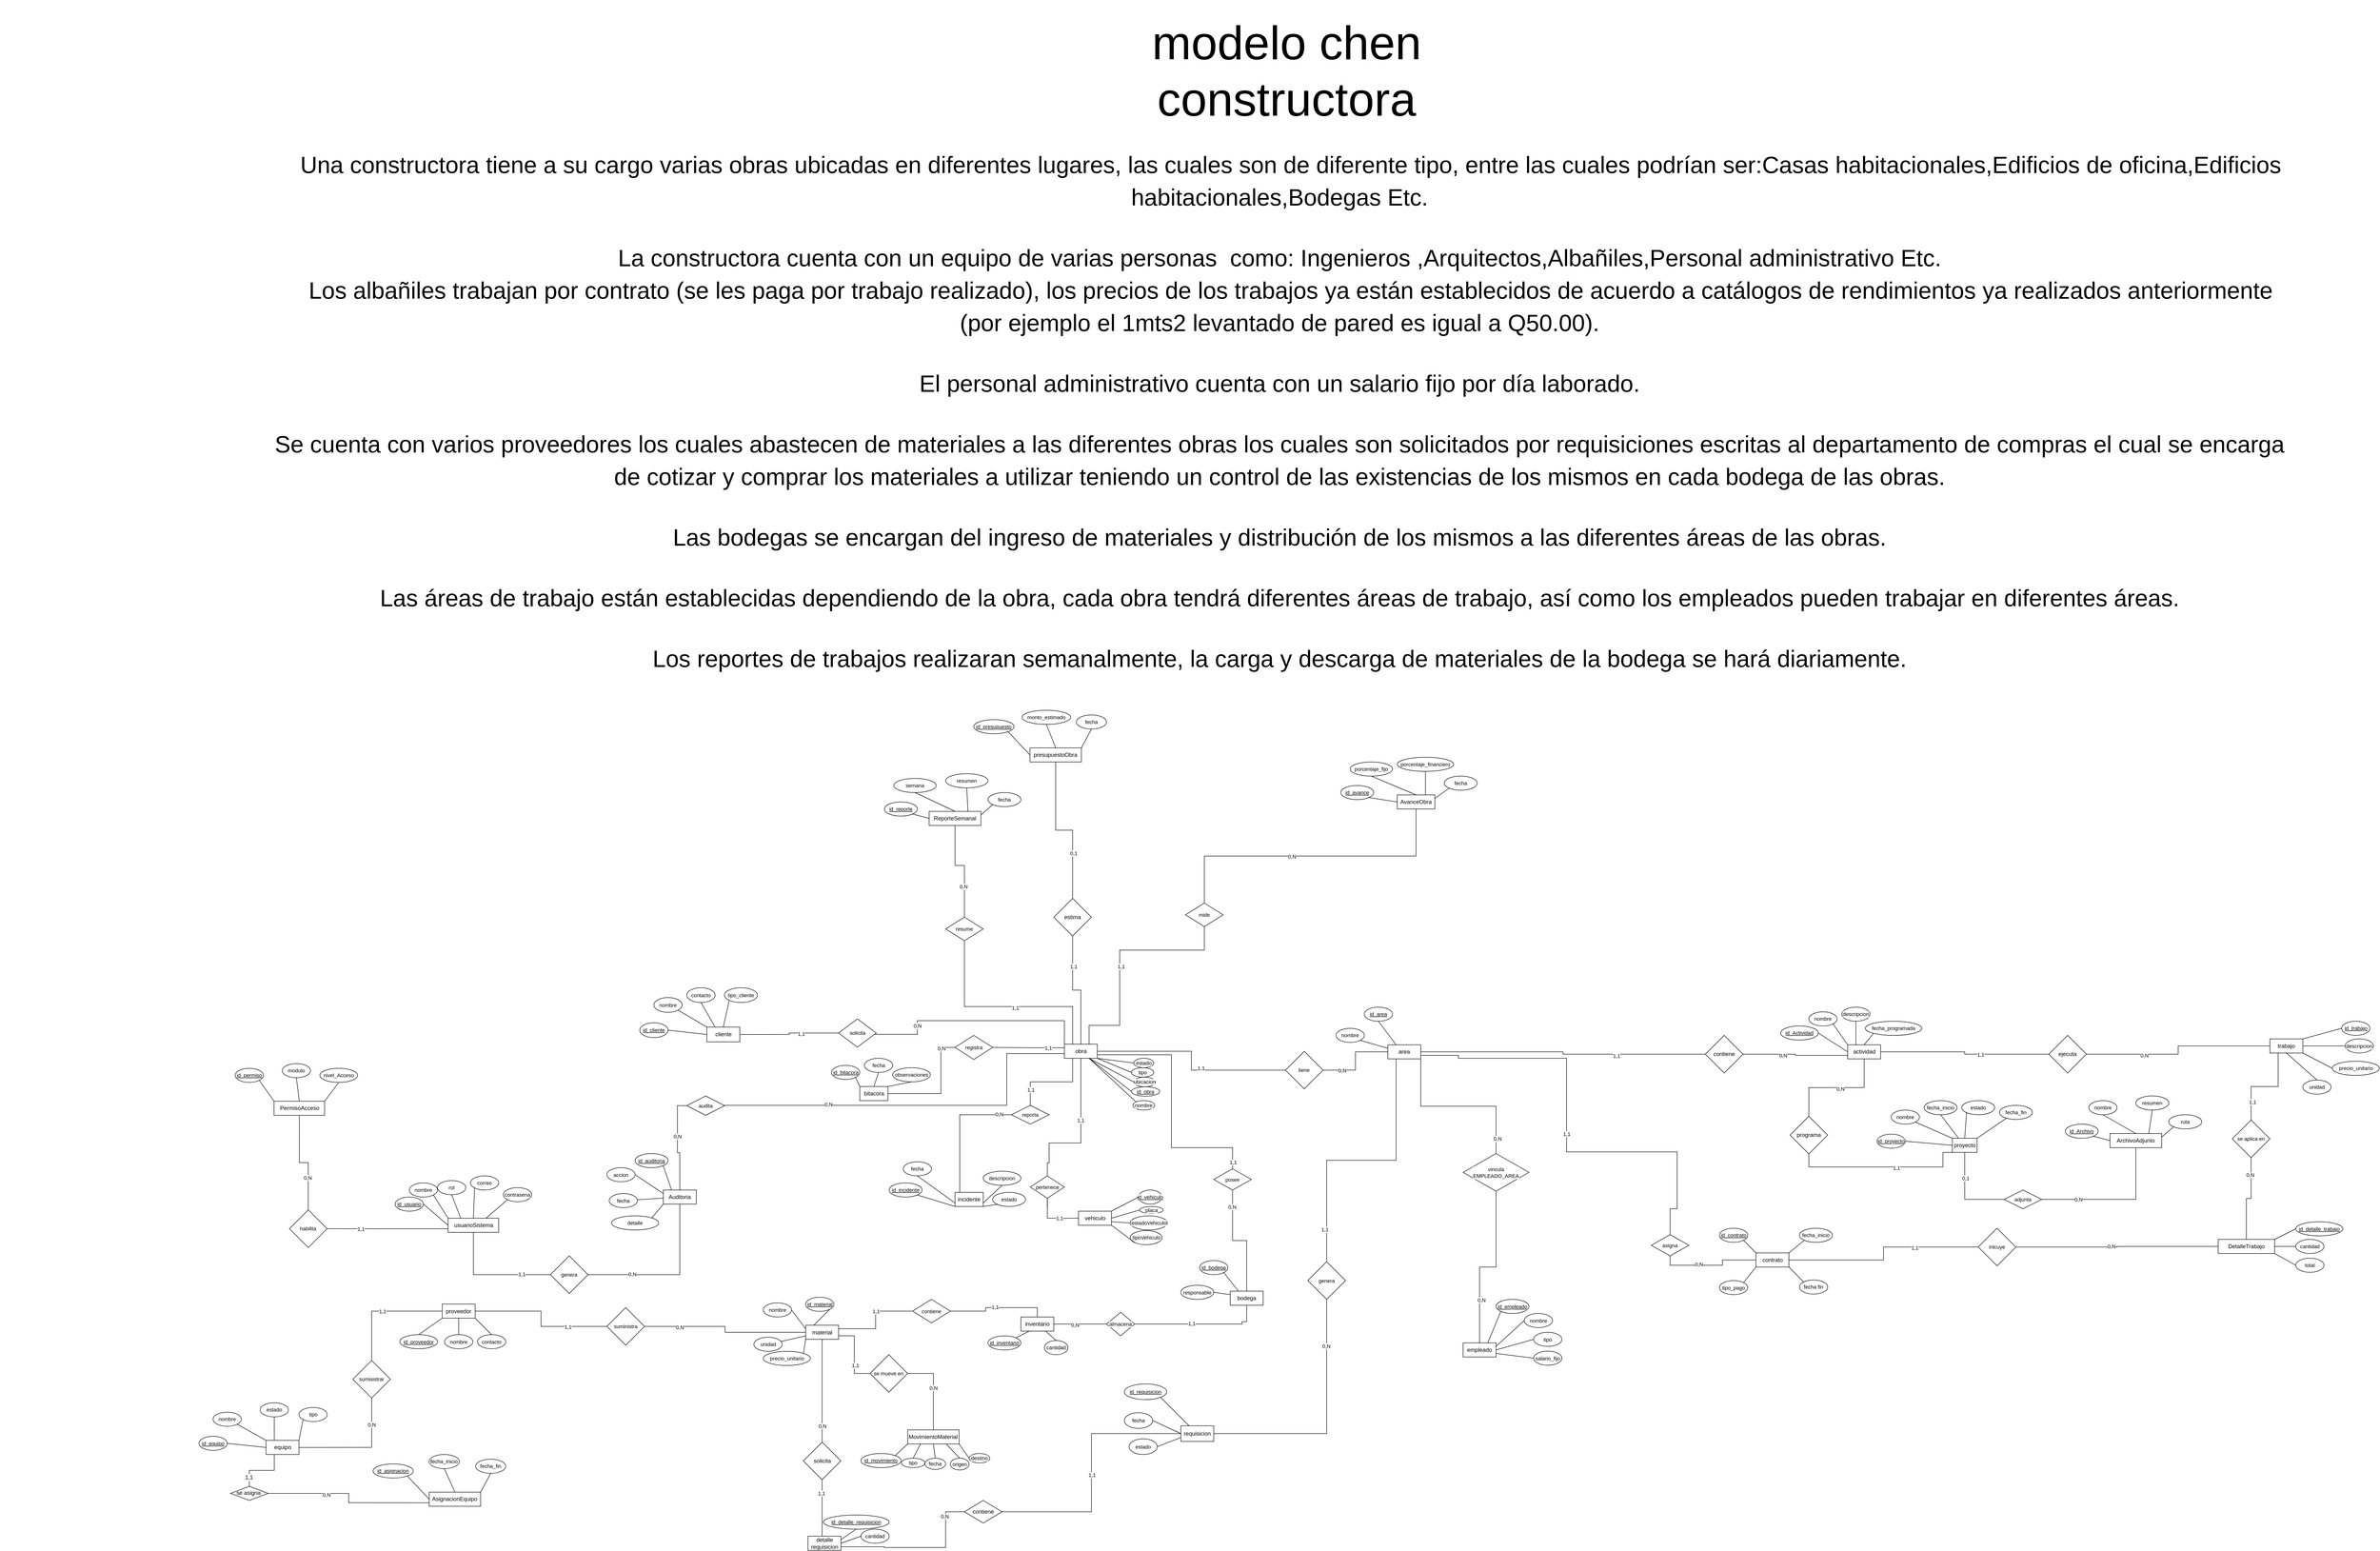 <mxfile version="28.0.6">
  <diagram name="Page-1" id="2RPNiGEOdmtA5jOTkpzm">
    <mxGraphModel dx="9112" dy="5574" grid="1" gridSize="10" guides="1" tooltips="1" connect="1" arrows="1" fold="1" page="1" pageScale="1" pageWidth="1100" pageHeight="850" math="0" shadow="0">
      <root>
        <mxCell id="0" />
        <mxCell id="1" parent="0" />
        <mxCell id="O1geof2H0w7MxlGeNIKe-30" value="" style="group" parent="1" vertex="1" connectable="0">
          <mxGeometry x="475" y="-398.75" width="320" height="110" as="geometry" />
        </mxCell>
        <mxCell id="O1geof2H0w7MxlGeNIKe-21" style="shape=connector;rounded=0;orthogonalLoop=1;jettySize=auto;html=1;exitX=0;exitY=0;exitDx=0;exitDy=0;entryX=1;entryY=1;entryDx=0;entryDy=0;strokeColor=default;align=center;verticalAlign=middle;fontFamily=Helvetica;fontSize=11;fontColor=default;labelBackgroundColor=default;endArrow=none;endFill=0;" parent="O1geof2H0w7MxlGeNIKe-30" source="O1geof2H0w7MxlGeNIKe-25" target="O1geof2H0w7MxlGeNIKe-27" edge="1">
          <mxGeometry relative="1" as="geometry" />
        </mxCell>
        <mxCell id="O1geof2H0w7MxlGeNIKe-22" style="edgeStyle=none;shape=connector;rounded=0;orthogonalLoop=1;jettySize=auto;html=1;exitX=0;exitY=0.5;exitDx=0;exitDy=0;entryX=1;entryY=0.5;entryDx=0;entryDy=0;strokeColor=default;align=center;verticalAlign=middle;fontFamily=Helvetica;fontSize=11;fontColor=default;labelBackgroundColor=default;endArrow=none;endFill=0;" parent="O1geof2H0w7MxlGeNIKe-30" source="O1geof2H0w7MxlGeNIKe-25" target="O1geof2H0w7MxlGeNIKe-26" edge="1">
          <mxGeometry relative="1" as="geometry" />
        </mxCell>
        <mxCell id="O1geof2H0w7MxlGeNIKe-23" style="edgeStyle=none;shape=connector;rounded=0;orthogonalLoop=1;jettySize=auto;html=1;exitX=0.25;exitY=0;exitDx=0;exitDy=0;entryX=0.5;entryY=1;entryDx=0;entryDy=0;strokeColor=default;align=center;verticalAlign=middle;fontFamily=Helvetica;fontSize=11;fontColor=default;labelBackgroundColor=default;endArrow=none;endFill=0;" parent="O1geof2H0w7MxlGeNIKe-30" source="O1geof2H0w7MxlGeNIKe-25" target="O1geof2H0w7MxlGeNIKe-28" edge="1">
          <mxGeometry relative="1" as="geometry" />
        </mxCell>
        <mxCell id="O1geof2H0w7MxlGeNIKe-24" style="edgeStyle=none;shape=connector;rounded=0;orthogonalLoop=1;jettySize=auto;html=1;exitX=0.5;exitY=0;exitDx=0;exitDy=0;entryX=0;entryY=1;entryDx=0;entryDy=0;strokeColor=default;align=center;verticalAlign=middle;fontFamily=Helvetica;fontSize=11;fontColor=default;labelBackgroundColor=default;endArrow=none;endFill=0;" parent="O1geof2H0w7MxlGeNIKe-30" source="O1geof2H0w7MxlGeNIKe-25" target="O1geof2H0w7MxlGeNIKe-29" edge="1">
          <mxGeometry relative="1" as="geometry" />
        </mxCell>
        <mxCell id="O1geof2H0w7MxlGeNIKe-25" value="actividad" style="rounded=0;whiteSpace=wrap;html=1;" parent="O1geof2H0w7MxlGeNIKe-30" vertex="1">
          <mxGeometry x="162.5" y="80" width="70" height="30" as="geometry" />
        </mxCell>
        <mxCell id="O1geof2H0w7MxlGeNIKe-26" value="&lt;u&gt;id_Actividad&lt;/u&gt;" style="ellipse;whiteSpace=wrap;html=1;fontFamily=Helvetica;fontSize=11;fontColor=default;labelBackgroundColor=default;" parent="O1geof2H0w7MxlGeNIKe-30" vertex="1">
          <mxGeometry x="20" y="40" width="80" height="30" as="geometry" />
        </mxCell>
        <mxCell id="O1geof2H0w7MxlGeNIKe-27" value="nombre" style="ellipse;whiteSpace=wrap;html=1;fontFamily=Helvetica;fontSize=11;fontColor=default;labelBackgroundColor=default;" parent="O1geof2H0w7MxlGeNIKe-30" vertex="1">
          <mxGeometry x="80" y="10" width="60" height="30" as="geometry" />
        </mxCell>
        <mxCell id="O1geof2H0w7MxlGeNIKe-28" value="descripcion" style="ellipse;whiteSpace=wrap;html=1;fontFamily=Helvetica;fontSize=11;fontColor=default;labelBackgroundColor=default;" parent="O1geof2H0w7MxlGeNIKe-30" vertex="1">
          <mxGeometry x="150" width="60" height="30" as="geometry" />
        </mxCell>
        <mxCell id="O1geof2H0w7MxlGeNIKe-29" value="fecha_programada" style="ellipse;whiteSpace=wrap;html=1;fontFamily=Helvetica;fontSize=11;fontColor=default;labelBackgroundColor=default;" parent="O1geof2H0w7MxlGeNIKe-30" vertex="1">
          <mxGeometry x="200" y="30" width="120" height="30" as="geometry" />
        </mxCell>
        <mxCell id="O1geof2H0w7MxlGeNIKe-32" value="" style="group" parent="1" vertex="1" connectable="0">
          <mxGeometry x="-1930" y="-440" width="250" height="115" as="geometry" />
        </mxCell>
        <mxCell id="O1geof2H0w7MxlGeNIKe-1" style="shape=connector;rounded=0;orthogonalLoop=1;jettySize=auto;html=1;exitX=0;exitY=0;exitDx=0;exitDy=0;entryX=1;entryY=1;entryDx=0;entryDy=0;strokeColor=default;align=center;verticalAlign=middle;fontFamily=Helvetica;fontSize=11;fontColor=default;labelBackgroundColor=default;endArrow=none;endFill=0;" parent="O1geof2H0w7MxlGeNIKe-32" source="O1geof2H0w7MxlGeNIKe-5" target="O1geof2H0w7MxlGeNIKe-7" edge="1">
          <mxGeometry relative="1" as="geometry" />
        </mxCell>
        <mxCell id="O1geof2H0w7MxlGeNIKe-2" style="edgeStyle=none;shape=connector;rounded=0;orthogonalLoop=1;jettySize=auto;html=1;exitX=0;exitY=0.5;exitDx=0;exitDy=0;entryX=1;entryY=0.5;entryDx=0;entryDy=0;strokeColor=default;align=center;verticalAlign=middle;fontFamily=Helvetica;fontSize=11;fontColor=default;labelBackgroundColor=default;endArrow=none;endFill=0;" parent="O1geof2H0w7MxlGeNIKe-32" source="O1geof2H0w7MxlGeNIKe-5" target="O1geof2H0w7MxlGeNIKe-6" edge="1">
          <mxGeometry relative="1" as="geometry" />
        </mxCell>
        <mxCell id="O1geof2H0w7MxlGeNIKe-3" style="edgeStyle=none;shape=connector;rounded=0;orthogonalLoop=1;jettySize=auto;html=1;exitX=0.25;exitY=0;exitDx=0;exitDy=0;entryX=0.5;entryY=1;entryDx=0;entryDy=0;strokeColor=default;align=center;verticalAlign=middle;fontFamily=Helvetica;fontSize=11;fontColor=default;labelBackgroundColor=default;endArrow=none;endFill=0;" parent="O1geof2H0w7MxlGeNIKe-32" source="O1geof2H0w7MxlGeNIKe-5" target="O1geof2H0w7MxlGeNIKe-8" edge="1">
          <mxGeometry relative="1" as="geometry" />
        </mxCell>
        <mxCell id="O1geof2H0w7MxlGeNIKe-4" style="edgeStyle=none;shape=connector;rounded=0;orthogonalLoop=1;jettySize=auto;html=1;exitX=0.5;exitY=0;exitDx=0;exitDy=0;entryX=0;entryY=1;entryDx=0;entryDy=0;strokeColor=default;align=center;verticalAlign=middle;fontFamily=Helvetica;fontSize=11;fontColor=default;labelBackgroundColor=default;endArrow=none;endFill=0;" parent="O1geof2H0w7MxlGeNIKe-32" source="O1geof2H0w7MxlGeNIKe-5" target="O1geof2H0w7MxlGeNIKe-9" edge="1">
          <mxGeometry relative="1" as="geometry" />
        </mxCell>
        <mxCell id="O1geof2H0w7MxlGeNIKe-5" value="cliente" style="rounded=0;whiteSpace=wrap;html=1;" parent="O1geof2H0w7MxlGeNIKe-32" vertex="1">
          <mxGeometry x="142.5" y="83.636" width="70" height="31.364" as="geometry" />
        </mxCell>
        <mxCell id="O1geof2H0w7MxlGeNIKe-6" value="&lt;u&gt;id_cliente&lt;/u&gt;" style="ellipse;whiteSpace=wrap;html=1;fontFamily=Helvetica;fontSize=11;fontColor=default;labelBackgroundColor=default;" parent="O1geof2H0w7MxlGeNIKe-32" vertex="1">
          <mxGeometry y="74.489" width="60" height="31.364" as="geometry" />
        </mxCell>
        <mxCell id="O1geof2H0w7MxlGeNIKe-7" value="nombre" style="ellipse;whiteSpace=wrap;html=1;fontFamily=Helvetica;fontSize=11;fontColor=default;labelBackgroundColor=default;" parent="O1geof2H0w7MxlGeNIKe-32" vertex="1">
          <mxGeometry x="30" y="20.909" width="60" height="31.364" as="geometry" />
        </mxCell>
        <mxCell id="O1geof2H0w7MxlGeNIKe-8" value="contacto" style="ellipse;whiteSpace=wrap;html=1;fontFamily=Helvetica;fontSize=11;fontColor=default;labelBackgroundColor=default;" parent="O1geof2H0w7MxlGeNIKe-32" vertex="1">
          <mxGeometry x="100" width="60" height="31.364" as="geometry" />
        </mxCell>
        <mxCell id="O1geof2H0w7MxlGeNIKe-9" value="tipo_cliente" style="ellipse;whiteSpace=wrap;html=1;fontFamily=Helvetica;fontSize=11;fontColor=default;labelBackgroundColor=default;" parent="O1geof2H0w7MxlGeNIKe-32" vertex="1">
          <mxGeometry x="180" width="70" height="31.364" as="geometry" />
        </mxCell>
        <mxCell id="O1geof2H0w7MxlGeNIKe-34" value="" style="group" parent="1" vertex="1" connectable="0">
          <mxGeometry x="-780" y="140" width="175" height="95" as="geometry" />
        </mxCell>
        <mxCell id="Yxwd4XzH6fZzZNN95qUB-194" style="edgeStyle=none;shape=connector;rounded=0;orthogonalLoop=1;jettySize=auto;html=1;exitX=0.25;exitY=0;exitDx=0;exitDy=0;entryX=1;entryY=1;entryDx=0;entryDy=0;strokeColor=default;align=center;verticalAlign=middle;fontFamily=Helvetica;fontSize=11;fontColor=default;labelBackgroundColor=default;endArrow=none;endFill=0;" parent="O1geof2H0w7MxlGeNIKe-34" source="Yxwd4XzH6fZzZNN95qUB-14" target="Yxwd4XzH6fZzZNN95qUB-193" edge="1">
          <mxGeometry relative="1" as="geometry" />
        </mxCell>
        <mxCell id="Yxwd4XzH6fZzZNN95qUB-14" value="bodega" style="rounded=0;whiteSpace=wrap;html=1;" parent="O1geof2H0w7MxlGeNIKe-34" vertex="1">
          <mxGeometry x="105" y="65" width="70" height="30" as="geometry" />
        </mxCell>
        <mxCell id="Yxwd4XzH6fZzZNN95qUB-193" value="&lt;u&gt;id_bodega&lt;/u&gt;" style="ellipse;whiteSpace=wrap;html=1;fontFamily=Helvetica;fontSize=11;fontColor=default;labelBackgroundColor=default;" parent="O1geof2H0w7MxlGeNIKe-34" vertex="1">
          <mxGeometry x="40" width="60" height="30" as="geometry" />
        </mxCell>
        <mxCell id="Yxwd4XzH6fZzZNN95qUB-196" style="edgeStyle=none;shape=connector;rounded=0;orthogonalLoop=1;jettySize=auto;html=1;exitX=1;exitY=0.5;exitDx=0;exitDy=0;entryX=0;entryY=0.25;entryDx=0;entryDy=0;strokeColor=default;align=center;verticalAlign=middle;fontFamily=Helvetica;fontSize=11;fontColor=default;labelBackgroundColor=default;endArrow=none;endFill=0;" parent="O1geof2H0w7MxlGeNIKe-34" source="Yxwd4XzH6fZzZNN95qUB-195" target="Yxwd4XzH6fZzZNN95qUB-14" edge="1">
          <mxGeometry relative="1" as="geometry" />
        </mxCell>
        <mxCell id="Yxwd4XzH6fZzZNN95qUB-195" value="responsable" style="ellipse;whiteSpace=wrap;html=1;fontFamily=Helvetica;fontSize=11;fontColor=default;labelBackgroundColor=default;" parent="O1geof2H0w7MxlGeNIKe-34" vertex="1">
          <mxGeometry y="52.5" width="70" height="30" as="geometry" />
        </mxCell>
        <mxCell id="O1geof2H0w7MxlGeNIKe-35" value="" style="group" parent="1" vertex="1" connectable="0">
          <mxGeometry x="-450" y="-398.75" width="180" height="110" as="geometry" />
        </mxCell>
        <mxCell id="Yxwd4XzH6fZzZNN95qUB-129" style="edgeStyle=none;shape=connector;rounded=0;orthogonalLoop=1;jettySize=auto;html=1;exitX=0.25;exitY=0;exitDx=0;exitDy=0;entryX=0.5;entryY=1;entryDx=0;entryDy=0;strokeColor=default;align=center;verticalAlign=middle;fontFamily=Helvetica;fontSize=11;fontColor=default;labelBackgroundColor=default;endArrow=none;endFill=0;" parent="O1geof2H0w7MxlGeNIKe-35" source="Yxwd4XzH6fZzZNN95qUB-5" target="Yxwd4XzH6fZzZNN95qUB-126" edge="1">
          <mxGeometry relative="1" as="geometry" />
        </mxCell>
        <mxCell id="Yxwd4XzH6fZzZNN95qUB-130" style="edgeStyle=none;shape=connector;rounded=0;orthogonalLoop=1;jettySize=auto;html=1;exitX=0;exitY=0.25;exitDx=0;exitDy=0;entryX=1;entryY=1;entryDx=0;entryDy=0;strokeColor=default;align=center;verticalAlign=middle;fontFamily=Helvetica;fontSize=11;fontColor=default;labelBackgroundColor=default;endArrow=none;endFill=0;" parent="O1geof2H0w7MxlGeNIKe-35" source="Yxwd4XzH6fZzZNN95qUB-5" target="Yxwd4XzH6fZzZNN95qUB-127" edge="1">
          <mxGeometry relative="1" as="geometry" />
        </mxCell>
        <mxCell id="Yxwd4XzH6fZzZNN95qUB-5" value="area" style="rounded=0;whiteSpace=wrap;html=1;" parent="O1geof2H0w7MxlGeNIKe-35" vertex="1">
          <mxGeometry x="110" y="80" width="70" height="30" as="geometry" />
        </mxCell>
        <mxCell id="Yxwd4XzH6fZzZNN95qUB-126" value="&lt;u&gt;id_area&lt;/u&gt;" style="ellipse;whiteSpace=wrap;html=1;fontFamily=Helvetica;fontSize=11;fontColor=default;labelBackgroundColor=default;" parent="O1geof2H0w7MxlGeNIKe-35" vertex="1">
          <mxGeometry x="60" width="60" height="30" as="geometry" />
        </mxCell>
        <mxCell id="Yxwd4XzH6fZzZNN95qUB-127" value="nombre" style="ellipse;whiteSpace=wrap;html=1;fontFamily=Helvetica;fontSize=11;fontColor=default;labelBackgroundColor=default;" parent="O1geof2H0w7MxlGeNIKe-35" vertex="1">
          <mxGeometry y="45" width="60" height="30" as="geometry" />
        </mxCell>
        <mxCell id="O1geof2H0w7MxlGeNIKe-36" value="" style="group" parent="1" vertex="1" connectable="0">
          <mxGeometry x="365" y="71.25" width="240" height="141.25" as="geometry" />
        </mxCell>
        <mxCell id="Yxwd4XzH6fZzZNN95qUB-142" style="edgeStyle=none;shape=connector;rounded=0;orthogonalLoop=1;jettySize=auto;html=1;exitX=0;exitY=0;exitDx=0;exitDy=0;strokeColor=default;align=center;verticalAlign=middle;fontFamily=Helvetica;fontSize=11;fontColor=default;labelBackgroundColor=default;endArrow=none;endFill=0;entryX=1;entryY=1;entryDx=0;entryDy=0;" parent="O1geof2H0w7MxlGeNIKe-36" source="Yxwd4XzH6fZzZNN95qUB-7" target="Yxwd4XzH6fZzZNN95qUB-143" edge="1">
          <mxGeometry relative="1" as="geometry">
            <mxPoint x="230" y="150.0" as="targetPoint" />
          </mxGeometry>
        </mxCell>
        <mxCell id="Yxwd4XzH6fZzZNN95qUB-146" style="edgeStyle=none;shape=connector;rounded=0;orthogonalLoop=1;jettySize=auto;html=1;strokeColor=default;align=center;verticalAlign=middle;fontFamily=Helvetica;fontSize=11;fontColor=default;labelBackgroundColor=default;endArrow=none;endFill=0;entryX=0;entryY=1;entryDx=0;entryDy=0;exitX=1;exitY=0;exitDx=0;exitDy=0;" parent="O1geof2H0w7MxlGeNIKe-36" source="Yxwd4XzH6fZzZNN95qUB-7" target="Yxwd4XzH6fZzZNN95qUB-144" edge="1">
          <mxGeometry relative="1" as="geometry">
            <mxPoint x="140" y="50" as="sourcePoint" />
          </mxGeometry>
        </mxCell>
        <mxCell id="Yxwd4XzH6fZzZNN95qUB-151" style="edgeStyle=none;shape=connector;rounded=0;orthogonalLoop=1;jettySize=auto;html=1;exitX=0;exitY=1;exitDx=0;exitDy=0;entryX=1;entryY=0;entryDx=0;entryDy=0;strokeColor=default;align=center;verticalAlign=middle;fontFamily=Helvetica;fontSize=11;fontColor=default;labelBackgroundColor=default;endArrow=none;endFill=0;" parent="O1geof2H0w7MxlGeNIKe-36" source="Yxwd4XzH6fZzZNN95qUB-7" target="Yxwd4XzH6fZzZNN95qUB-150" edge="1">
          <mxGeometry relative="1" as="geometry" />
        </mxCell>
        <mxCell id="Yxwd4XzH6fZzZNN95qUB-7" value="contrato" style="rounded=0;whiteSpace=wrap;html=1;" parent="O1geof2H0w7MxlGeNIKe-36" vertex="1">
          <mxGeometry x="77.5" y="52.5" width="70" height="30" as="geometry" />
        </mxCell>
        <mxCell id="Yxwd4XzH6fZzZNN95qUB-143" value="&lt;u&gt;id_contrato&lt;/u&gt;" style="ellipse;whiteSpace=wrap;html=1;fontFamily=Helvetica;fontSize=11;fontColor=default;labelBackgroundColor=default;" parent="O1geof2H0w7MxlGeNIKe-36" vertex="1">
          <mxGeometry width="60" height="30" as="geometry" />
        </mxCell>
        <mxCell id="Yxwd4XzH6fZzZNN95qUB-144" value="fecha_inicio" style="ellipse;whiteSpace=wrap;html=1;fontFamily=Helvetica;fontSize=11;fontColor=default;labelBackgroundColor=default;" parent="O1geof2H0w7MxlGeNIKe-36" vertex="1">
          <mxGeometry x="170" width="70" height="30" as="geometry" />
        </mxCell>
        <mxCell id="Yxwd4XzH6fZzZNN95qUB-149" style="edgeStyle=none;shape=connector;rounded=0;orthogonalLoop=1;jettySize=auto;html=1;exitX=0;exitY=0;exitDx=0;exitDy=0;entryX=1;entryY=1;entryDx=0;entryDy=0;strokeColor=default;align=center;verticalAlign=middle;fontFamily=Helvetica;fontSize=11;fontColor=default;labelBackgroundColor=default;endArrow=none;endFill=0;" parent="O1geof2H0w7MxlGeNIKe-36" source="Yxwd4XzH6fZzZNN95qUB-148" target="Yxwd4XzH6fZzZNN95qUB-7" edge="1">
          <mxGeometry relative="1" as="geometry" />
        </mxCell>
        <mxCell id="Yxwd4XzH6fZzZNN95qUB-148" value="fecha fin" style="ellipse;whiteSpace=wrap;html=1;fontFamily=Helvetica;fontSize=11;fontColor=default;labelBackgroundColor=default;" parent="O1geof2H0w7MxlGeNIKe-36" vertex="1">
          <mxGeometry x="170" y="110" width="60" height="30" as="geometry" />
        </mxCell>
        <mxCell id="Yxwd4XzH6fZzZNN95qUB-150" value="tipo_pago" style="ellipse;whiteSpace=wrap;html=1;fontFamily=Helvetica;fontSize=11;fontColor=default;labelBackgroundColor=default;" parent="O1geof2H0w7MxlGeNIKe-36" vertex="1">
          <mxGeometry y="111.25" width="60" height="30" as="geometry" />
        </mxCell>
        <mxCell id="O1geof2H0w7MxlGeNIKe-37" value="" style="group" parent="1" vertex="1" connectable="0">
          <mxGeometry x="-180" y="222.5" width="210" height="140" as="geometry" />
        </mxCell>
        <mxCell id="Yxwd4XzH6fZzZNN95qUB-139" style="edgeStyle=none;shape=connector;rounded=0;orthogonalLoop=1;jettySize=auto;html=1;exitX=1;exitY=0.25;exitDx=0;exitDy=0;entryX=0;entryY=0.5;entryDx=0;entryDy=0;strokeColor=default;align=center;verticalAlign=middle;fontFamily=Helvetica;fontSize=11;fontColor=default;labelBackgroundColor=default;endArrow=none;endFill=0;" parent="O1geof2H0w7MxlGeNIKe-37" source="Yxwd4XzH6fZzZNN95qUB-6" target="Yxwd4XzH6fZzZNN95qUB-136" edge="1">
          <mxGeometry relative="1" as="geometry" />
        </mxCell>
        <mxCell id="Yxwd4XzH6fZzZNN95qUB-140" style="edgeStyle=none;shape=connector;rounded=0;orthogonalLoop=1;jettySize=auto;html=1;exitX=1;exitY=0.5;exitDx=0;exitDy=0;entryX=0;entryY=0.5;entryDx=0;entryDy=0;strokeColor=default;align=center;verticalAlign=middle;fontFamily=Helvetica;fontSize=11;fontColor=default;labelBackgroundColor=default;endArrow=none;endFill=0;" parent="O1geof2H0w7MxlGeNIKe-37" source="Yxwd4XzH6fZzZNN95qUB-6" target="Yxwd4XzH6fZzZNN95qUB-137" edge="1">
          <mxGeometry relative="1" as="geometry" />
        </mxCell>
        <mxCell id="Yxwd4XzH6fZzZNN95qUB-141" style="edgeStyle=none;shape=connector;rounded=0;orthogonalLoop=1;jettySize=auto;html=1;exitX=1;exitY=0.75;exitDx=0;exitDy=0;entryX=0;entryY=0.5;entryDx=0;entryDy=0;strokeColor=default;align=center;verticalAlign=middle;fontFamily=Helvetica;fontSize=11;fontColor=default;labelBackgroundColor=default;endArrow=none;endFill=0;" parent="O1geof2H0w7MxlGeNIKe-37" source="Yxwd4XzH6fZzZNN95qUB-6" target="Yxwd4XzH6fZzZNN95qUB-138" edge="1">
          <mxGeometry relative="1" as="geometry" />
        </mxCell>
        <mxCell id="Yxwd4XzH6fZzZNN95qUB-6" value="empleado" style="rounded=0;whiteSpace=wrap;html=1;" parent="O1geof2H0w7MxlGeNIKe-37" vertex="1">
          <mxGeometry y="92.5" width="70" height="30" as="geometry" />
        </mxCell>
        <mxCell id="Yxwd4XzH6fZzZNN95qUB-134" value="&lt;u&gt;id_empleado&lt;/u&gt;" style="ellipse;whiteSpace=wrap;html=1;fontFamily=Helvetica;fontSize=11;fontColor=default;labelBackgroundColor=default;" parent="O1geof2H0w7MxlGeNIKe-37" vertex="1">
          <mxGeometry x="70" width="70" height="30" as="geometry" />
        </mxCell>
        <mxCell id="Yxwd4XzH6fZzZNN95qUB-135" style="edgeStyle=none;shape=connector;rounded=0;orthogonalLoop=1;jettySize=auto;html=1;exitX=0.75;exitY=0;exitDx=0;exitDy=0;entryX=0;entryY=1;entryDx=0;entryDy=0;strokeColor=default;align=center;verticalAlign=middle;fontFamily=Helvetica;fontSize=11;fontColor=default;labelBackgroundColor=default;endArrow=none;endFill=0;" parent="O1geof2H0w7MxlGeNIKe-37" source="Yxwd4XzH6fZzZNN95qUB-6" target="Yxwd4XzH6fZzZNN95qUB-134" edge="1">
          <mxGeometry relative="1" as="geometry" />
        </mxCell>
        <mxCell id="Yxwd4XzH6fZzZNN95qUB-136" value="nombre" style="ellipse;whiteSpace=wrap;html=1;fontFamily=Helvetica;fontSize=11;fontColor=default;labelBackgroundColor=default;" parent="O1geof2H0w7MxlGeNIKe-37" vertex="1">
          <mxGeometry x="130" y="30" width="60" height="30" as="geometry" />
        </mxCell>
        <mxCell id="Yxwd4XzH6fZzZNN95qUB-137" value="tipo" style="ellipse;whiteSpace=wrap;html=1;fontFamily=Helvetica;fontSize=11;fontColor=default;labelBackgroundColor=default;" parent="O1geof2H0w7MxlGeNIKe-37" vertex="1">
          <mxGeometry x="150" y="70" width="60" height="30" as="geometry" />
        </mxCell>
        <mxCell id="Yxwd4XzH6fZzZNN95qUB-138" value="salario_fijo" style="ellipse;whiteSpace=wrap;html=1;fontFamily=Helvetica;fontSize=11;fontColor=default;labelBackgroundColor=default;" parent="O1geof2H0w7MxlGeNIKe-37" vertex="1">
          <mxGeometry x="150" y="110" width="60" height="30" as="geometry" />
        </mxCell>
        <mxCell id="O1geof2H0w7MxlGeNIKe-38" value="" style="group" parent="1" vertex="1" connectable="0">
          <mxGeometry x="1425" y="57.5" width="265" height="107.5" as="geometry" />
        </mxCell>
        <mxCell id="Yxwd4XzH6fZzZNN95qUB-161" style="edgeStyle=none;shape=connector;rounded=0;orthogonalLoop=1;jettySize=auto;html=1;exitX=1;exitY=0;exitDx=0;exitDy=0;strokeColor=default;align=center;verticalAlign=middle;fontFamily=Helvetica;fontSize=11;fontColor=default;labelBackgroundColor=default;endArrow=none;endFill=0;entryX=0;entryY=0.5;entryDx=0;entryDy=0;" parent="O1geof2H0w7MxlGeNIKe-38" source="Yxwd4XzH6fZzZNN95qUB-9" target="Yxwd4XzH6fZzZNN95qUB-162" edge="1">
          <mxGeometry relative="1" as="geometry">
            <mxPoint x="215" y="-5" as="targetPoint" />
          </mxGeometry>
        </mxCell>
        <mxCell id="Yxwd4XzH6fZzZNN95qUB-165" style="edgeStyle=none;shape=connector;rounded=0;orthogonalLoop=1;jettySize=auto;html=1;exitX=1;exitY=0.5;exitDx=0;exitDy=0;entryX=0;entryY=0.5;entryDx=0;entryDy=0;strokeColor=default;align=center;verticalAlign=middle;fontFamily=Helvetica;fontSize=11;fontColor=default;labelBackgroundColor=default;endArrow=none;endFill=0;" parent="O1geof2H0w7MxlGeNIKe-38" source="Yxwd4XzH6fZzZNN95qUB-9" target="Yxwd4XzH6fZzZNN95qUB-163" edge="1">
          <mxGeometry relative="1" as="geometry" />
        </mxCell>
        <mxCell id="Yxwd4XzH6fZzZNN95qUB-167" style="edgeStyle=none;shape=connector;rounded=0;orthogonalLoop=1;jettySize=auto;html=1;exitX=1;exitY=1;exitDx=0;exitDy=0;entryX=0;entryY=0.5;entryDx=0;entryDy=0;strokeColor=default;align=center;verticalAlign=middle;fontFamily=Helvetica;fontSize=11;fontColor=default;labelBackgroundColor=default;endArrow=none;endFill=0;" parent="O1geof2H0w7MxlGeNIKe-38" source="Yxwd4XzH6fZzZNN95qUB-9" target="Yxwd4XzH6fZzZNN95qUB-164" edge="1">
          <mxGeometry relative="1" as="geometry" />
        </mxCell>
        <mxCell id="Yxwd4XzH6fZzZNN95qUB-9" value="DetalleTrabajo" style="rounded=0;whiteSpace=wrap;html=1;" parent="O1geof2H0w7MxlGeNIKe-38" vertex="1">
          <mxGeometry y="37.5" width="120" height="30" as="geometry" />
        </mxCell>
        <mxCell id="Yxwd4XzH6fZzZNN95qUB-162" value="&lt;u&gt;id_detalle_trabajo&lt;/u&gt;" style="ellipse;whiteSpace=wrap;html=1;fontFamily=Helvetica;fontSize=11;fontColor=default;labelBackgroundColor=default;" parent="O1geof2H0w7MxlGeNIKe-38" vertex="1">
          <mxGeometry x="165" width="100" height="30" as="geometry" />
        </mxCell>
        <mxCell id="Yxwd4XzH6fZzZNN95qUB-163" value="cantidad" style="ellipse;whiteSpace=wrap;html=1;fontFamily=Helvetica;fontSize=11;fontColor=default;labelBackgroundColor=default;" parent="O1geof2H0w7MxlGeNIKe-38" vertex="1">
          <mxGeometry x="165" y="37.5" width="60" height="30" as="geometry" />
        </mxCell>
        <mxCell id="Yxwd4XzH6fZzZNN95qUB-164" value="total" style="ellipse;whiteSpace=wrap;html=1;fontFamily=Helvetica;fontSize=11;fontColor=default;labelBackgroundColor=default;" parent="O1geof2H0w7MxlGeNIKe-38" vertex="1">
          <mxGeometry x="165" y="77.5" width="60" height="30" as="geometry" />
        </mxCell>
        <mxCell id="O1geof2H0w7MxlGeNIKe-39" value="" style="group" parent="1" vertex="1" connectable="0">
          <mxGeometry x="1535" y="-368.75" width="232.5" height="155" as="geometry" />
        </mxCell>
        <mxCell id="Yxwd4XzH6fZzZNN95qUB-155" style="edgeStyle=none;shape=connector;rounded=0;orthogonalLoop=1;jettySize=auto;html=1;exitX=1;exitY=0;exitDx=0;exitDy=0;entryX=0;entryY=0.5;entryDx=0;entryDy=0;strokeColor=default;align=center;verticalAlign=middle;fontFamily=Helvetica;fontSize=11;fontColor=default;labelBackgroundColor=default;endArrow=none;endFill=0;" parent="O1geof2H0w7MxlGeNIKe-39" source="Yxwd4XzH6fZzZNN95qUB-8" target="Yxwd4XzH6fZzZNN95qUB-153" edge="1">
          <mxGeometry relative="1" as="geometry" />
        </mxCell>
        <mxCell id="Yxwd4XzH6fZzZNN95qUB-157" style="edgeStyle=none;shape=connector;rounded=0;orthogonalLoop=1;jettySize=auto;html=1;exitX=1;exitY=0.5;exitDx=0;exitDy=0;entryX=0;entryY=0.5;entryDx=0;entryDy=0;strokeColor=default;align=center;verticalAlign=middle;fontFamily=Helvetica;fontSize=11;fontColor=default;labelBackgroundColor=default;endArrow=none;endFill=0;" parent="O1geof2H0w7MxlGeNIKe-39" source="Yxwd4XzH6fZzZNN95qUB-8" target="Yxwd4XzH6fZzZNN95qUB-154" edge="1">
          <mxGeometry relative="1" as="geometry" />
        </mxCell>
        <mxCell id="Yxwd4XzH6fZzZNN95qUB-158" style="edgeStyle=none;shape=connector;rounded=0;orthogonalLoop=1;jettySize=auto;html=1;exitX=1;exitY=1;exitDx=0;exitDy=0;entryX=0;entryY=0.5;entryDx=0;entryDy=0;strokeColor=default;align=center;verticalAlign=middle;fontFamily=Helvetica;fontSize=11;fontColor=default;labelBackgroundColor=default;endArrow=none;endFill=0;" parent="O1geof2H0w7MxlGeNIKe-39" source="Yxwd4XzH6fZzZNN95qUB-8" target="Yxwd4XzH6fZzZNN95qUB-156" edge="1">
          <mxGeometry relative="1" as="geometry" />
        </mxCell>
        <mxCell id="Yxwd4XzH6fZzZNN95qUB-160" style="edgeStyle=none;shape=connector;rounded=0;orthogonalLoop=1;jettySize=auto;html=1;exitX=0.5;exitY=1;exitDx=0;exitDy=0;entryX=0.5;entryY=0;entryDx=0;entryDy=0;strokeColor=default;align=center;verticalAlign=middle;fontFamily=Helvetica;fontSize=11;fontColor=default;labelBackgroundColor=default;endArrow=none;endFill=0;" parent="O1geof2H0w7MxlGeNIKe-39" source="Yxwd4XzH6fZzZNN95qUB-8" target="Yxwd4XzH6fZzZNN95qUB-159" edge="1">
          <mxGeometry relative="1" as="geometry" />
        </mxCell>
        <mxCell id="Yxwd4XzH6fZzZNN95qUB-8" value="trabajo" style="rounded=0;whiteSpace=wrap;html=1;" parent="O1geof2H0w7MxlGeNIKe-39" vertex="1">
          <mxGeometry y="37.5" width="70" height="30" as="geometry" />
        </mxCell>
        <mxCell id="Yxwd4XzH6fZzZNN95qUB-153" value="&lt;u&gt;id_trabajo&lt;/u&gt;" style="ellipse;whiteSpace=wrap;html=1;fontFamily=Helvetica;fontSize=11;fontColor=default;labelBackgroundColor=default;" parent="O1geof2H0w7MxlGeNIKe-39" vertex="1">
          <mxGeometry x="152.5" width="60" height="30" as="geometry" />
        </mxCell>
        <mxCell id="Yxwd4XzH6fZzZNN95qUB-154" value="descripcion" style="ellipse;whiteSpace=wrap;html=1;fontFamily=Helvetica;fontSize=11;fontColor=default;labelBackgroundColor=default;" parent="O1geof2H0w7MxlGeNIKe-39" vertex="1">
          <mxGeometry x="160" y="37.5" width="60" height="30" as="geometry" />
        </mxCell>
        <mxCell id="Yxwd4XzH6fZzZNN95qUB-156" value="precio_unitario" style="ellipse;whiteSpace=wrap;html=1;fontFamily=Helvetica;fontSize=11;fontColor=default;labelBackgroundColor=default;" parent="O1geof2H0w7MxlGeNIKe-39" vertex="1">
          <mxGeometry x="132.5" y="85" width="100" height="30" as="geometry" />
        </mxCell>
        <mxCell id="Yxwd4XzH6fZzZNN95qUB-159" value="unidad" style="ellipse;whiteSpace=wrap;html=1;fontFamily=Helvetica;fontSize=11;fontColor=default;labelBackgroundColor=default;" parent="O1geof2H0w7MxlGeNIKe-39" vertex="1">
          <mxGeometry x="70" y="125" width="60" height="30" as="geometry" />
        </mxCell>
        <mxCell id="O1geof2H0w7MxlGeNIKe-41" value="" style="group" parent="1" vertex="1" connectable="0">
          <mxGeometry x="-2440" y="232.5" width="225" height="95" as="geometry" />
        </mxCell>
        <mxCell id="Yxwd4XzH6fZzZNN95qUB-172" style="edgeStyle=none;shape=connector;rounded=0;orthogonalLoop=1;jettySize=auto;html=1;exitX=0.5;exitY=1;exitDx=0;exitDy=0;entryX=0.5;entryY=0;entryDx=0;entryDy=0;strokeColor=default;align=center;verticalAlign=middle;fontFamily=Helvetica;fontSize=11;fontColor=default;labelBackgroundColor=default;endArrow=none;endFill=0;" parent="O1geof2H0w7MxlGeNIKe-41" source="Yxwd4XzH6fZzZNN95qUB-10" target="Yxwd4XzH6fZzZNN95qUB-169" edge="1">
          <mxGeometry relative="1" as="geometry" />
        </mxCell>
        <mxCell id="Yxwd4XzH6fZzZNN95qUB-173" style="edgeStyle=none;shape=connector;rounded=0;orthogonalLoop=1;jettySize=auto;html=1;exitX=1;exitY=1;exitDx=0;exitDy=0;entryX=0.5;entryY=0;entryDx=0;entryDy=0;strokeColor=default;align=center;verticalAlign=middle;fontFamily=Helvetica;fontSize=11;fontColor=default;labelBackgroundColor=default;endArrow=none;endFill=0;" parent="O1geof2H0w7MxlGeNIKe-41" source="Yxwd4XzH6fZzZNN95qUB-10" target="Yxwd4XzH6fZzZNN95qUB-170" edge="1">
          <mxGeometry relative="1" as="geometry" />
        </mxCell>
        <mxCell id="Yxwd4XzH6fZzZNN95qUB-10" value="proveedor" style="rounded=0;whiteSpace=wrap;html=1;" parent="O1geof2H0w7MxlGeNIKe-41" vertex="1">
          <mxGeometry x="90" width="70" height="30" as="geometry" />
        </mxCell>
        <mxCell id="Yxwd4XzH6fZzZNN95qUB-171" style="edgeStyle=none;shape=connector;rounded=0;orthogonalLoop=1;jettySize=auto;html=1;exitX=0.5;exitY=0;exitDx=0;exitDy=0;entryX=0;entryY=1;entryDx=0;entryDy=0;strokeColor=default;align=center;verticalAlign=middle;fontFamily=Helvetica;fontSize=11;fontColor=default;labelBackgroundColor=default;endArrow=none;endFill=0;" parent="O1geof2H0w7MxlGeNIKe-41" source="Yxwd4XzH6fZzZNN95qUB-168" target="Yxwd4XzH6fZzZNN95qUB-10" edge="1">
          <mxGeometry relative="1" as="geometry" />
        </mxCell>
        <mxCell id="Yxwd4XzH6fZzZNN95qUB-168" value="&lt;u&gt;id_proveedor&lt;/u&gt;" style="ellipse;whiteSpace=wrap;html=1;fontFamily=Helvetica;fontSize=11;fontColor=default;labelBackgroundColor=default;" parent="O1geof2H0w7MxlGeNIKe-41" vertex="1">
          <mxGeometry y="65" width="80" height="30" as="geometry" />
        </mxCell>
        <mxCell id="Yxwd4XzH6fZzZNN95qUB-169" value="nombre" style="ellipse;whiteSpace=wrap;html=1;fontFamily=Helvetica;fontSize=11;fontColor=default;labelBackgroundColor=default;" parent="O1geof2H0w7MxlGeNIKe-41" vertex="1">
          <mxGeometry x="95" y="65" width="60" height="30" as="geometry" />
        </mxCell>
        <mxCell id="Yxwd4XzH6fZzZNN95qUB-170" value="contacto" style="ellipse;whiteSpace=wrap;html=1;fontFamily=Helvetica;fontSize=11;fontColor=default;labelBackgroundColor=default;" parent="O1geof2H0w7MxlGeNIKe-41" vertex="1">
          <mxGeometry x="165" y="65" width="60" height="30" as="geometry" />
        </mxCell>
        <mxCell id="O1geof2H0w7MxlGeNIKe-351" style="edgeStyle=orthogonalEdgeStyle;shape=connector;rounded=0;orthogonalLoop=1;jettySize=auto;html=1;exitX=0.5;exitY=0;exitDx=0;exitDy=0;entryX=0.25;entryY=0;entryDx=0;entryDy=0;strokeColor=default;align=center;verticalAlign=middle;fontFamily=Helvetica;fontSize=11;fontColor=default;labelBackgroundColor=default;endArrow=none;endFill=0;" parent="O1geof2H0w7MxlGeNIKe-41" source="Yxwd4XzH6fZzZNN95qUB-10" target="Yxwd4XzH6fZzZNN95qUB-10" edge="1">
          <mxGeometry relative="1" as="geometry" />
        </mxCell>
        <mxCell id="O1geof2H0w7MxlGeNIKe-42" value="" style="group" parent="1" vertex="1" connectable="0">
          <mxGeometry x="-1200" y="260" width="180" height="105" as="geometry" />
        </mxCell>
        <mxCell id="Yxwd4XzH6fZzZNN95qUB-198" style="edgeStyle=none;shape=connector;rounded=0;orthogonalLoop=1;jettySize=auto;html=1;exitX=0.25;exitY=1;exitDx=0;exitDy=0;entryX=1;entryY=0;entryDx=0;entryDy=0;strokeColor=default;align=center;verticalAlign=middle;fontFamily=Helvetica;fontSize=11;fontColor=default;labelBackgroundColor=default;endArrow=none;endFill=0;" parent="O1geof2H0w7MxlGeNIKe-42" source="Yxwd4XzH6fZzZNN95qUB-15" target="Yxwd4XzH6fZzZNN95qUB-197" edge="1">
          <mxGeometry relative="1" as="geometry" />
        </mxCell>
        <mxCell id="Yxwd4XzH6fZzZNN95qUB-200" style="edgeStyle=none;shape=connector;rounded=0;orthogonalLoop=1;jettySize=auto;html=1;exitX=0.75;exitY=1;exitDx=0;exitDy=0;entryX=0.5;entryY=0;entryDx=0;entryDy=0;strokeColor=default;align=center;verticalAlign=middle;fontFamily=Helvetica;fontSize=11;fontColor=default;labelBackgroundColor=default;endArrow=none;endFill=0;" parent="O1geof2H0w7MxlGeNIKe-42" source="Yxwd4XzH6fZzZNN95qUB-15" target="Yxwd4XzH6fZzZNN95qUB-199" edge="1">
          <mxGeometry relative="1" as="geometry" />
        </mxCell>
        <mxCell id="Yxwd4XzH6fZzZNN95qUB-15" value="inventario" style="rounded=0;whiteSpace=wrap;html=1;" parent="O1geof2H0w7MxlGeNIKe-42" vertex="1">
          <mxGeometry x="80" width="70" height="30" as="geometry" />
        </mxCell>
        <mxCell id="Yxwd4XzH6fZzZNN95qUB-197" value="&lt;u&gt;id_inventario&lt;/u&gt;" style="ellipse;whiteSpace=wrap;html=1;fontFamily=Helvetica;fontSize=11;fontColor=default;labelBackgroundColor=default;" parent="O1geof2H0w7MxlGeNIKe-42" vertex="1">
          <mxGeometry x="10" y="40.17" width="70" height="30" as="geometry" />
        </mxCell>
        <mxCell id="Yxwd4XzH6fZzZNN95qUB-199" value="cantidad" style="ellipse;whiteSpace=wrap;html=1;fontFamily=Helvetica;fontSize=11;fontColor=default;labelBackgroundColor=default;" parent="O1geof2H0w7MxlGeNIKe-42" vertex="1">
          <mxGeometry x="130" y="50" width="50" height="30.17" as="geometry" />
        </mxCell>
        <mxCell id="O1geof2H0w7MxlGeNIKe-44" value="" style="group" parent="1" vertex="1" connectable="0">
          <mxGeometry x="-1697.5" y="200" width="190" height="162.5" as="geometry" />
        </mxCell>
        <mxCell id="Yxwd4XzH6fZzZNN95qUB-174" style="edgeStyle=none;shape=connector;rounded=0;orthogonalLoop=1;jettySize=auto;html=1;exitX=0.25;exitY=0;exitDx=0;exitDy=0;strokeColor=default;align=center;verticalAlign=middle;fontFamily=Helvetica;fontSize=11;fontColor=default;labelBackgroundColor=default;endArrow=none;endFill=0;entryX=1;entryY=1;entryDx=0;entryDy=0;" parent="O1geof2H0w7MxlGeNIKe-44" source="Yxwd4XzH6fZzZNN95qUB-11" target="Yxwd4XzH6fZzZNN95qUB-175" edge="1">
          <mxGeometry relative="1" as="geometry">
            <mxPoint x="100" y="32.5" as="targetPoint" />
          </mxGeometry>
        </mxCell>
        <mxCell id="Yxwd4XzH6fZzZNN95qUB-181" style="edgeStyle=none;shape=connector;rounded=0;orthogonalLoop=1;jettySize=auto;html=1;exitX=0;exitY=1;exitDx=0;exitDy=0;entryX=1;entryY=0;entryDx=0;entryDy=0;strokeColor=default;align=center;verticalAlign=middle;fontFamily=Helvetica;fontSize=11;fontColor=default;labelBackgroundColor=default;endArrow=none;endFill=0;" parent="O1geof2H0w7MxlGeNIKe-44" source="Yxwd4XzH6fZzZNN95qUB-11" target="Yxwd4XzH6fZzZNN95qUB-180" edge="1">
          <mxGeometry relative="1" as="geometry" />
        </mxCell>
        <mxCell id="Yxwd4XzH6fZzZNN95qUB-11" value="material" style="rounded=0;whiteSpace=wrap;html=1;" parent="O1geof2H0w7MxlGeNIKe-44" vertex="1">
          <mxGeometry x="120" y="77.5" width="70" height="30" as="geometry" />
        </mxCell>
        <mxCell id="Yxwd4XzH6fZzZNN95qUB-175" value="&lt;u&gt;id_material&lt;/u&gt;" style="ellipse;whiteSpace=wrap;html=1;fontFamily=Helvetica;fontSize=11;fontColor=default;labelBackgroundColor=default;" parent="O1geof2H0w7MxlGeNIKe-44" vertex="1">
          <mxGeometry x="120" y="18" width="60" height="30" as="geometry" />
        </mxCell>
        <mxCell id="Yxwd4XzH6fZzZNN95qUB-178" style="edgeStyle=none;shape=connector;rounded=0;orthogonalLoop=1;jettySize=auto;html=1;exitX=1;exitY=0.5;exitDx=0;exitDy=0;entryX=0;entryY=0.25;entryDx=0;entryDy=0;strokeColor=default;align=center;verticalAlign=middle;fontFamily=Helvetica;fontSize=11;fontColor=default;labelBackgroundColor=default;endArrow=none;endFill=0;" parent="O1geof2H0w7MxlGeNIKe-44" source="Yxwd4XzH6fZzZNN95qUB-176" target="Yxwd4XzH6fZzZNN95qUB-11" edge="1">
          <mxGeometry relative="1" as="geometry" />
        </mxCell>
        <mxCell id="Yxwd4XzH6fZzZNN95qUB-176" value="nombre" style="ellipse;whiteSpace=wrap;html=1;fontFamily=Helvetica;fontSize=11;fontColor=default;labelBackgroundColor=default;rotation=0;" parent="O1geof2H0w7MxlGeNIKe-44" vertex="1">
          <mxGeometry x="30" y="30" width="60" height="30" as="geometry" />
        </mxCell>
        <mxCell id="Yxwd4XzH6fZzZNN95qUB-179" value="" style="edgeStyle=none;shape=connector;rounded=0;orthogonalLoop=1;jettySize=auto;html=1;strokeColor=default;align=center;verticalAlign=middle;fontFamily=Helvetica;fontSize=11;fontColor=default;labelBackgroundColor=default;endArrow=none;endFill=0;" parent="O1geof2H0w7MxlGeNIKe-44" source="Yxwd4XzH6fZzZNN95qUB-177" target="Yxwd4XzH6fZzZNN95qUB-11" edge="1">
          <mxGeometry relative="1" as="geometry" />
        </mxCell>
        <mxCell id="Yxwd4XzH6fZzZNN95qUB-177" value="unidad" style="ellipse;whiteSpace=wrap;html=1;fontFamily=Helvetica;fontSize=11;fontColor=default;labelBackgroundColor=default;" parent="O1geof2H0w7MxlGeNIKe-44" vertex="1">
          <mxGeometry x="10" y="103" width="60" height="30" as="geometry" />
        </mxCell>
        <mxCell id="Yxwd4XzH6fZzZNN95qUB-180" value="precio_unitario" style="ellipse;whiteSpace=wrap;html=1;fontFamily=Helvetica;fontSize=11;fontColor=default;labelBackgroundColor=default;" parent="O1geof2H0w7MxlGeNIKe-44" vertex="1">
          <mxGeometry x="30" y="133" width="100" height="30" as="geometry" />
        </mxCell>
        <mxCell id="O1geof2H0w7MxlGeNIKe-69" value="" style="group" parent="1" vertex="1" connectable="0">
          <mxGeometry x="-2460" y="-40" width="300" height="120" as="geometry" />
        </mxCell>
        <mxCell id="O1geof2H0w7MxlGeNIKe-70" style="shape=connector;rounded=0;orthogonalLoop=1;jettySize=auto;html=1;exitX=0;exitY=0;exitDx=0;exitDy=0;entryX=1;entryY=1;entryDx=0;entryDy=0;strokeColor=default;align=center;verticalAlign=middle;fontFamily=Helvetica;fontSize=11;fontColor=default;labelBackgroundColor=default;endArrow=none;endFill=0;" parent="O1geof2H0w7MxlGeNIKe-69" source="O1geof2H0w7MxlGeNIKe-75" target="O1geof2H0w7MxlGeNIKe-77" edge="1">
          <mxGeometry relative="1" as="geometry" />
        </mxCell>
        <mxCell id="O1geof2H0w7MxlGeNIKe-71" style="edgeStyle=none;shape=connector;rounded=0;orthogonalLoop=1;jettySize=auto;html=1;exitX=0;exitY=0.5;exitDx=0;exitDy=0;entryX=1;entryY=0.5;entryDx=0;entryDy=0;strokeColor=default;align=center;verticalAlign=middle;fontFamily=Helvetica;fontSize=11;fontColor=default;labelBackgroundColor=default;endArrow=none;endFill=0;" parent="O1geof2H0w7MxlGeNIKe-69" source="O1geof2H0w7MxlGeNIKe-75" target="O1geof2H0w7MxlGeNIKe-76" edge="1">
          <mxGeometry relative="1" as="geometry" />
        </mxCell>
        <mxCell id="O1geof2H0w7MxlGeNIKe-72" style="edgeStyle=none;shape=connector;rounded=0;orthogonalLoop=1;jettySize=auto;html=1;exitX=0.25;exitY=0;exitDx=0;exitDy=0;entryX=0.5;entryY=1;entryDx=0;entryDy=0;strokeColor=default;align=center;verticalAlign=middle;fontFamily=Helvetica;fontSize=11;fontColor=default;labelBackgroundColor=default;endArrow=none;endFill=0;" parent="O1geof2H0w7MxlGeNIKe-69" source="O1geof2H0w7MxlGeNIKe-75" target="O1geof2H0w7MxlGeNIKe-78" edge="1">
          <mxGeometry relative="1" as="geometry" />
        </mxCell>
        <mxCell id="O1geof2H0w7MxlGeNIKe-73" style="edgeStyle=none;shape=connector;rounded=0;orthogonalLoop=1;jettySize=auto;html=1;exitX=0.5;exitY=0;exitDx=0;exitDy=0;entryX=0;entryY=1;entryDx=0;entryDy=0;strokeColor=default;align=center;verticalAlign=middle;fontFamily=Helvetica;fontSize=11;fontColor=default;labelBackgroundColor=default;endArrow=none;endFill=0;" parent="O1geof2H0w7MxlGeNIKe-69" source="O1geof2H0w7MxlGeNIKe-75" target="O1geof2H0w7MxlGeNIKe-79" edge="1">
          <mxGeometry relative="1" as="geometry" />
        </mxCell>
        <mxCell id="O1geof2H0w7MxlGeNIKe-74" style="rounded=0;orthogonalLoop=1;jettySize=auto;html=1;exitX=0.75;exitY=0;exitDx=0;exitDy=0;entryX=0;entryY=1;entryDx=0;entryDy=0;endArrow=none;endFill=0;" parent="O1geof2H0w7MxlGeNIKe-69" source="O1geof2H0w7MxlGeNIKe-75" target="O1geof2H0w7MxlGeNIKe-80" edge="1">
          <mxGeometry relative="1" as="geometry" />
        </mxCell>
        <mxCell id="O1geof2H0w7MxlGeNIKe-75" value="usuarioSistema" style="rounded=0;whiteSpace=wrap;html=1;" parent="O1geof2H0w7MxlGeNIKe-69" vertex="1">
          <mxGeometry x="122.5" y="90" width="107.5" height="30" as="geometry" />
        </mxCell>
        <mxCell id="O1geof2H0w7MxlGeNIKe-76" value="&lt;u&gt;id_usuario&lt;/u&gt;" style="ellipse;whiteSpace=wrap;html=1;fontFamily=Helvetica;fontSize=11;fontColor=default;labelBackgroundColor=default;" parent="O1geof2H0w7MxlGeNIKe-69" vertex="1">
          <mxGeometry x="10" y="45" width="60" height="30" as="geometry" />
        </mxCell>
        <mxCell id="O1geof2H0w7MxlGeNIKe-77" value="nombre" style="ellipse;whiteSpace=wrap;html=1;fontFamily=Helvetica;fontSize=11;fontColor=default;labelBackgroundColor=default;" parent="O1geof2H0w7MxlGeNIKe-69" vertex="1">
          <mxGeometry x="40" y="15" width="60" height="30" as="geometry" />
        </mxCell>
        <mxCell id="O1geof2H0w7MxlGeNIKe-78" value="rol" style="ellipse;whiteSpace=wrap;html=1;fontFamily=Helvetica;fontSize=11;fontColor=default;labelBackgroundColor=default;" parent="O1geof2H0w7MxlGeNIKe-69" vertex="1">
          <mxGeometry x="100" y="10" width="60" height="30" as="geometry" />
        </mxCell>
        <mxCell id="O1geof2H0w7MxlGeNIKe-79" value="correo" style="ellipse;whiteSpace=wrap;html=1;fontFamily=Helvetica;fontSize=11;fontColor=default;labelBackgroundColor=default;" parent="O1geof2H0w7MxlGeNIKe-69" vertex="1">
          <mxGeometry x="170" width="60" height="30" as="geometry" />
        </mxCell>
        <mxCell id="O1geof2H0w7MxlGeNIKe-80" value="contrasena" style="ellipse;whiteSpace=wrap;html=1;fontFamily=Helvetica;fontSize=11;fontColor=default;labelBackgroundColor=default;" parent="O1geof2H0w7MxlGeNIKe-69" vertex="1">
          <mxGeometry x="240" y="25" width="60" height="30" as="geometry" />
        </mxCell>
        <mxCell id="O1geof2H0w7MxlGeNIKe-93" value="" style="group" parent="1" vertex="1" connectable="0">
          <mxGeometry x="-2830" y="-288.75" width="300" height="120" as="geometry" />
        </mxCell>
        <mxCell id="O1geof2H0w7MxlGeNIKe-94" style="shape=connector;rounded=0;orthogonalLoop=1;jettySize=auto;html=1;exitX=0.5;exitY=0;exitDx=0;exitDy=0;entryX=0.5;entryY=1;entryDx=0;entryDy=0;strokeColor=default;align=center;verticalAlign=middle;fontFamily=Helvetica;fontSize=11;fontColor=default;labelBackgroundColor=default;endArrow=none;endFill=0;" parent="O1geof2H0w7MxlGeNIKe-93" source="O1geof2H0w7MxlGeNIKe-99" target="O1geof2H0w7MxlGeNIKe-101" edge="1">
          <mxGeometry relative="1" as="geometry" />
        </mxCell>
        <mxCell id="O1geof2H0w7MxlGeNIKe-95" style="edgeStyle=none;shape=connector;rounded=0;orthogonalLoop=1;jettySize=auto;html=1;exitX=0;exitY=0;exitDx=0;exitDy=0;entryX=1;entryY=1;entryDx=0;entryDy=0;strokeColor=default;align=center;verticalAlign=middle;fontFamily=Helvetica;fontSize=11;fontColor=default;labelBackgroundColor=default;endArrow=none;endFill=0;" parent="O1geof2H0w7MxlGeNIKe-93" source="O1geof2H0w7MxlGeNIKe-99" target="O1geof2H0w7MxlGeNIKe-100" edge="1">
          <mxGeometry relative="1" as="geometry" />
        </mxCell>
        <mxCell id="O1geof2H0w7MxlGeNIKe-96" style="edgeStyle=none;shape=connector;rounded=0;orthogonalLoop=1;jettySize=auto;html=1;exitX=1;exitY=0;exitDx=0;exitDy=0;entryX=0.5;entryY=1;entryDx=0;entryDy=0;strokeColor=default;align=center;verticalAlign=middle;fontFamily=Helvetica;fontSize=11;fontColor=default;labelBackgroundColor=default;endArrow=none;endFill=0;" parent="O1geof2H0w7MxlGeNIKe-93" source="O1geof2H0w7MxlGeNIKe-99" target="O1geof2H0w7MxlGeNIKe-102" edge="1">
          <mxGeometry relative="1" as="geometry" />
        </mxCell>
        <mxCell id="O1geof2H0w7MxlGeNIKe-99" value="PermisoAcceso" style="rounded=0;whiteSpace=wrap;html=1;" parent="O1geof2H0w7MxlGeNIKe-93" vertex="1">
          <mxGeometry x="122.5" y="90" width="107.5" height="30" as="geometry" />
        </mxCell>
        <mxCell id="O1geof2H0w7MxlGeNIKe-100" value="&lt;u&gt;id_permiso&lt;/u&gt;" style="ellipse;whiteSpace=wrap;html=1;fontFamily=Helvetica;fontSize=11;fontColor=default;labelBackgroundColor=default;" parent="O1geof2H0w7MxlGeNIKe-93" vertex="1">
          <mxGeometry x="40" y="20" width="60" height="30" as="geometry" />
        </mxCell>
        <mxCell id="O1geof2H0w7MxlGeNIKe-101" value="modulo" style="ellipse;whiteSpace=wrap;html=1;fontFamily=Helvetica;fontSize=11;fontColor=default;labelBackgroundColor=default;" parent="O1geof2H0w7MxlGeNIKe-93" vertex="1">
          <mxGeometry x="140" y="10" width="60" height="30" as="geometry" />
        </mxCell>
        <mxCell id="O1geof2H0w7MxlGeNIKe-102" value="nivel_Acceso" style="ellipse;whiteSpace=wrap;html=1;fontFamily=Helvetica;fontSize=11;fontColor=default;labelBackgroundColor=default;" parent="O1geof2H0w7MxlGeNIKe-93" vertex="1">
          <mxGeometry x="220" y="20" width="80" height="30" as="geometry" />
        </mxCell>
        <mxCell id="O1geof2H0w7MxlGeNIKe-106" value="" style="group" parent="1" vertex="1" connectable="0">
          <mxGeometry x="-2000" y="-87.5" width="190" height="162.5" as="geometry" />
        </mxCell>
        <mxCell id="O1geof2H0w7MxlGeNIKe-107" style="edgeStyle=none;shape=connector;rounded=0;orthogonalLoop=1;jettySize=auto;html=1;exitX=0.25;exitY=0;exitDx=0;exitDy=0;strokeColor=default;align=center;verticalAlign=middle;fontFamily=Helvetica;fontSize=11;fontColor=default;labelBackgroundColor=default;endArrow=none;endFill=0;entryX=1;entryY=1;entryDx=0;entryDy=0;" parent="O1geof2H0w7MxlGeNIKe-106" source="O1geof2H0w7MxlGeNIKe-109" target="O1geof2H0w7MxlGeNIKe-110" edge="1">
          <mxGeometry relative="1" as="geometry">
            <mxPoint x="100" y="32.5" as="targetPoint" />
          </mxGeometry>
        </mxCell>
        <mxCell id="O1geof2H0w7MxlGeNIKe-108" style="edgeStyle=none;shape=connector;rounded=0;orthogonalLoop=1;jettySize=auto;html=1;exitX=0;exitY=1;exitDx=0;exitDy=0;entryX=1;entryY=0;entryDx=0;entryDy=0;strokeColor=default;align=center;verticalAlign=middle;fontFamily=Helvetica;fontSize=11;fontColor=default;labelBackgroundColor=default;endArrow=none;endFill=0;" parent="O1geof2H0w7MxlGeNIKe-106" source="O1geof2H0w7MxlGeNIKe-109" target="O1geof2H0w7MxlGeNIKe-115" edge="1">
          <mxGeometry relative="1" as="geometry" />
        </mxCell>
        <mxCell id="O1geof2H0w7MxlGeNIKe-109" value="Auditoria" style="rounded=0;whiteSpace=wrap;html=1;" parent="O1geof2H0w7MxlGeNIKe-106" vertex="1">
          <mxGeometry x="120" y="77.5" width="70" height="30" as="geometry" />
        </mxCell>
        <mxCell id="O1geof2H0w7MxlGeNIKe-110" value="&lt;u&gt;id_auditoria&lt;/u&gt;" style="ellipse;whiteSpace=wrap;html=1;fontFamily=Helvetica;fontSize=11;fontColor=default;labelBackgroundColor=default;" parent="O1geof2H0w7MxlGeNIKe-106" vertex="1">
          <mxGeometry x="60" width="70" height="30" as="geometry" />
        </mxCell>
        <mxCell id="O1geof2H0w7MxlGeNIKe-111" style="edgeStyle=none;shape=connector;rounded=0;orthogonalLoop=1;jettySize=auto;html=1;exitX=1;exitY=0.5;exitDx=0;exitDy=0;entryX=0;entryY=0.25;entryDx=0;entryDy=0;strokeColor=default;align=center;verticalAlign=middle;fontFamily=Helvetica;fontSize=11;fontColor=default;labelBackgroundColor=default;endArrow=none;endFill=0;" parent="O1geof2H0w7MxlGeNIKe-106" source="O1geof2H0w7MxlGeNIKe-112" target="O1geof2H0w7MxlGeNIKe-109" edge="1">
          <mxGeometry relative="1" as="geometry" />
        </mxCell>
        <mxCell id="O1geof2H0w7MxlGeNIKe-112" value="accion" style="ellipse;whiteSpace=wrap;html=1;fontFamily=Helvetica;fontSize=11;fontColor=default;labelBackgroundColor=default;rotation=0;" parent="O1geof2H0w7MxlGeNIKe-106" vertex="1">
          <mxGeometry y="30" width="60" height="30" as="geometry" />
        </mxCell>
        <mxCell id="O1geof2H0w7MxlGeNIKe-113" value="" style="edgeStyle=none;shape=connector;rounded=0;orthogonalLoop=1;jettySize=auto;html=1;strokeColor=default;align=center;verticalAlign=middle;fontFamily=Helvetica;fontSize=11;fontColor=default;labelBackgroundColor=default;endArrow=none;endFill=0;" parent="O1geof2H0w7MxlGeNIKe-106" source="O1geof2H0w7MxlGeNIKe-114" target="O1geof2H0w7MxlGeNIKe-109" edge="1">
          <mxGeometry relative="1" as="geometry" />
        </mxCell>
        <mxCell id="O1geof2H0w7MxlGeNIKe-114" value="fecha" style="ellipse;whiteSpace=wrap;html=1;fontFamily=Helvetica;fontSize=11;fontColor=default;labelBackgroundColor=default;" parent="O1geof2H0w7MxlGeNIKe-106" vertex="1">
          <mxGeometry x="5" y="85" width="60" height="30" as="geometry" />
        </mxCell>
        <mxCell id="O1geof2H0w7MxlGeNIKe-115" value="detalle" style="ellipse;whiteSpace=wrap;html=1;fontFamily=Helvetica;fontSize=11;fontColor=default;labelBackgroundColor=default;" parent="O1geof2H0w7MxlGeNIKe-106" vertex="1">
          <mxGeometry x="10" y="132.5" width="100" height="30" as="geometry" />
        </mxCell>
        <mxCell id="O1geof2H0w7MxlGeNIKe-126" value="" style="group" parent="1" vertex="1" connectable="0">
          <mxGeometry x="-1140" y="-55" width="300" height="120" as="geometry" />
        </mxCell>
        <mxCell id="O1geof2H0w7MxlGeNIKe-132" value="vehiculo" style="rounded=0;whiteSpace=wrap;html=1;" parent="O1geof2H0w7MxlGeNIKe-126" vertex="1">
          <mxGeometry x="142.5" y="90" width="70" height="30" as="geometry" />
        </mxCell>
        <mxCell id="K1NQvduPUU14-MPS2B31-18" value="pertenece" style="rhombus;whiteSpace=wrap;html=1;fontFamily=Helvetica;fontSize=11;fontColor=default;labelBackgroundColor=default;" parent="O1geof2H0w7MxlGeNIKe-126" vertex="1">
          <mxGeometry x="40" y="15" width="72.5" height="47.5" as="geometry" />
        </mxCell>
        <mxCell id="K1NQvduPUU14-MPS2B31-19" style="edgeStyle=orthogonalEdgeStyle;shape=connector;rounded=0;orthogonalLoop=1;jettySize=auto;html=1;exitX=0.5;exitY=1;exitDx=0;exitDy=0;entryX=0;entryY=0.5;entryDx=0;entryDy=0;strokeColor=default;align=center;verticalAlign=middle;fontFamily=Helvetica;fontSize=11;fontColor=default;labelBackgroundColor=default;endArrow=none;endFill=0;" parent="O1geof2H0w7MxlGeNIKe-126" source="K1NQvduPUU14-MPS2B31-18" target="O1geof2H0w7MxlGeNIKe-132" edge="1">
          <mxGeometry relative="1" as="geometry" />
        </mxCell>
        <mxCell id="K1NQvduPUU14-MPS2B31-20" value="1,1" style="edgeLabel;html=1;align=center;verticalAlign=middle;resizable=0;points=[];fontFamily=Helvetica;fontSize=11;fontColor=default;labelBackgroundColor=default;" parent="K1NQvduPUU14-MPS2B31-19" vertex="1" connectable="0">
          <mxGeometry x="0.733" y="-1" relative="1" as="geometry">
            <mxPoint x="-26" y="-1" as="offset" />
          </mxGeometry>
        </mxCell>
        <mxCell id="K1NQvduPUU14-MPS2B31-66" style="edgeStyle=orthogonalEdgeStyle;shape=connector;rounded=0;orthogonalLoop=1;jettySize=auto;html=1;exitX=0.5;exitY=1;exitDx=0;exitDy=0;strokeColor=default;align=center;verticalAlign=middle;fontFamily=Helvetica;fontSize=11;fontColor=default;labelBackgroundColor=default;endArrow=none;endFill=0;" parent="O1geof2H0w7MxlGeNIKe-126" source="K1NQvduPUU14-MPS2B31-18" target="K1NQvduPUU14-MPS2B31-18" edge="1">
          <mxGeometry relative="1" as="geometry" />
        </mxCell>
        <mxCell id="O1geof2H0w7MxlGeNIKe-138" value="" style="group" parent="1" vertex="1" connectable="0">
          <mxGeometry x="-2867" y="432.33" width="300" height="120" as="geometry" />
        </mxCell>
        <mxCell id="O1geof2H0w7MxlGeNIKe-139" style="shape=connector;rounded=0;orthogonalLoop=1;jettySize=auto;html=1;exitX=0;exitY=0;exitDx=0;exitDy=0;entryX=1;entryY=1;entryDx=0;entryDy=0;strokeColor=default;align=center;verticalAlign=middle;fontFamily=Helvetica;fontSize=11;fontColor=default;labelBackgroundColor=default;endArrow=none;endFill=0;" parent="O1geof2H0w7MxlGeNIKe-138" source="O1geof2H0w7MxlGeNIKe-143" target="O1geof2H0w7MxlGeNIKe-145" edge="1">
          <mxGeometry relative="1" as="geometry" />
        </mxCell>
        <mxCell id="O1geof2H0w7MxlGeNIKe-140" style="edgeStyle=none;shape=connector;rounded=0;orthogonalLoop=1;jettySize=auto;html=1;exitX=0;exitY=0.5;exitDx=0;exitDy=0;entryX=1;entryY=0.5;entryDx=0;entryDy=0;strokeColor=default;align=center;verticalAlign=middle;fontFamily=Helvetica;fontSize=11;fontColor=default;labelBackgroundColor=default;endArrow=none;endFill=0;" parent="O1geof2H0w7MxlGeNIKe-138" source="O1geof2H0w7MxlGeNIKe-143" target="O1geof2H0w7MxlGeNIKe-144" edge="1">
          <mxGeometry relative="1" as="geometry" />
        </mxCell>
        <mxCell id="O1geof2H0w7MxlGeNIKe-141" style="edgeStyle=none;shape=connector;rounded=0;orthogonalLoop=1;jettySize=auto;html=1;exitX=0.25;exitY=0;exitDx=0;exitDy=0;entryX=0.5;entryY=1;entryDx=0;entryDy=0;strokeColor=default;align=center;verticalAlign=middle;fontFamily=Helvetica;fontSize=11;fontColor=default;labelBackgroundColor=default;endArrow=none;endFill=0;" parent="O1geof2H0w7MxlGeNIKe-138" source="O1geof2H0w7MxlGeNIKe-143" target="O1geof2H0w7MxlGeNIKe-146" edge="1">
          <mxGeometry relative="1" as="geometry" />
        </mxCell>
        <mxCell id="O1geof2H0w7MxlGeNIKe-142" style="edgeStyle=none;shape=connector;rounded=0;orthogonalLoop=1;jettySize=auto;html=1;entryX=0;entryY=1;entryDx=0;entryDy=0;strokeColor=default;align=center;verticalAlign=middle;fontFamily=Helvetica;fontSize=11;fontColor=default;labelBackgroundColor=default;endArrow=none;endFill=0;exitX=1;exitY=0;exitDx=0;exitDy=0;" parent="O1geof2H0w7MxlGeNIKe-138" source="O1geof2H0w7MxlGeNIKe-143" target="O1geof2H0w7MxlGeNIKe-147" edge="1">
          <mxGeometry relative="1" as="geometry">
            <mxPoint x="210" y="80" as="sourcePoint" />
          </mxGeometry>
        </mxCell>
        <mxCell id="O1geof2H0w7MxlGeNIKe-143" value="equipo" style="rounded=0;whiteSpace=wrap;html=1;" parent="O1geof2H0w7MxlGeNIKe-138" vertex="1">
          <mxGeometry x="142.5" y="90" width="70" height="30" as="geometry" />
        </mxCell>
        <mxCell id="O1geof2H0w7MxlGeNIKe-144" value="&lt;u&gt;id_equipo&lt;/u&gt;" style="ellipse;whiteSpace=wrap;html=1;fontFamily=Helvetica;fontSize=11;fontColor=default;labelBackgroundColor=default;" parent="O1geof2H0w7MxlGeNIKe-138" vertex="1">
          <mxGeometry y="81.25" width="60" height="30" as="geometry" />
        </mxCell>
        <mxCell id="O1geof2H0w7MxlGeNIKe-145" value="nombre" style="ellipse;whiteSpace=wrap;html=1;fontFamily=Helvetica;fontSize=11;fontColor=default;labelBackgroundColor=default;" parent="O1geof2H0w7MxlGeNIKe-138" vertex="1">
          <mxGeometry x="30" y="30" width="60" height="30" as="geometry" />
        </mxCell>
        <mxCell id="O1geof2H0w7MxlGeNIKe-146" value="estado" style="ellipse;whiteSpace=wrap;html=1;fontFamily=Helvetica;fontSize=11;fontColor=default;labelBackgroundColor=default;" parent="O1geof2H0w7MxlGeNIKe-138" vertex="1">
          <mxGeometry x="130" y="10" width="60" height="30" as="geometry" />
        </mxCell>
        <mxCell id="O1geof2H0w7MxlGeNIKe-147" value="tipo" style="ellipse;whiteSpace=wrap;html=1;fontFamily=Helvetica;fontSize=11;fontColor=default;labelBackgroundColor=default;" parent="O1geof2H0w7MxlGeNIKe-138" vertex="1">
          <mxGeometry x="212.5" y="20" width="60" height="30" as="geometry" />
        </mxCell>
        <mxCell id="O1geof2H0w7MxlGeNIKe-158" value="" style="group" parent="1" vertex="1" connectable="0">
          <mxGeometry x="-2527.003" y="552.33" width="312.0" height="110" as="geometry" />
        </mxCell>
        <mxCell id="O1geof2H0w7MxlGeNIKe-149" style="shape=connector;rounded=0;orthogonalLoop=1;jettySize=auto;html=1;exitX=0.5;exitY=0;exitDx=0;exitDy=0;entryX=0.5;entryY=1;entryDx=0;entryDy=0;strokeColor=default;align=center;verticalAlign=middle;fontFamily=Helvetica;fontSize=11;fontColor=default;labelBackgroundColor=default;endArrow=none;endFill=0;" parent="O1geof2H0w7MxlGeNIKe-158" source="O1geof2H0w7MxlGeNIKe-153" target="O1geof2H0w7MxlGeNIKe-155" edge="1">
          <mxGeometry relative="1" as="geometry" />
        </mxCell>
        <mxCell id="O1geof2H0w7MxlGeNIKe-150" style="edgeStyle=none;shape=connector;rounded=0;orthogonalLoop=1;jettySize=auto;html=1;exitX=0;exitY=0.5;exitDx=0;exitDy=0;entryX=1;entryY=1;entryDx=0;entryDy=0;strokeColor=default;align=center;verticalAlign=middle;fontFamily=Helvetica;fontSize=11;fontColor=default;labelBackgroundColor=default;endArrow=none;endFill=0;" parent="O1geof2H0w7MxlGeNIKe-158" source="O1geof2H0w7MxlGeNIKe-153" target="O1geof2H0w7MxlGeNIKe-154" edge="1">
          <mxGeometry relative="1" as="geometry" />
        </mxCell>
        <mxCell id="O1geof2H0w7MxlGeNIKe-151" style="edgeStyle=none;shape=connector;rounded=0;orthogonalLoop=1;jettySize=auto;html=1;exitX=1;exitY=0;exitDx=0;exitDy=0;entryX=0.5;entryY=1;entryDx=0;entryDy=0;strokeColor=default;align=center;verticalAlign=middle;fontFamily=Helvetica;fontSize=11;fontColor=default;labelBackgroundColor=default;endArrow=none;endFill=0;" parent="O1geof2H0w7MxlGeNIKe-158" source="O1geof2H0w7MxlGeNIKe-153" target="O1geof2H0w7MxlGeNIKe-156" edge="1">
          <mxGeometry relative="1" as="geometry" />
        </mxCell>
        <mxCell id="O1geof2H0w7MxlGeNIKe-153" value="AsignacionEquipo" style="rounded=0;whiteSpace=wrap;html=1;" parent="O1geof2H0w7MxlGeNIKe-158" vertex="1">
          <mxGeometry x="149.333" y="80" width="109.333" height="30" as="geometry" />
        </mxCell>
        <mxCell id="O1geof2H0w7MxlGeNIKe-154" value="&lt;u&gt;id_asignacion&lt;/u&gt;" style="ellipse;whiteSpace=wrap;html=1;fontFamily=Helvetica;fontSize=11;fontColor=default;labelBackgroundColor=default;" parent="O1geof2H0w7MxlGeNIKe-158" vertex="1">
          <mxGeometry x="30" y="20" width="85.333" height="30" as="geometry" />
        </mxCell>
        <mxCell id="O1geof2H0w7MxlGeNIKe-155" value="fecha_inicio" style="ellipse;whiteSpace=wrap;html=1;fontFamily=Helvetica;fontSize=11;fontColor=default;labelBackgroundColor=default;" parent="O1geof2H0w7MxlGeNIKe-158" vertex="1">
          <mxGeometry x="149.333" width="64" height="30" as="geometry" />
        </mxCell>
        <mxCell id="O1geof2H0w7MxlGeNIKe-156" value="fecha_fin" style="ellipse;whiteSpace=wrap;html=1;fontFamily=Helvetica;fontSize=11;fontColor=default;labelBackgroundColor=default;" parent="O1geof2H0w7MxlGeNIKe-158" vertex="1">
          <mxGeometry x="248.0" y="10" width="64" height="30" as="geometry" />
        </mxCell>
        <mxCell id="O1geof2H0w7MxlGeNIKe-159" value="" style="group" parent="1" vertex="1" connectable="0">
          <mxGeometry x="-1602.5" y="-320" width="300" height="120" as="geometry" />
        </mxCell>
        <mxCell id="O1geof2H0w7MxlGeNIKe-160" style="shape=connector;rounded=0;orthogonalLoop=1;jettySize=auto;html=1;exitX=0.5;exitY=0;exitDx=0;exitDy=0;entryX=0.5;entryY=1;entryDx=0;entryDy=0;strokeColor=default;align=center;verticalAlign=middle;fontFamily=Helvetica;fontSize=11;fontColor=default;labelBackgroundColor=default;endArrow=none;endFill=0;" parent="O1geof2H0w7MxlGeNIKe-159" source="O1geof2H0w7MxlGeNIKe-163" target="O1geof2H0w7MxlGeNIKe-165" edge="1">
          <mxGeometry relative="1" as="geometry" />
        </mxCell>
        <mxCell id="O1geof2H0w7MxlGeNIKe-161" style="edgeStyle=none;shape=connector;rounded=0;orthogonalLoop=1;jettySize=auto;html=1;exitX=0;exitY=0;exitDx=0;exitDy=0;entryX=1;entryY=1;entryDx=0;entryDy=0;strokeColor=default;align=center;verticalAlign=middle;fontFamily=Helvetica;fontSize=11;fontColor=default;labelBackgroundColor=default;endArrow=none;endFill=0;" parent="O1geof2H0w7MxlGeNIKe-159" source="O1geof2H0w7MxlGeNIKe-163" target="O1geof2H0w7MxlGeNIKe-164" edge="1">
          <mxGeometry relative="1" as="geometry" />
        </mxCell>
        <mxCell id="O1geof2H0w7MxlGeNIKe-162" style="edgeStyle=none;shape=connector;rounded=0;orthogonalLoop=1;jettySize=auto;html=1;exitX=1;exitY=0;exitDx=0;exitDy=0;entryX=0.5;entryY=1;entryDx=0;entryDy=0;strokeColor=default;align=center;verticalAlign=middle;fontFamily=Helvetica;fontSize=11;fontColor=default;labelBackgroundColor=default;endArrow=none;endFill=0;" parent="O1geof2H0w7MxlGeNIKe-159" source="O1geof2H0w7MxlGeNIKe-163" target="O1geof2H0w7MxlGeNIKe-166" edge="1">
          <mxGeometry relative="1" as="geometry" />
        </mxCell>
        <mxCell id="O1geof2H0w7MxlGeNIKe-163" value="bitacora" style="rounded=0;whiteSpace=wrap;html=1;" parent="O1geof2H0w7MxlGeNIKe-159" vertex="1">
          <mxGeometry x="140" y="90" width="60" height="30" as="geometry" />
        </mxCell>
        <mxCell id="O1geof2H0w7MxlGeNIKe-164" value="&lt;u&gt;id_bitacora&lt;/u&gt;" style="ellipse;whiteSpace=wrap;html=1;fontFamily=Helvetica;fontSize=11;fontColor=default;labelBackgroundColor=default;" parent="O1geof2H0w7MxlGeNIKe-159" vertex="1">
          <mxGeometry x="80" y="45" width="60" height="30" as="geometry" />
        </mxCell>
        <mxCell id="O1geof2H0w7MxlGeNIKe-165" value="fecha" style="ellipse;whiteSpace=wrap;html=1;fontFamily=Helvetica;fontSize=11;fontColor=default;labelBackgroundColor=default;" parent="O1geof2H0w7MxlGeNIKe-159" vertex="1">
          <mxGeometry x="150" y="30" width="60" height="30" as="geometry" />
        </mxCell>
        <mxCell id="O1geof2H0w7MxlGeNIKe-166" value="observaciones" style="ellipse;whiteSpace=wrap;html=1;fontFamily=Helvetica;fontSize=11;fontColor=default;labelBackgroundColor=default;" parent="O1geof2H0w7MxlGeNIKe-159" vertex="1">
          <mxGeometry x="210" y="50" width="80" height="30" as="geometry" />
        </mxCell>
        <mxCell id="O1geof2H0w7MxlGeNIKe-167" value="" style="group" parent="1" vertex="1" connectable="0">
          <mxGeometry x="-1400" y="-95" width="300" height="120" as="geometry" />
        </mxCell>
        <mxCell id="O1geof2H0w7MxlGeNIKe-168" style="shape=connector;rounded=0;orthogonalLoop=1;jettySize=auto;html=1;exitX=0;exitY=0.75;exitDx=0;exitDy=0;entryX=0.5;entryY=1;entryDx=0;entryDy=0;strokeColor=default;align=center;verticalAlign=middle;fontFamily=Helvetica;fontSize=11;fontColor=default;labelBackgroundColor=default;endArrow=none;endFill=0;" parent="O1geof2H0w7MxlGeNIKe-167" source="O1geof2H0w7MxlGeNIKe-171" target="O1geof2H0w7MxlGeNIKe-173" edge="1">
          <mxGeometry relative="1" as="geometry" />
        </mxCell>
        <mxCell id="O1geof2H0w7MxlGeNIKe-169" style="edgeStyle=none;shape=connector;rounded=0;orthogonalLoop=1;jettySize=auto;html=1;exitX=0;exitY=1;exitDx=0;exitDy=0;entryX=1;entryY=1;entryDx=0;entryDy=0;strokeColor=default;align=center;verticalAlign=middle;fontFamily=Helvetica;fontSize=11;fontColor=default;labelBackgroundColor=default;endArrow=none;endFill=0;" parent="O1geof2H0w7MxlGeNIKe-167" source="O1geof2H0w7MxlGeNIKe-171" target="O1geof2H0w7MxlGeNIKe-172" edge="1">
          <mxGeometry relative="1" as="geometry" />
        </mxCell>
        <mxCell id="O1geof2H0w7MxlGeNIKe-170" style="edgeStyle=none;shape=connector;rounded=0;orthogonalLoop=1;jettySize=auto;html=1;entryX=0.5;entryY=1;entryDx=0;entryDy=0;strokeColor=default;align=center;verticalAlign=middle;fontFamily=Helvetica;fontSize=11;fontColor=default;labelBackgroundColor=default;endArrow=none;endFill=0;exitX=1;exitY=0.75;exitDx=0;exitDy=0;" parent="O1geof2H0w7MxlGeNIKe-167" source="O1geof2H0w7MxlGeNIKe-171" target="O1geof2H0w7MxlGeNIKe-174" edge="1">
          <mxGeometry relative="1" as="geometry">
            <mxPoint x="200" y="90" as="sourcePoint" />
          </mxGeometry>
        </mxCell>
        <mxCell id="O1geof2H0w7MxlGeNIKe-176" style="edgeStyle=none;shape=connector;rounded=0;orthogonalLoop=1;jettySize=auto;html=1;exitX=1;exitY=1;exitDx=0;exitDy=0;entryX=0;entryY=1;entryDx=0;entryDy=0;strokeColor=default;align=center;verticalAlign=middle;fontFamily=Helvetica;fontSize=11;fontColor=default;labelBackgroundColor=default;endArrow=none;endFill=0;" parent="O1geof2H0w7MxlGeNIKe-167" source="O1geof2H0w7MxlGeNIKe-171" target="O1geof2H0w7MxlGeNIKe-175" edge="1">
          <mxGeometry relative="1" as="geometry" />
        </mxCell>
        <mxCell id="O1geof2H0w7MxlGeNIKe-171" value="incidente" style="rounded=0;whiteSpace=wrap;html=1;" parent="O1geof2H0w7MxlGeNIKe-167" vertex="1">
          <mxGeometry x="140" y="90" width="60" height="30" as="geometry" />
        </mxCell>
        <mxCell id="O1geof2H0w7MxlGeNIKe-172" value="&lt;u&gt;id_incidente&lt;/u&gt;" style="ellipse;whiteSpace=wrap;html=1;fontFamily=Helvetica;fontSize=11;fontColor=default;labelBackgroundColor=default;" parent="O1geof2H0w7MxlGeNIKe-167" vertex="1">
          <mxGeometry y="70" width="70" height="30" as="geometry" />
        </mxCell>
        <mxCell id="O1geof2H0w7MxlGeNIKe-173" value="fecha" style="ellipse;whiteSpace=wrap;html=1;fontFamily=Helvetica;fontSize=11;fontColor=default;labelBackgroundColor=default;" parent="O1geof2H0w7MxlGeNIKe-167" vertex="1">
          <mxGeometry x="30" y="25" width="60" height="30" as="geometry" />
        </mxCell>
        <mxCell id="O1geof2H0w7MxlGeNIKe-174" value="descripcion" style="ellipse;whiteSpace=wrap;html=1;fontFamily=Helvetica;fontSize=11;fontColor=default;labelBackgroundColor=default;" parent="O1geof2H0w7MxlGeNIKe-167" vertex="1">
          <mxGeometry x="200" y="45" width="80" height="30" as="geometry" />
        </mxCell>
        <mxCell id="O1geof2H0w7MxlGeNIKe-175" value="estado" style="ellipse;whiteSpace=wrap;html=1;fontFamily=Helvetica;fontSize=11;fontColor=default;labelBackgroundColor=default;" parent="O1geof2H0w7MxlGeNIKe-167" vertex="1">
          <mxGeometry x="220" y="90" width="70" height="30" as="geometry" />
        </mxCell>
        <mxCell id="O1geof2H0w7MxlGeNIKe-187" value="" style="group" parent="1" vertex="1" connectable="0">
          <mxGeometry x="-1250" y="-1030" width="312.0" height="110" as="geometry" />
        </mxCell>
        <mxCell id="O1geof2H0w7MxlGeNIKe-188" style="shape=connector;rounded=0;orthogonalLoop=1;jettySize=auto;html=1;exitX=0.5;exitY=0;exitDx=0;exitDy=0;entryX=0.5;entryY=1;entryDx=0;entryDy=0;strokeColor=default;align=center;verticalAlign=middle;fontFamily=Helvetica;fontSize=11;fontColor=default;labelBackgroundColor=default;endArrow=none;endFill=0;" parent="O1geof2H0w7MxlGeNIKe-187" source="O1geof2H0w7MxlGeNIKe-191" target="O1geof2H0w7MxlGeNIKe-193" edge="1">
          <mxGeometry relative="1" as="geometry" />
        </mxCell>
        <mxCell id="O1geof2H0w7MxlGeNIKe-189" style="edgeStyle=none;shape=connector;rounded=0;orthogonalLoop=1;jettySize=auto;html=1;exitX=0;exitY=0.5;exitDx=0;exitDy=0;entryX=1;entryY=1;entryDx=0;entryDy=0;strokeColor=default;align=center;verticalAlign=middle;fontFamily=Helvetica;fontSize=11;fontColor=default;labelBackgroundColor=default;endArrow=none;endFill=0;" parent="O1geof2H0w7MxlGeNIKe-187" source="O1geof2H0w7MxlGeNIKe-191" target="O1geof2H0w7MxlGeNIKe-192" edge="1">
          <mxGeometry relative="1" as="geometry" />
        </mxCell>
        <mxCell id="O1geof2H0w7MxlGeNIKe-190" style="edgeStyle=none;shape=connector;rounded=0;orthogonalLoop=1;jettySize=auto;html=1;exitX=1;exitY=0;exitDx=0;exitDy=0;entryX=0.5;entryY=1;entryDx=0;entryDy=0;strokeColor=default;align=center;verticalAlign=middle;fontFamily=Helvetica;fontSize=11;fontColor=default;labelBackgroundColor=default;endArrow=none;endFill=0;" parent="O1geof2H0w7MxlGeNIKe-187" source="O1geof2H0w7MxlGeNIKe-191" target="O1geof2H0w7MxlGeNIKe-194" edge="1">
          <mxGeometry relative="1" as="geometry" />
        </mxCell>
        <mxCell id="O1geof2H0w7MxlGeNIKe-191" value="presupuestoObra" style="rounded=0;whiteSpace=wrap;html=1;" parent="O1geof2H0w7MxlGeNIKe-187" vertex="1">
          <mxGeometry x="149.333" y="80" width="109.333" height="30" as="geometry" />
        </mxCell>
        <mxCell id="O1geof2H0w7MxlGeNIKe-192" value="&lt;u&gt;id_presupuesto&lt;/u&gt;" style="ellipse;whiteSpace=wrap;html=1;fontFamily=Helvetica;fontSize=11;fontColor=default;labelBackgroundColor=default;" parent="O1geof2H0w7MxlGeNIKe-187" vertex="1">
          <mxGeometry x="30" y="20" width="85.333" height="30" as="geometry" />
        </mxCell>
        <mxCell id="O1geof2H0w7MxlGeNIKe-193" value="monto_estimado" style="ellipse;whiteSpace=wrap;html=1;fontFamily=Helvetica;fontSize=11;fontColor=default;labelBackgroundColor=default;" parent="O1geof2H0w7MxlGeNIKe-187" vertex="1">
          <mxGeometry x="132.5" width="103.33" height="30" as="geometry" />
        </mxCell>
        <mxCell id="O1geof2H0w7MxlGeNIKe-194" value="fecha" style="ellipse;whiteSpace=wrap;html=1;fontFamily=Helvetica;fontSize=11;fontColor=default;labelBackgroundColor=default;" parent="O1geof2H0w7MxlGeNIKe-187" vertex="1">
          <mxGeometry x="248.0" y="10" width="64" height="30" as="geometry" />
        </mxCell>
        <mxCell id="O1geof2H0w7MxlGeNIKe-195" value="" style="group" parent="1" vertex="1" connectable="0">
          <mxGeometry x="-440" y="-940" width="300" height="120" as="geometry" />
        </mxCell>
        <mxCell id="O1geof2H0w7MxlGeNIKe-196" style="shape=connector;rounded=0;orthogonalLoop=1;jettySize=auto;html=1;exitX=0.5;exitY=0;exitDx=0;exitDy=0;entryX=0.5;entryY=1;entryDx=0;entryDy=0;strokeColor=default;align=center;verticalAlign=middle;fontFamily=Helvetica;fontSize=11;fontColor=default;labelBackgroundColor=default;endArrow=none;endFill=0;" parent="O1geof2H0w7MxlGeNIKe-195" source="O1geof2H0w7MxlGeNIKe-200" target="O1geof2H0w7MxlGeNIKe-202" edge="1">
          <mxGeometry relative="1" as="geometry" />
        </mxCell>
        <mxCell id="O1geof2H0w7MxlGeNIKe-197" style="edgeStyle=none;shape=connector;rounded=0;orthogonalLoop=1;jettySize=auto;html=1;exitX=0;exitY=0.5;exitDx=0;exitDy=0;entryX=1;entryY=1;entryDx=0;entryDy=0;strokeColor=default;align=center;verticalAlign=middle;fontFamily=Helvetica;fontSize=11;fontColor=default;labelBackgroundColor=default;endArrow=none;endFill=0;" parent="O1geof2H0w7MxlGeNIKe-195" source="O1geof2H0w7MxlGeNIKe-200" target="O1geof2H0w7MxlGeNIKe-201" edge="1">
          <mxGeometry relative="1" as="geometry" />
        </mxCell>
        <mxCell id="O1geof2H0w7MxlGeNIKe-198" style="edgeStyle=none;shape=connector;rounded=0;orthogonalLoop=1;jettySize=auto;html=1;entryX=0.5;entryY=1;entryDx=0;entryDy=0;strokeColor=default;align=center;verticalAlign=middle;fontFamily=Helvetica;fontSize=11;fontColor=default;labelBackgroundColor=default;endArrow=none;endFill=0;exitX=0.75;exitY=0;exitDx=0;exitDy=0;" parent="O1geof2H0w7MxlGeNIKe-195" source="O1geof2H0w7MxlGeNIKe-200" target="O1geof2H0w7MxlGeNIKe-203" edge="1">
          <mxGeometry relative="1" as="geometry">
            <mxPoint x="200" y="90" as="sourcePoint" />
          </mxGeometry>
        </mxCell>
        <mxCell id="O1geof2H0w7MxlGeNIKe-199" style="edgeStyle=none;shape=connector;rounded=0;orthogonalLoop=1;jettySize=auto;html=1;exitX=1;exitY=0.25;exitDx=0;exitDy=0;entryX=0;entryY=1;entryDx=0;entryDy=0;strokeColor=default;align=center;verticalAlign=middle;fontFamily=Helvetica;fontSize=11;fontColor=default;labelBackgroundColor=default;endArrow=none;endFill=0;" parent="O1geof2H0w7MxlGeNIKe-195" source="O1geof2H0w7MxlGeNIKe-200" target="O1geof2H0w7MxlGeNIKe-204" edge="1">
          <mxGeometry relative="1" as="geometry" />
        </mxCell>
        <mxCell id="O1geof2H0w7MxlGeNIKe-200" value="AvanceObra" style="rounded=0;whiteSpace=wrap;html=1;" parent="O1geof2H0w7MxlGeNIKe-195" vertex="1">
          <mxGeometry x="120" y="90" width="80" height="30" as="geometry" />
        </mxCell>
        <mxCell id="O1geof2H0w7MxlGeNIKe-201" value="&lt;u&gt;id_avance&lt;/u&gt;" style="ellipse;whiteSpace=wrap;html=1;fontFamily=Helvetica;fontSize=11;fontColor=default;labelBackgroundColor=default;" parent="O1geof2H0w7MxlGeNIKe-195" vertex="1">
          <mxGeometry y="70" width="70" height="30" as="geometry" />
        </mxCell>
        <mxCell id="O1geof2H0w7MxlGeNIKe-202" value="porcentaje_fijo" style="ellipse;whiteSpace=wrap;html=1;fontFamily=Helvetica;fontSize=11;fontColor=default;labelBackgroundColor=default;" parent="O1geof2H0w7MxlGeNIKe-195" vertex="1">
          <mxGeometry x="20" y="20" width="90" height="30" as="geometry" />
        </mxCell>
        <mxCell id="O1geof2H0w7MxlGeNIKe-203" value="porcentaje_financiero" style="ellipse;whiteSpace=wrap;html=1;fontFamily=Helvetica;fontSize=11;fontColor=default;labelBackgroundColor=default;" parent="O1geof2H0w7MxlGeNIKe-195" vertex="1">
          <mxGeometry x="120" y="10" width="120" height="30" as="geometry" />
        </mxCell>
        <mxCell id="O1geof2H0w7MxlGeNIKe-204" value="fecha" style="ellipse;whiteSpace=wrap;html=1;fontFamily=Helvetica;fontSize=11;fontColor=default;labelBackgroundColor=default;" parent="O1geof2H0w7MxlGeNIKe-195" vertex="1">
          <mxGeometry x="220" y="50" width="70" height="30" as="geometry" />
        </mxCell>
        <mxCell id="O1geof2H0w7MxlGeNIKe-205" value="" style="group" parent="1" vertex="1" connectable="0">
          <mxGeometry x="-1410" y="-905" width="300" height="120" as="geometry" />
        </mxCell>
        <mxCell id="O1geof2H0w7MxlGeNIKe-206" style="shape=connector;rounded=0;orthogonalLoop=1;jettySize=auto;html=1;exitX=0.5;exitY=0;exitDx=0;exitDy=0;entryX=0.5;entryY=1;entryDx=0;entryDy=0;strokeColor=default;align=center;verticalAlign=middle;fontFamily=Helvetica;fontSize=11;fontColor=default;labelBackgroundColor=default;endArrow=none;endFill=0;" parent="O1geof2H0w7MxlGeNIKe-205" source="O1geof2H0w7MxlGeNIKe-210" target="O1geof2H0w7MxlGeNIKe-212" edge="1">
          <mxGeometry relative="1" as="geometry" />
        </mxCell>
        <mxCell id="O1geof2H0w7MxlGeNIKe-207" style="edgeStyle=none;shape=connector;rounded=0;orthogonalLoop=1;jettySize=auto;html=1;exitX=0;exitY=0.5;exitDx=0;exitDy=0;entryX=1;entryY=1;entryDx=0;entryDy=0;strokeColor=default;align=center;verticalAlign=middle;fontFamily=Helvetica;fontSize=11;fontColor=default;labelBackgroundColor=default;endArrow=none;endFill=0;" parent="O1geof2H0w7MxlGeNIKe-205" source="O1geof2H0w7MxlGeNIKe-210" target="O1geof2H0w7MxlGeNIKe-211" edge="1">
          <mxGeometry relative="1" as="geometry" />
        </mxCell>
        <mxCell id="O1geof2H0w7MxlGeNIKe-208" style="edgeStyle=none;shape=connector;rounded=0;orthogonalLoop=1;jettySize=auto;html=1;entryX=0.5;entryY=1;entryDx=0;entryDy=0;strokeColor=default;align=center;verticalAlign=middle;fontFamily=Helvetica;fontSize=11;fontColor=default;labelBackgroundColor=default;endArrow=none;endFill=0;exitX=0.75;exitY=0;exitDx=0;exitDy=0;" parent="O1geof2H0w7MxlGeNIKe-205" source="O1geof2H0w7MxlGeNIKe-210" target="O1geof2H0w7MxlGeNIKe-213" edge="1">
          <mxGeometry relative="1" as="geometry">
            <mxPoint x="200" y="90" as="sourcePoint" />
          </mxGeometry>
        </mxCell>
        <mxCell id="O1geof2H0w7MxlGeNIKe-209" style="edgeStyle=none;shape=connector;rounded=0;orthogonalLoop=1;jettySize=auto;html=1;exitX=1;exitY=0.25;exitDx=0;exitDy=0;entryX=0;entryY=1;entryDx=0;entryDy=0;strokeColor=default;align=center;verticalAlign=middle;fontFamily=Helvetica;fontSize=11;fontColor=default;labelBackgroundColor=default;endArrow=none;endFill=0;" parent="O1geof2H0w7MxlGeNIKe-205" source="O1geof2H0w7MxlGeNIKe-210" target="O1geof2H0w7MxlGeNIKe-214" edge="1">
          <mxGeometry relative="1" as="geometry" />
        </mxCell>
        <mxCell id="O1geof2H0w7MxlGeNIKe-210" value="ReporteSemanal" style="rounded=0;whiteSpace=wrap;html=1;" parent="O1geof2H0w7MxlGeNIKe-205" vertex="1">
          <mxGeometry x="95" y="90" width="110" height="30" as="geometry" />
        </mxCell>
        <mxCell id="O1geof2H0w7MxlGeNIKe-211" value="&lt;u&gt;id_reporte&lt;/u&gt;" style="ellipse;whiteSpace=wrap;html=1;fontFamily=Helvetica;fontSize=11;fontColor=default;labelBackgroundColor=default;" parent="O1geof2H0w7MxlGeNIKe-205" vertex="1">
          <mxGeometry y="70" width="70" height="30" as="geometry" />
        </mxCell>
        <mxCell id="O1geof2H0w7MxlGeNIKe-212" value="semana" style="ellipse;whiteSpace=wrap;html=1;fontFamily=Helvetica;fontSize=11;fontColor=default;labelBackgroundColor=default;" parent="O1geof2H0w7MxlGeNIKe-205" vertex="1">
          <mxGeometry x="20" y="20" width="90" height="30" as="geometry" />
        </mxCell>
        <mxCell id="O1geof2H0w7MxlGeNIKe-213" value="resumen" style="ellipse;whiteSpace=wrap;html=1;fontFamily=Helvetica;fontSize=11;fontColor=default;labelBackgroundColor=default;" parent="O1geof2H0w7MxlGeNIKe-205" vertex="1">
          <mxGeometry x="130" y="10" width="90" height="30" as="geometry" />
        </mxCell>
        <mxCell id="O1geof2H0w7MxlGeNIKe-214" value="fecha" style="ellipse;whiteSpace=wrap;html=1;fontFamily=Helvetica;fontSize=11;fontColor=default;labelBackgroundColor=default;" parent="O1geof2H0w7MxlGeNIKe-205" vertex="1">
          <mxGeometry x="220" y="50" width="70" height="30" as="geometry" />
        </mxCell>
        <mxCell id="O1geof2H0w7MxlGeNIKe-215" value="" style="group" parent="1" vertex="1" connectable="0">
          <mxGeometry x="1100" y="-220" width="300" height="120" as="geometry" />
        </mxCell>
        <mxCell id="O1geof2H0w7MxlGeNIKe-216" style="shape=connector;rounded=0;orthogonalLoop=1;jettySize=auto;html=1;exitX=0.5;exitY=0;exitDx=0;exitDy=0;entryX=0.5;entryY=1;entryDx=0;entryDy=0;strokeColor=default;align=center;verticalAlign=middle;fontFamily=Helvetica;fontSize=11;fontColor=default;labelBackgroundColor=default;endArrow=none;endFill=0;" parent="O1geof2H0w7MxlGeNIKe-215" source="O1geof2H0w7MxlGeNIKe-220" target="O1geof2H0w7MxlGeNIKe-222" edge="1">
          <mxGeometry relative="1" as="geometry" />
        </mxCell>
        <mxCell id="O1geof2H0w7MxlGeNIKe-217" style="edgeStyle=none;shape=connector;rounded=0;orthogonalLoop=1;jettySize=auto;html=1;exitX=0;exitY=0.5;exitDx=0;exitDy=0;entryX=1;entryY=1;entryDx=0;entryDy=0;strokeColor=default;align=center;verticalAlign=middle;fontFamily=Helvetica;fontSize=11;fontColor=default;labelBackgroundColor=default;endArrow=none;endFill=0;" parent="O1geof2H0w7MxlGeNIKe-215" source="O1geof2H0w7MxlGeNIKe-220" target="O1geof2H0w7MxlGeNIKe-221" edge="1">
          <mxGeometry relative="1" as="geometry" />
        </mxCell>
        <mxCell id="O1geof2H0w7MxlGeNIKe-218" style="edgeStyle=none;shape=connector;rounded=0;orthogonalLoop=1;jettySize=auto;html=1;entryX=0.5;entryY=1;entryDx=0;entryDy=0;strokeColor=default;align=center;verticalAlign=middle;fontFamily=Helvetica;fontSize=11;fontColor=default;labelBackgroundColor=default;endArrow=none;endFill=0;exitX=0.75;exitY=0;exitDx=0;exitDy=0;" parent="O1geof2H0w7MxlGeNIKe-215" source="O1geof2H0w7MxlGeNIKe-220" target="O1geof2H0w7MxlGeNIKe-223" edge="1">
          <mxGeometry relative="1" as="geometry">
            <mxPoint x="200" y="90" as="sourcePoint" />
          </mxGeometry>
        </mxCell>
        <mxCell id="O1geof2H0w7MxlGeNIKe-219" style="edgeStyle=none;shape=connector;rounded=0;orthogonalLoop=1;jettySize=auto;html=1;exitX=1;exitY=0.25;exitDx=0;exitDy=0;entryX=0;entryY=1;entryDx=0;entryDy=0;strokeColor=default;align=center;verticalAlign=middle;fontFamily=Helvetica;fontSize=11;fontColor=default;labelBackgroundColor=default;endArrow=none;endFill=0;" parent="O1geof2H0w7MxlGeNIKe-215" source="O1geof2H0w7MxlGeNIKe-220" target="O1geof2H0w7MxlGeNIKe-224" edge="1">
          <mxGeometry relative="1" as="geometry" />
        </mxCell>
        <mxCell id="O1geof2H0w7MxlGeNIKe-220" value="ArchivoAdjunto" style="rounded=0;whiteSpace=wrap;html=1;" parent="O1geof2H0w7MxlGeNIKe-215" vertex="1">
          <mxGeometry x="95" y="90" width="110" height="30" as="geometry" />
        </mxCell>
        <mxCell id="O1geof2H0w7MxlGeNIKe-221" value="&lt;u&gt;id_Archivo&lt;/u&gt;" style="ellipse;whiteSpace=wrap;html=1;fontFamily=Helvetica;fontSize=11;fontColor=default;labelBackgroundColor=default;" parent="O1geof2H0w7MxlGeNIKe-215" vertex="1">
          <mxGeometry y="70" width="70" height="30" as="geometry" />
        </mxCell>
        <mxCell id="O1geof2H0w7MxlGeNIKe-222" value="nombre" style="ellipse;whiteSpace=wrap;html=1;fontFamily=Helvetica;fontSize=11;fontColor=default;labelBackgroundColor=default;" parent="O1geof2H0w7MxlGeNIKe-215" vertex="1">
          <mxGeometry x="50" y="20" width="60" height="30" as="geometry" />
        </mxCell>
        <mxCell id="O1geof2H0w7MxlGeNIKe-223" value="resumen" style="ellipse;whiteSpace=wrap;html=1;fontFamily=Helvetica;fontSize=11;fontColor=default;labelBackgroundColor=default;" parent="O1geof2H0w7MxlGeNIKe-215" vertex="1">
          <mxGeometry x="150" y="10" width="70" height="30" as="geometry" />
        </mxCell>
        <mxCell id="O1geof2H0w7MxlGeNIKe-224" value="ruta" style="ellipse;whiteSpace=wrap;html=1;fontFamily=Helvetica;fontSize=11;fontColor=default;labelBackgroundColor=default;" parent="O1geof2H0w7MxlGeNIKe-215" vertex="1">
          <mxGeometry x="220" y="50" width="70" height="30" as="geometry" />
        </mxCell>
        <mxCell id="O1geof2H0w7MxlGeNIKe-273" value="" style="group;movable=0;resizable=0;rotatable=0;deletable=0;editable=0;locked=1;connectable=0;" parent="1" vertex="1" connectable="0">
          <mxGeometry x="-3290" y="-2540" width="4300" height="1475" as="geometry" />
        </mxCell>
        <mxCell id="Yxwd4XzH6fZzZNN95qUB-2" value="&lt;font style=&quot;font-size: 50px;&quot;&gt;&lt;br&gt;&lt;b id=&quot;docs-internal-guid-e764db81-7fff-1f05-c985-5f20e34f1618&quot; style=&quot;font-weight: normal;&quot;&gt;&lt;p style=&quot;line-height:1.38;text-indent: 35.4pt;margin-top:0pt;margin-bottom:0pt;&quot; dir=&quot;ltr&quot;&gt;&lt;span style=&quot;font-family: Arial, sans-serif; color: rgb(0, 0, 0); background-color: transparent; font-weight: 400; font-style: normal; font-variant: normal; text-decoration: none; vertical-align: baseline; white-space: pre-wrap;&quot;&gt;Una constructora tiene a su cargo varias obras ubicadas en diferentes lugares, las cuales son de diferente tipo, entre las cuales podrían ser:&lt;/span&gt;&lt;span style=&quot;background-color: transparent; font-family: Arial, sans-serif; white-space-collapse: preserve;&quot;&gt;Casas habitacionales,&lt;/span&gt;&lt;span style=&quot;background-color: transparent; font-family: Arial, sans-serif; white-space-collapse: preserve;&quot;&gt;Edificios de oficina,&lt;/span&gt;&lt;span style=&quot;background-color: transparent; font-family: Arial, sans-serif; white-space-collapse: preserve;&quot;&gt;Edificios habitacionales,&lt;/span&gt;&lt;span style=&quot;background-color: transparent; font-family: Arial, sans-serif; white-space-collapse: preserve;&quot;&gt;Bodegas Etc.&lt;/span&gt;&lt;/p&gt;&lt;br&gt;&lt;p style=&quot;line-height:1.38;margin-top:0pt;margin-bottom:0pt;&quot; dir=&quot;ltr&quot;&gt;&lt;span style=&quot;font-family: Arial, sans-serif; color: rgb(0, 0, 0); background-color: transparent; font-weight: 400; font-style: normal; font-variant: normal; text-decoration: none; vertical-align: baseline; white-space: pre-wrap;&quot;&gt;La constructora cuenta con un equipo de varias personas&amp;nbsp; como: &lt;/span&gt;&lt;span style=&quot;background-color: transparent; font-family: Arial, sans-serif; white-space-collapse: preserve;&quot;&gt;Ingenieros&amp;nbsp;,&lt;/span&gt;&lt;span style=&quot;background-color: transparent; font-family: Arial, sans-serif; white-space-collapse: preserve;&quot;&gt;Arquitectos,&lt;/span&gt;&lt;span style=&quot;background-color: transparent; font-family: Arial, sans-serif; white-space-collapse: preserve;&quot;&gt;Albañiles,&lt;/span&gt;&lt;span style=&quot;background-color: transparent; font-family: Arial, sans-serif; white-space-collapse: preserve;&quot;&gt;Personal administrativo Etc.&lt;/span&gt;&lt;/p&gt;&lt;p style=&quot;line-height:1.38;text-indent: 35.4pt;margin-top:0pt;margin-bottom:0pt;&quot; dir=&quot;ltr&quot;&gt;&lt;span style=&quot;font-family: Arial, sans-serif; color: rgb(0, 0, 0); background-color: transparent; font-weight: 400; font-style: normal; font-variant: normal; text-decoration: none; vertical-align: baseline; white-space: pre-wrap;&quot;&gt;Los albañiles trabajan por contrato (se les paga por trabajo realizado), los precios de los trabajos ya están establecidos de acuerdo a catálogos de rendimientos ya realizados anteriormente (por ejemplo el 1mts2 levantado de pared es igual a Q50.00).&lt;/span&gt;&lt;/p&gt;&lt;br&gt;&lt;p style=&quot;line-height:1.38;margin-top:0pt;margin-bottom:0pt;&quot; dir=&quot;ltr&quot;&gt;&lt;span style=&quot;font-family: Arial, sans-serif; color: rgb(0, 0, 0); background-color: transparent; font-weight: 400; font-style: normal; font-variant: normal; text-decoration: none; vertical-align: baseline; white-space: pre-wrap;&quot;&gt;El personal administrativo cuenta con un salario fijo por día laborado.&lt;/span&gt;&lt;/p&gt;&lt;br&gt;&lt;p style=&quot;line-height:1.38;margin-top:0pt;margin-bottom:0pt;&quot; dir=&quot;ltr&quot;&gt;&lt;span style=&quot;font-family: Arial, sans-serif; color: rgb(0, 0, 0); background-color: transparent; font-weight: 400; font-style: normal; font-variant: normal; text-decoration: none; vertical-align: baseline; white-space: pre-wrap;&quot;&gt;Se cuenta con varios proveedores los cuales abastecen de materiales a las diferentes obras los cuales son solicitados por requisiciones escritas al departamento de compras el cual se encarga de cotizar y comprar los materiales a utilizar teniendo un control de las existencias de los mismos en cada bodega de las obras.&lt;/span&gt;&lt;/p&gt;&lt;br&gt;&lt;p style=&quot;line-height:1.38;margin-top:0pt;margin-bottom:0pt;&quot; dir=&quot;ltr&quot;&gt;&lt;span style=&quot;font-family: Arial, sans-serif; color: rgb(0, 0, 0); background-color: transparent; font-weight: 400; font-style: normal; font-variant: normal; text-decoration: none; vertical-align: baseline; white-space: pre-wrap;&quot;&gt;Las bodegas se encargan del ingreso de materiales y distribución de los mismos a las diferentes áreas de las obras.&lt;/span&gt;&lt;/p&gt;&lt;br&gt;&lt;p style=&quot;line-height:1.38;margin-top:0pt;margin-bottom:0pt;&quot; dir=&quot;ltr&quot;&gt;&lt;span style=&quot;font-family: Arial, sans-serif; color: rgb(0, 0, 0); background-color: transparent; font-weight: 400; font-style: normal; font-variant: normal; text-decoration: none; vertical-align: baseline; white-space: pre-wrap;&quot;&gt;Las áreas de trabajo están establecidas dependiendo de la obra, cada obra tendrá diferentes áreas de trabajo, así como los empleados pueden trabajar en diferentes áreas.&lt;/span&gt;&lt;/p&gt;&lt;br&gt;&lt;p style=&quot;line-height:1.38;margin-top:0pt;margin-bottom:0pt;&quot; dir=&quot;ltr&quot;&gt;&lt;span style=&quot;font-family: Arial, sans-serif; color: rgb(0, 0, 0); background-color: transparent; font-weight: 400; font-style: normal; font-variant: normal; text-decoration: none; vertical-align: baseline; white-space: pre-wrap;&quot;&gt;Los reportes de trabajos realizaran semanalmente, la carga y descarga de materiales de la bodega se hará diariamente.&lt;/span&gt;&lt;/p&gt;&lt;/b&gt;&lt;br class=&quot;Apple-interchange-newline&quot;&gt;&lt;/font&gt;&lt;div&gt;&lt;br&gt;&lt;/div&gt;" style="text;html=1;align=center;verticalAlign=middle;whiteSpace=wrap;rounded=0;movable=1;resizable=1;rotatable=1;deletable=1;editable=1;locked=0;connectable=1;" parent="O1geof2H0w7MxlGeNIKe-273" vertex="1">
          <mxGeometry x="570" y="290" width="4300" height="1185" as="geometry" />
        </mxCell>
        <mxCell id="O1geof2H0w7MxlGeNIKe-272" value="&lt;font style=&quot;font-size: 100px;&quot;&gt;modelo chen constructora&lt;/font&gt;" style="text;html=1;align=center;verticalAlign=middle;whiteSpace=wrap;rounded=0;fontFamily=Helvetica;fontSize=11;fontColor=default;labelBackgroundColor=default;movable=0;resizable=0;rotatable=0;deletable=0;editable=0;locked=1;connectable=0;" parent="O1geof2H0w7MxlGeNIKe-273" vertex="1">
          <mxGeometry x="2320" y="10" width="830" height="280" as="geometry" />
        </mxCell>
        <mxCell id="O1geof2H0w7MxlGeNIKe-288" value="tiene" style="rhombus;whiteSpace=wrap;html=1;fontFamily=Helvetica;fontSize=11;fontColor=default;labelBackgroundColor=default;" parent="1" vertex="1">
          <mxGeometry x="-557.647" y="-304.882" width="80" height="80" as="geometry" />
        </mxCell>
        <mxCell id="O1geof2H0w7MxlGeNIKe-287" style="edgeStyle=orthogonalEdgeStyle;shape=connector;rounded=0;orthogonalLoop=1;jettySize=auto;html=1;exitX=1;exitY=0.5;exitDx=0;exitDy=0;strokeColor=default;align=center;verticalAlign=middle;fontFamily=Helvetica;fontSize=11;fontColor=default;labelBackgroundColor=default;endArrow=none;endFill=0;" parent="1" source="Yxwd4XzH6fZzZNN95qUB-4" target="O1geof2H0w7MxlGeNIKe-288" edge="1">
          <mxGeometry relative="1" as="geometry">
            <mxPoint x="-517.647" y="-264.882" as="targetPoint" />
          </mxGeometry>
        </mxCell>
        <mxCell id="O1geof2H0w7MxlGeNIKe-290" value="1,1" style="edgeLabel;html=1;align=center;verticalAlign=middle;resizable=0;points=[];fontFamily=Helvetica;fontSize=11;fontColor=default;labelBackgroundColor=default;" parent="O1geof2H0w7MxlGeNIKe-287" vertex="1" connectable="0">
          <mxGeometry x="0.182" y="4" relative="1" as="geometry">
            <mxPoint as="offset" />
          </mxGeometry>
        </mxCell>
        <mxCell id="O1geof2H0w7MxlGeNIKe-289" style="edgeStyle=orthogonalEdgeStyle;shape=connector;rounded=0;orthogonalLoop=1;jettySize=auto;html=1;exitX=0;exitY=0.5;exitDx=0;exitDy=0;entryX=1;entryY=0.5;entryDx=0;entryDy=0;strokeColor=default;align=center;verticalAlign=middle;fontFamily=Helvetica;fontSize=11;fontColor=default;labelBackgroundColor=default;endArrow=none;endFill=0;" parent="1" source="Yxwd4XzH6fZzZNN95qUB-5" target="O1geof2H0w7MxlGeNIKe-288" edge="1">
          <mxGeometry relative="1" as="geometry" />
        </mxCell>
        <mxCell id="O1geof2H0w7MxlGeNIKe-291" value="0,N" style="edgeLabel;html=1;align=center;verticalAlign=middle;resizable=0;points=[];fontFamily=Helvetica;fontSize=11;fontColor=default;labelBackgroundColor=default;" parent="O1geof2H0w7MxlGeNIKe-289" vertex="1" connectable="0">
          <mxGeometry x="0.547" y="1" relative="1" as="geometry">
            <mxPoint as="offset" />
          </mxGeometry>
        </mxCell>
        <mxCell id="O1geof2H0w7MxlGeNIKe-294" style="edgeStyle=orthogonalEdgeStyle;shape=connector;rounded=0;orthogonalLoop=1;jettySize=auto;html=1;exitX=1;exitY=0.5;exitDx=0;exitDy=0;entryX=0;entryY=0.75;entryDx=0;entryDy=0;strokeColor=default;align=center;verticalAlign=middle;fontFamily=Helvetica;fontSize=11;fontColor=default;labelBackgroundColor=default;endArrow=none;endFill=0;" parent="1" source="O1geof2H0w7MxlGeNIKe-292" target="O1geof2H0w7MxlGeNIKe-25" edge="1">
          <mxGeometry relative="1" as="geometry" />
        </mxCell>
        <mxCell id="O1geof2H0w7MxlGeNIKe-296" value="0,N" style="edgeLabel;html=1;align=center;verticalAlign=middle;resizable=0;points=[];fontFamily=Helvetica;fontSize=11;fontColor=default;labelBackgroundColor=default;" parent="O1geof2H0w7MxlGeNIKe-294" vertex="1" connectable="0">
          <mxGeometry x="-0.25" y="-2" relative="1" as="geometry">
            <mxPoint as="offset" />
          </mxGeometry>
        </mxCell>
        <mxCell id="O1geof2H0w7MxlGeNIKe-292" value="contiene" style="rhombus;whiteSpace=wrap;html=1;rounded=0;" parent="1" vertex="1">
          <mxGeometry x="335" y="-338.75" width="80" height="80" as="geometry" />
        </mxCell>
        <mxCell id="O1geof2H0w7MxlGeNIKe-293" value="" style="edgeStyle=orthogonalEdgeStyle;shape=connector;rounded=0;orthogonalLoop=1;jettySize=auto;html=1;strokeColor=default;align=center;verticalAlign=middle;fontFamily=Helvetica;fontSize=11;fontColor=default;labelBackgroundColor=default;endArrow=none;endFill=0;entryX=0;entryY=0.5;entryDx=0;entryDy=0;" parent="1" source="Yxwd4XzH6fZzZNN95qUB-5" target="O1geof2H0w7MxlGeNIKe-292" edge="1">
          <mxGeometry relative="1" as="geometry" />
        </mxCell>
        <mxCell id="O1geof2H0w7MxlGeNIKe-295" value="1,1" style="edgeLabel;html=1;align=center;verticalAlign=middle;resizable=0;points=[];fontFamily=Helvetica;fontSize=11;fontColor=default;labelBackgroundColor=default;" parent="O1geof2H0w7MxlGeNIKe-293" vertex="1" connectable="0">
          <mxGeometry x="0.379" y="-3" relative="1" as="geometry">
            <mxPoint as="offset" />
          </mxGeometry>
        </mxCell>
        <mxCell id="O1geof2H0w7MxlGeNIKe-299" style="edgeStyle=orthogonalEdgeStyle;shape=connector;rounded=0;orthogonalLoop=1;jettySize=auto;html=1;exitX=0.5;exitY=1;exitDx=0;exitDy=0;entryX=0.5;entryY=0;entryDx=0;entryDy=0;strokeColor=default;align=center;verticalAlign=middle;fontFamily=Helvetica;fontSize=11;fontColor=default;labelBackgroundColor=default;endArrow=none;endFill=0;" parent="1" source="O1geof2H0w7MxlGeNIKe-25" target="O1geof2H0w7MxlGeNIKe-297" edge="1">
          <mxGeometry relative="1" as="geometry" />
        </mxCell>
        <mxCell id="O1geof2H0w7MxlGeNIKe-301" value="0,N" style="edgeLabel;html=1;align=center;verticalAlign=middle;resizable=0;points=[];fontFamily=Helvetica;fontSize=11;fontColor=default;labelBackgroundColor=default;" parent="O1geof2H0w7MxlGeNIKe-299" vertex="1" connectable="0">
          <mxGeometry x="-0.063" y="2" relative="1" as="geometry">
            <mxPoint as="offset" />
          </mxGeometry>
        </mxCell>
        <mxCell id="O1geof2H0w7MxlGeNIKe-307" style="edgeStyle=orthogonalEdgeStyle;shape=connector;rounded=0;orthogonalLoop=1;jettySize=auto;html=1;exitX=0;exitY=0.5;exitDx=0;exitDy=0;entryX=1;entryY=0.5;entryDx=0;entryDy=0;strokeColor=default;align=center;verticalAlign=middle;fontFamily=Helvetica;fontSize=11;fontColor=default;labelBackgroundColor=default;endArrow=none;endFill=0;" parent="1" source="O1geof2H0w7MxlGeNIKe-304" target="O1geof2H0w7MxlGeNIKe-25" edge="1">
          <mxGeometry relative="1" as="geometry" />
        </mxCell>
        <mxCell id="O1geof2H0w7MxlGeNIKe-308" value="1,1" style="edgeLabel;html=1;align=center;verticalAlign=middle;resizable=0;points=[];fontFamily=Helvetica;fontSize=11;fontColor=default;labelBackgroundColor=default;" parent="O1geof2H0w7MxlGeNIKe-307" vertex="1" connectable="0">
          <mxGeometry x="-0.201" relative="1" as="geometry">
            <mxPoint as="offset" />
          </mxGeometry>
        </mxCell>
        <mxCell id="O1geof2H0w7MxlGeNIKe-304" value="ejecuta" style="rhombus;whiteSpace=wrap;html=1;rounded=0;" parent="1" vertex="1">
          <mxGeometry x="1065" y="-338.75" width="80" height="80" as="geometry" />
        </mxCell>
        <mxCell id="O1geof2H0w7MxlGeNIKe-305" value="" style="edgeStyle=orthogonalEdgeStyle;shape=connector;rounded=0;orthogonalLoop=1;jettySize=auto;html=1;strokeColor=default;align=center;verticalAlign=middle;fontFamily=Helvetica;fontSize=11;fontColor=default;labelBackgroundColor=default;endArrow=none;endFill=0;" parent="1" source="Yxwd4XzH6fZzZNN95qUB-8" target="O1geof2H0w7MxlGeNIKe-304" edge="1">
          <mxGeometry relative="1" as="geometry" />
        </mxCell>
        <mxCell id="O1geof2H0w7MxlGeNIKe-309" value="0,N" style="edgeLabel;html=1;align=center;verticalAlign=middle;resizable=0;points=[];fontFamily=Helvetica;fontSize=11;fontColor=default;labelBackgroundColor=default;" parent="O1geof2H0w7MxlGeNIKe-305" vertex="1" connectable="0">
          <mxGeometry x="0.394" y="2" relative="1" as="geometry">
            <mxPoint x="-1" as="offset" />
          </mxGeometry>
        </mxCell>
        <mxCell id="O1geof2H0w7MxlGeNIKe-312" style="edgeStyle=orthogonalEdgeStyle;shape=connector;rounded=0;orthogonalLoop=1;jettySize=auto;html=1;exitX=0.5;exitY=1;exitDx=0;exitDy=0;entryX=0;entryY=0.5;entryDx=0;entryDy=0;strokeColor=default;align=center;verticalAlign=middle;fontFamily=Helvetica;fontSize=11;fontColor=default;labelBackgroundColor=default;endArrow=none;endFill=0;" parent="1" source="O1geof2H0w7MxlGeNIKe-311" target="Yxwd4XzH6fZzZNN95qUB-7" edge="1">
          <mxGeometry relative="1" as="geometry" />
        </mxCell>
        <mxCell id="O1geof2H0w7MxlGeNIKe-314" value="0,N" style="edgeLabel;html=1;align=center;verticalAlign=middle;resizable=0;points=[];fontFamily=Helvetica;fontSize=11;fontColor=default;labelBackgroundColor=default;" parent="O1geof2H0w7MxlGeNIKe-312" vertex="1" connectable="0">
          <mxGeometry x="-0.245" y="2" relative="1" as="geometry">
            <mxPoint as="offset" />
          </mxGeometry>
        </mxCell>
        <mxCell id="O1geof2H0w7MxlGeNIKe-311" value="asigna" style="rhombus;whiteSpace=wrap;html=1;fontFamily=Helvetica;fontSize=11;fontColor=default;labelBackgroundColor=default;" parent="1" vertex="1">
          <mxGeometry x="220" y="85" width="80" height="45" as="geometry" />
        </mxCell>
        <mxCell id="O1geof2H0w7MxlGeNIKe-310" style="edgeStyle=orthogonalEdgeStyle;shape=connector;rounded=0;orthogonalLoop=1;jettySize=auto;html=1;exitX=1;exitY=0.75;exitDx=0;exitDy=0;strokeColor=default;align=center;verticalAlign=middle;fontFamily=Helvetica;fontSize=11;fontColor=default;labelBackgroundColor=default;endArrow=none;endFill=0;entryX=0.5;entryY=0;entryDx=0;entryDy=0;" parent="1" source="Yxwd4XzH6fZzZNN95qUB-5" target="O1geof2H0w7MxlGeNIKe-311" edge="1">
          <mxGeometry relative="1" as="geometry">
            <mxPoint x="280.0" y="110" as="targetPoint" />
            <Array as="points">
              <mxPoint x="-190" y="-296" />
              <mxPoint x="-190" y="-290" />
              <mxPoint x="40" y="-290" />
              <mxPoint x="40" y="-91" />
              <mxPoint x="275" y="-91" />
              <mxPoint x="275" y="30" />
              <mxPoint x="260" y="30" />
            </Array>
          </mxGeometry>
        </mxCell>
        <mxCell id="O1geof2H0w7MxlGeNIKe-313" value="1,1" style="edgeLabel;html=1;align=center;verticalAlign=middle;resizable=0;points=[];fontFamily=Helvetica;fontSize=11;fontColor=default;labelBackgroundColor=default;" parent="O1geof2H0w7MxlGeNIKe-310" vertex="1" connectable="0">
          <mxGeometry x="0.013" relative="1" as="geometry">
            <mxPoint as="offset" />
          </mxGeometry>
        </mxCell>
        <mxCell id="O1geof2H0w7MxlGeNIKe-317" value="inlcuye" style="rhombus;whiteSpace=wrap;html=1;fontFamily=Helvetica;fontSize=11;fontColor=default;labelBackgroundColor=default;" parent="1" vertex="1">
          <mxGeometry x="915.0" y="71.25" width="80" height="80" as="geometry" />
        </mxCell>
        <mxCell id="O1geof2H0w7MxlGeNIKe-316" style="edgeStyle=orthogonalEdgeStyle;shape=connector;rounded=0;orthogonalLoop=1;jettySize=auto;html=1;exitX=1;exitY=0.5;exitDx=0;exitDy=0;strokeColor=default;align=center;verticalAlign=middle;fontFamily=Helvetica;fontSize=11;fontColor=default;labelBackgroundColor=default;endArrow=none;endFill=0;" parent="1" source="Yxwd4XzH6fZzZNN95qUB-7" target="O1geof2H0w7MxlGeNIKe-317" edge="1">
          <mxGeometry relative="1" as="geometry">
            <mxPoint x="755.0" y="121.25" as="targetPoint" />
          </mxGeometry>
        </mxCell>
        <mxCell id="O1geof2H0w7MxlGeNIKe-319" value="1,1" style="edgeLabel;html=1;align=center;verticalAlign=middle;resizable=0;points=[];fontFamily=Helvetica;fontSize=11;fontColor=default;labelBackgroundColor=default;" parent="O1geof2H0w7MxlGeNIKe-316" vertex="1" connectable="0">
          <mxGeometry x="0.376" y="-1" relative="1" as="geometry">
            <mxPoint x="-1" as="offset" />
          </mxGeometry>
        </mxCell>
        <mxCell id="O1geof2H0w7MxlGeNIKe-318" style="edgeStyle=orthogonalEdgeStyle;shape=connector;rounded=0;orthogonalLoop=1;jettySize=auto;html=1;exitX=0;exitY=0.5;exitDx=0;exitDy=0;entryX=1;entryY=0.5;entryDx=0;entryDy=0;strokeColor=default;align=center;verticalAlign=middle;fontFamily=Helvetica;fontSize=11;fontColor=default;labelBackgroundColor=default;endArrow=none;endFill=0;" parent="1" source="Yxwd4XzH6fZzZNN95qUB-9" target="O1geof2H0w7MxlGeNIKe-317" edge="1">
          <mxGeometry relative="1" as="geometry" />
        </mxCell>
        <mxCell id="O1geof2H0w7MxlGeNIKe-320" value="0,N" style="edgeLabel;html=1;align=center;verticalAlign=middle;resizable=0;points=[];fontFamily=Helvetica;fontSize=11;fontColor=default;labelBackgroundColor=default;" parent="O1geof2H0w7MxlGeNIKe-318" vertex="1" connectable="0">
          <mxGeometry x="0.063" y="-2" relative="1" as="geometry">
            <mxPoint as="offset" />
          </mxGeometry>
        </mxCell>
        <mxCell id="O1geof2H0w7MxlGeNIKe-324" style="edgeStyle=orthogonalEdgeStyle;shape=connector;rounded=0;orthogonalLoop=1;jettySize=auto;html=1;exitX=0.5;exitY=1;exitDx=0;exitDy=0;entryX=0.5;entryY=0;entryDx=0;entryDy=0;strokeColor=default;align=center;verticalAlign=middle;fontFamily=Helvetica;fontSize=11;fontColor=default;labelBackgroundColor=default;endArrow=none;endFill=0;" parent="1" source="O1geof2H0w7MxlGeNIKe-322" target="Yxwd4XzH6fZzZNN95qUB-9" edge="1">
          <mxGeometry relative="1" as="geometry" />
        </mxCell>
        <mxCell id="O1geof2H0w7MxlGeNIKe-326" value="0,N" style="edgeLabel;html=1;align=center;verticalAlign=middle;resizable=0;points=[];fontFamily=Helvetica;fontSize=11;fontColor=default;labelBackgroundColor=default;" parent="O1geof2H0w7MxlGeNIKe-324" vertex="1" connectable="0">
          <mxGeometry x="-0.599" y="-2" relative="1" as="geometry">
            <mxPoint as="offset" />
          </mxGeometry>
        </mxCell>
        <mxCell id="O1geof2H0w7MxlGeNIKe-322" value="se aplica en" style="rhombus;whiteSpace=wrap;html=1;fontFamily=Helvetica;fontSize=11;fontColor=default;labelBackgroundColor=default;" parent="1" vertex="1">
          <mxGeometry x="1455.001" y="-158.75" width="80" height="80" as="geometry" />
        </mxCell>
        <mxCell id="O1geof2H0w7MxlGeNIKe-321" style="edgeStyle=orthogonalEdgeStyle;shape=connector;rounded=0;orthogonalLoop=1;jettySize=auto;html=1;exitX=0.25;exitY=1;exitDx=0;exitDy=0;strokeColor=default;align=center;verticalAlign=middle;fontFamily=Helvetica;fontSize=11;fontColor=default;labelBackgroundColor=default;endArrow=none;endFill=0;" parent="1" source="Yxwd4XzH6fZzZNN95qUB-8" target="O1geof2H0w7MxlGeNIKe-322" edge="1">
          <mxGeometry relative="1" as="geometry">
            <mxPoint x="1551.941" y="-158.75" as="targetPoint" />
          </mxGeometry>
        </mxCell>
        <mxCell id="O1geof2H0w7MxlGeNIKe-325" value="1,1" style="edgeLabel;html=1;align=center;verticalAlign=middle;resizable=0;points=[];fontFamily=Helvetica;fontSize=11;fontColor=default;labelBackgroundColor=default;" parent="O1geof2H0w7MxlGeNIKe-321" vertex="1" connectable="0">
          <mxGeometry x="0.616" y="3" relative="1" as="geometry">
            <mxPoint as="offset" />
          </mxGeometry>
        </mxCell>
        <mxCell id="O1geof2H0w7MxlGeNIKe-329" style="edgeStyle=orthogonalEdgeStyle;shape=connector;rounded=0;orthogonalLoop=1;jettySize=auto;html=1;exitX=0.5;exitY=1;exitDx=0;exitDy=0;entryX=0.5;entryY=0;entryDx=0;entryDy=0;strokeColor=default;align=center;verticalAlign=middle;fontFamily=Helvetica;fontSize=11;fontColor=default;labelBackgroundColor=default;endArrow=none;endFill=0;" parent="1" source="O1geof2H0w7MxlGeNIKe-328" target="Yxwd4XzH6fZzZNN95qUB-6" edge="1">
          <mxGeometry relative="1" as="geometry" />
        </mxCell>
        <mxCell id="O1geof2H0w7MxlGeNIKe-331" value="0,N" style="edgeLabel;html=1;align=center;verticalAlign=middle;resizable=0;points=[];fontFamily=Helvetica;fontSize=11;fontColor=default;labelBackgroundColor=default;" parent="O1geof2H0w7MxlGeNIKe-329" vertex="1" connectable="0">
          <mxGeometry x="0.489" y="4" relative="1" as="geometry">
            <mxPoint as="offset" />
          </mxGeometry>
        </mxCell>
        <mxCell id="O1geof2H0w7MxlGeNIKe-328" value="vincula&lt;div&gt;EMPLEADO_AREA&lt;/div&gt;" style="rhombus;whiteSpace=wrap;html=1;fontFamily=Helvetica;fontSize=11;fontColor=default;labelBackgroundColor=default;" parent="1" vertex="1">
          <mxGeometry x="-180" y="-87.5" width="140" height="80" as="geometry" />
        </mxCell>
        <mxCell id="O1geof2H0w7MxlGeNIKe-327" style="edgeStyle=orthogonalEdgeStyle;shape=connector;rounded=0;orthogonalLoop=1;jettySize=auto;html=1;strokeColor=default;align=center;verticalAlign=middle;fontFamily=Helvetica;fontSize=11;fontColor=default;labelBackgroundColor=default;endArrow=none;endFill=0;exitX=1;exitY=1;exitDx=0;exitDy=0;" parent="1" source="Yxwd4XzH6fZzZNN95qUB-5" target="O1geof2H0w7MxlGeNIKe-328" edge="1">
          <mxGeometry relative="1" as="geometry">
            <mxPoint x="-50" y="-150" as="targetPoint" />
            <mxPoint x="-220" y="-289" as="sourcePoint" />
          </mxGeometry>
        </mxCell>
        <mxCell id="O1geof2H0w7MxlGeNIKe-330" value="0,N" style="edgeLabel;html=1;align=center;verticalAlign=middle;resizable=0;points=[];fontFamily=Helvetica;fontSize=11;fontColor=default;labelBackgroundColor=default;" parent="O1geof2H0w7MxlGeNIKe-327" vertex="1" connectable="0">
          <mxGeometry x="0.825" y="3" relative="1" as="geometry">
            <mxPoint as="offset" />
          </mxGeometry>
        </mxCell>
        <mxCell id="K1NQvduPUU14-MPS2B31-81" style="edgeStyle=orthogonalEdgeStyle;shape=connector;rounded=0;orthogonalLoop=1;jettySize=auto;html=1;exitX=0.5;exitY=1;exitDx=0;exitDy=0;entryX=1;entryY=0.5;entryDx=0;entryDy=0;strokeColor=default;align=center;verticalAlign=middle;fontFamily=Helvetica;fontSize=11;fontColor=default;labelBackgroundColor=default;endArrow=none;endFill=0;" parent="1" source="O1geof2H0w7MxlGeNIKe-333" target="Yxwd4XzH6fZzZNN95qUB-12" edge="1">
          <mxGeometry relative="1" as="geometry" />
        </mxCell>
        <mxCell id="K1NQvduPUU14-MPS2B31-82" value="0,N" style="edgeLabel;html=1;align=center;verticalAlign=middle;resizable=0;points=[];fontFamily=Helvetica;fontSize=11;fontColor=default;labelBackgroundColor=default;" parent="K1NQvduPUU14-MPS2B31-81" vertex="1" connectable="0">
          <mxGeometry x="-0.624" y="-1" relative="1" as="geometry">
            <mxPoint as="offset" />
          </mxGeometry>
        </mxCell>
        <mxCell id="O1geof2H0w7MxlGeNIKe-333" value="genera" style="rhombus;whiteSpace=wrap;html=1;fontFamily=Helvetica;fontSize=11;fontColor=default;labelBackgroundColor=default;" parent="1" vertex="1">
          <mxGeometry x="-510" y="142.5" width="80" height="80" as="geometry" />
        </mxCell>
        <mxCell id="O1geof2H0w7MxlGeNIKe-338" value="contiene" style="rhombus;whiteSpace=wrap;html=1;rounded=0;" parent="1" vertex="1">
          <mxGeometry x="-1240" y="650.0" width="80" height="48.18" as="geometry" />
        </mxCell>
        <mxCell id="O1geof2H0w7MxlGeNIKe-339" value="" style="edgeStyle=orthogonalEdgeStyle;shape=connector;rounded=0;orthogonalLoop=1;jettySize=auto;html=1;strokeColor=default;align=center;verticalAlign=middle;fontFamily=Helvetica;fontSize=11;fontColor=default;labelBackgroundColor=default;endArrow=none;endFill=0;entryX=1;entryY=0.5;entryDx=0;entryDy=0;" parent="1" source="Yxwd4XzH6fZzZNN95qUB-12" target="O1geof2H0w7MxlGeNIKe-338" edge="1">
          <mxGeometry relative="1" as="geometry" />
        </mxCell>
        <mxCell id="K1NQvduPUU14-MPS2B31-87" value="1,1" style="edgeLabel;html=1;align=center;verticalAlign=middle;resizable=0;points=[];fontFamily=Helvetica;fontSize=11;fontColor=default;labelBackgroundColor=default;" parent="O1geof2H0w7MxlGeNIKe-339" vertex="1" connectable="0">
          <mxGeometry x="0.017" y="1" relative="1" as="geometry">
            <mxPoint as="offset" />
          </mxGeometry>
        </mxCell>
        <mxCell id="O1geof2H0w7MxlGeNIKe-340" style="edgeStyle=orthogonalEdgeStyle;shape=connector;rounded=0;orthogonalLoop=1;jettySize=auto;html=1;exitX=1;exitY=0.75;exitDx=0;exitDy=0;entryX=0;entryY=0.5;entryDx=0;entryDy=0;strokeColor=default;align=center;verticalAlign=middle;fontFamily=Helvetica;fontSize=11;fontColor=default;labelBackgroundColor=default;endArrow=none;endFill=0;" parent="1" source="Yxwd4XzH6fZzZNN95qUB-13" target="O1geof2H0w7MxlGeNIKe-338" edge="1">
          <mxGeometry relative="1" as="geometry">
            <Array as="points">
              <mxPoint x="-1410" y="749" />
              <mxPoint x="-1410" y="750" />
              <mxPoint x="-1280" y="750" />
              <mxPoint x="-1280" y="674" />
            </Array>
          </mxGeometry>
        </mxCell>
        <mxCell id="O1geof2H0w7MxlGeNIKe-342" value="0,N" style="edgeLabel;html=1;align=center;verticalAlign=middle;resizable=0;points=[];fontFamily=Helvetica;fontSize=11;fontColor=default;labelBackgroundColor=default;" parent="O1geof2H0w7MxlGeNIKe-340" vertex="1" connectable="0">
          <mxGeometry x="0.709" y="2" relative="1" as="geometry">
            <mxPoint as="offset" />
          </mxGeometry>
        </mxCell>
        <mxCell id="O1geof2H0w7MxlGeNIKe-345" style="edgeStyle=orthogonalEdgeStyle;shape=connector;rounded=0;orthogonalLoop=1;jettySize=auto;html=1;exitX=0.5;exitY=0;exitDx=0;exitDy=0;strokeColor=default;align=center;verticalAlign=middle;fontFamily=Helvetica;fontSize=11;fontColor=default;labelBackgroundColor=default;endArrow=none;endFill=0;entryX=0.5;entryY=1;entryDx=0;entryDy=0;" parent="1" source="O1geof2H0w7MxlGeNIKe-343" target="Yxwd4XzH6fZzZNN95qUB-11" edge="1">
          <mxGeometry relative="1" as="geometry" />
        </mxCell>
        <mxCell id="O1geof2H0w7MxlGeNIKe-347" value="0,N" style="edgeLabel;html=1;align=center;verticalAlign=middle;resizable=0;points=[];fontFamily=Helvetica;fontSize=11;fontColor=default;labelBackgroundColor=default;" parent="O1geof2H0w7MxlGeNIKe-345" vertex="1" connectable="0">
          <mxGeometry x="-0.979" relative="1" as="geometry">
            <mxPoint y="-32" as="offset" />
          </mxGeometry>
        </mxCell>
        <mxCell id="O1geof2H0w7MxlGeNIKe-343" value="solicita" style="rhombus;whiteSpace=wrap;html=1;rounded=0;" parent="1" vertex="1">
          <mxGeometry x="-1582.5" y="526" width="80" height="80" as="geometry" />
        </mxCell>
        <mxCell id="O1geof2H0w7MxlGeNIKe-344" value="" style="edgeStyle=orthogonalEdgeStyle;shape=connector;rounded=0;orthogonalLoop=1;jettySize=auto;html=1;strokeColor=default;align=center;verticalAlign=middle;fontFamily=Helvetica;fontSize=11;fontColor=default;labelBackgroundColor=default;endArrow=none;endFill=0;exitX=0.5;exitY=0;exitDx=0;exitDy=0;" parent="1" source="Yxwd4XzH6fZzZNN95qUB-13" target="O1geof2H0w7MxlGeNIKe-343" edge="1">
          <mxGeometry relative="1" as="geometry">
            <Array as="points">
              <mxPoint x="-1542.5" y="726.5" />
            </Array>
          </mxGeometry>
        </mxCell>
        <mxCell id="O1geof2H0w7MxlGeNIKe-346" value="1,1" style="edgeLabel;html=1;align=center;verticalAlign=middle;resizable=0;points=[];fontFamily=Helvetica;fontSize=11;fontColor=default;labelBackgroundColor=default;" parent="O1geof2H0w7MxlGeNIKe-344" vertex="1" connectable="0">
          <mxGeometry x="0.532" y="2" relative="1" as="geometry">
            <mxPoint as="offset" />
          </mxGeometry>
        </mxCell>
        <mxCell id="O1geof2H0w7MxlGeNIKe-350" style="edgeStyle=orthogonalEdgeStyle;shape=connector;rounded=0;orthogonalLoop=1;jettySize=auto;html=1;exitX=1;exitY=0.5;exitDx=0;exitDy=0;entryX=0.5;entryY=0;entryDx=0;entryDy=0;strokeColor=default;align=center;verticalAlign=middle;fontFamily=Helvetica;fontSize=11;fontColor=default;labelBackgroundColor=default;endArrow=none;endFill=0;" parent="1" source="O1geof2H0w7MxlGeNIKe-349" target="O1geof2H0w7MxlGeNIKe-277" edge="1">
          <mxGeometry relative="1" as="geometry" />
        </mxCell>
        <mxCell id="O1geof2H0w7MxlGeNIKe-354" value="0,N" style="edgeLabel;html=1;align=center;verticalAlign=middle;resizable=0;points=[];fontFamily=Helvetica;fontSize=11;fontColor=default;labelBackgroundColor=default;" parent="O1geof2H0w7MxlGeNIKe-350" vertex="1" connectable="0">
          <mxGeometry x="-0.37" y="1" relative="1" as="geometry">
            <mxPoint x="-1" y="30" as="offset" />
          </mxGeometry>
        </mxCell>
        <mxCell id="O1geof2H0w7MxlGeNIKe-349" value="se mueve en" style="rhombus;whiteSpace=wrap;html=1;fontFamily=Helvetica;fontSize=11;fontColor=default;labelBackgroundColor=default;" parent="1" vertex="1">
          <mxGeometry x="-1440.67" y="340" width="80" height="80" as="geometry" />
        </mxCell>
        <mxCell id="O1geof2H0w7MxlGeNIKe-348" style="edgeStyle=orthogonalEdgeStyle;shape=connector;rounded=0;orthogonalLoop=1;jettySize=auto;html=1;exitX=1;exitY=0.75;exitDx=0;exitDy=0;strokeColor=default;align=center;verticalAlign=middle;fontFamily=Helvetica;fontSize=11;fontColor=default;labelBackgroundColor=default;endArrow=none;endFill=0;entryX=0;entryY=0.5;entryDx=0;entryDy=0;" parent="1" source="Yxwd4XzH6fZzZNN95qUB-11" target="O1geof2H0w7MxlGeNIKe-349" edge="1">
          <mxGeometry relative="1" as="geometry">
            <mxPoint x="-1340" y="700" as="targetPoint" />
          </mxGeometry>
        </mxCell>
        <mxCell id="O1geof2H0w7MxlGeNIKe-352" value="1,1" style="edgeLabel;html=1;align=center;verticalAlign=middle;resizable=0;points=[];fontFamily=Helvetica;fontSize=11;fontColor=default;labelBackgroundColor=default;" parent="O1geof2H0w7MxlGeNIKe-348" vertex="1" connectable="0">
          <mxGeometry x="0.84" relative="1" as="geometry">
            <mxPoint x="-20" y="-17" as="offset" />
          </mxGeometry>
        </mxCell>
        <mxCell id="O1geof2H0w7MxlGeNIKe-358" style="edgeStyle=orthogonalEdgeStyle;shape=connector;rounded=0;orthogonalLoop=1;jettySize=auto;html=1;exitX=0.5;exitY=1;exitDx=0;exitDy=0;entryX=0.5;entryY=0;entryDx=0;entryDy=0;strokeColor=default;align=center;verticalAlign=middle;fontFamily=Helvetica;fontSize=11;fontColor=default;labelBackgroundColor=default;endArrow=none;endFill=0;" parent="1" source="O1geof2H0w7MxlGeNIKe-357" target="Yxwd4XzH6fZzZNN95qUB-14" edge="1">
          <mxGeometry relative="1" as="geometry" />
        </mxCell>
        <mxCell id="O1geof2H0w7MxlGeNIKe-360" value="0,N" style="edgeLabel;html=1;align=center;verticalAlign=middle;resizable=0;points=[];fontFamily=Helvetica;fontSize=11;fontColor=default;labelBackgroundColor=default;" parent="O1geof2H0w7MxlGeNIKe-358" vertex="1" connectable="0">
          <mxGeometry x="-0.709" y="-1" relative="1" as="geometry">
            <mxPoint as="offset" />
          </mxGeometry>
        </mxCell>
        <mxCell id="O1geof2H0w7MxlGeNIKe-357" value="posee" style="rhombus;whiteSpace=wrap;html=1;fontFamily=Helvetica;fontSize=11;fontColor=default;labelBackgroundColor=default;" parent="1" vertex="1">
          <mxGeometry x="-710" y="-55" width="80" height="45" as="geometry" />
        </mxCell>
        <mxCell id="O1geof2H0w7MxlGeNIKe-356" style="edgeStyle=orthogonalEdgeStyle;shape=connector;rounded=0;orthogonalLoop=1;jettySize=auto;html=1;exitX=1;exitY=0.75;exitDx=0;exitDy=0;strokeColor=default;align=center;verticalAlign=middle;fontFamily=Helvetica;fontSize=11;fontColor=default;labelBackgroundColor=default;endArrow=none;endFill=0;entryX=0.5;entryY=0;entryDx=0;entryDy=0;" parent="1" source="Yxwd4XzH6fZzZNN95qUB-4" target="O1geof2H0w7MxlGeNIKe-357" edge="1">
          <mxGeometry relative="1" as="geometry">
            <mxPoint x="-580" y="651.739" as="targetPoint" />
            <Array as="points">
              <mxPoint x="-800" y="-298" />
              <mxPoint x="-800" y="-100" />
              <mxPoint x="-670" y="-100" />
            </Array>
          </mxGeometry>
        </mxCell>
        <mxCell id="O1geof2H0w7MxlGeNIKe-359" value="1,1" style="edgeLabel;html=1;align=center;verticalAlign=middle;resizable=0;points=[];fontFamily=Helvetica;fontSize=11;fontColor=default;labelBackgroundColor=default;" parent="O1geof2H0w7MxlGeNIKe-356" vertex="1" connectable="0">
          <mxGeometry x="0.947" y="1" relative="1" as="geometry">
            <mxPoint as="offset" />
          </mxGeometry>
        </mxCell>
        <mxCell id="O1geof2H0w7MxlGeNIKe-297" value="programa" style="rhombus;whiteSpace=wrap;html=1;rounded=0;" parent="1" vertex="1">
          <mxGeometry x="515" y="-166.75" width="80" height="80" as="geometry" />
        </mxCell>
        <mxCell id="O1geof2H0w7MxlGeNIKe-298" value="" style="edgeStyle=orthogonalEdgeStyle;shape=connector;rounded=0;orthogonalLoop=1;jettySize=auto;html=1;strokeColor=default;align=center;verticalAlign=middle;fontFamily=Helvetica;fontSize=11;fontColor=default;labelBackgroundColor=default;endArrow=none;endFill=0;exitX=0.5;exitY=1;exitDx=0;exitDy=0;" parent="1" source="O1geof2H0w7MxlGeNIKe-60" target="O1geof2H0w7MxlGeNIKe-297" edge="1">
          <mxGeometry relative="1" as="geometry">
            <Array as="points">
              <mxPoint x="840" y="-90" />
              <mxPoint x="840" y="-59" />
              <mxPoint x="555" y="-59" />
            </Array>
          </mxGeometry>
        </mxCell>
        <mxCell id="O1geof2H0w7MxlGeNIKe-300" value="1,1" style="edgeLabel;html=1;align=center;verticalAlign=middle;resizable=0;points=[];fontFamily=Helvetica;fontSize=11;fontColor=default;labelBackgroundColor=default;" parent="O1geof2H0w7MxlGeNIKe-298" vertex="1" connectable="0">
          <mxGeometry x="-0.09" y="2" relative="1" as="geometry">
            <mxPoint x="1" as="offset" />
          </mxGeometry>
        </mxCell>
        <mxCell id="O1geof2H0w7MxlGeNIKe-361" value="" style="group" parent="1" vertex="1" connectable="0">
          <mxGeometry x="700" y="-200" width="330" height="110" as="geometry" />
        </mxCell>
        <mxCell id="O1geof2H0w7MxlGeNIKe-66" value="fecha_fin" style="ellipse;whiteSpace=wrap;html=1;fontFamily=Helvetica;fontSize=11;fontColor=default;labelBackgroundColor=default;" parent="O1geof2H0w7MxlGeNIKe-361" vertex="1">
          <mxGeometry x="260" y="10" width="70" height="30" as="geometry" />
        </mxCell>
        <mxCell id="O1geof2H0w7MxlGeNIKe-67" style="edgeStyle=none;shape=connector;rounded=0;orthogonalLoop=1;jettySize=auto;html=1;exitX=1;exitY=0;exitDx=0;exitDy=0;entryX=0.217;entryY=0.905;entryDx=0;entryDy=0;entryPerimeter=0;strokeColor=default;align=center;verticalAlign=middle;fontFamily=Helvetica;fontSize=11;fontColor=default;labelBackgroundColor=default;endArrow=none;endFill=0;" parent="O1geof2H0w7MxlGeNIKe-361" source="O1geof2H0w7MxlGeNIKe-60" target="O1geof2H0w7MxlGeNIKe-66" edge="1">
          <mxGeometry relative="1" as="geometry" />
        </mxCell>
        <mxCell id="O1geof2H0w7MxlGeNIKe-56" style="shape=connector;rounded=0;orthogonalLoop=1;jettySize=auto;html=1;exitX=0;exitY=0;exitDx=0;exitDy=0;entryX=1;entryY=1;entryDx=0;entryDy=0;strokeColor=default;align=center;verticalAlign=middle;fontFamily=Helvetica;fontSize=11;fontColor=default;labelBackgroundColor=default;endArrow=none;endFill=0;" parent="O1geof2H0w7MxlGeNIKe-361" source="O1geof2H0w7MxlGeNIKe-60" target="O1geof2H0w7MxlGeNIKe-62" edge="1">
          <mxGeometry relative="1" as="geometry" />
        </mxCell>
        <mxCell id="O1geof2H0w7MxlGeNIKe-57" style="edgeStyle=none;shape=connector;rounded=0;orthogonalLoop=1;jettySize=auto;html=1;exitX=0;exitY=0.5;exitDx=0;exitDy=0;entryX=1;entryY=0.5;entryDx=0;entryDy=0;strokeColor=default;align=center;verticalAlign=middle;fontFamily=Helvetica;fontSize=11;fontColor=default;labelBackgroundColor=default;endArrow=none;endFill=0;" parent="O1geof2H0w7MxlGeNIKe-361" source="O1geof2H0w7MxlGeNIKe-60" target="O1geof2H0w7MxlGeNIKe-61" edge="1">
          <mxGeometry relative="1" as="geometry" />
        </mxCell>
        <mxCell id="O1geof2H0w7MxlGeNIKe-58" style="edgeStyle=none;shape=connector;rounded=0;orthogonalLoop=1;jettySize=auto;html=1;exitX=0.25;exitY=0;exitDx=0;exitDy=0;entryX=0.5;entryY=1;entryDx=0;entryDy=0;strokeColor=default;align=center;verticalAlign=middle;fontFamily=Helvetica;fontSize=11;fontColor=default;labelBackgroundColor=default;endArrow=none;endFill=0;" parent="O1geof2H0w7MxlGeNIKe-361" source="O1geof2H0w7MxlGeNIKe-60" target="O1geof2H0w7MxlGeNIKe-63" edge="1">
          <mxGeometry relative="1" as="geometry" />
        </mxCell>
        <mxCell id="O1geof2H0w7MxlGeNIKe-59" style="edgeStyle=none;shape=connector;rounded=0;orthogonalLoop=1;jettySize=auto;html=1;exitX=0.5;exitY=0;exitDx=0;exitDy=0;entryX=0;entryY=1;entryDx=0;entryDy=0;strokeColor=default;align=center;verticalAlign=middle;fontFamily=Helvetica;fontSize=11;fontColor=default;labelBackgroundColor=default;endArrow=none;endFill=0;" parent="O1geof2H0w7MxlGeNIKe-361" source="O1geof2H0w7MxlGeNIKe-60" target="O1geof2H0w7MxlGeNIKe-64" edge="1">
          <mxGeometry relative="1" as="geometry" />
        </mxCell>
        <mxCell id="O1geof2H0w7MxlGeNIKe-60" value="proyecto" style="rounded=0;whiteSpace=wrap;html=1;" parent="O1geof2H0w7MxlGeNIKe-361" vertex="1">
          <mxGeometry x="160" y="80" width="52.5" height="30" as="geometry" />
        </mxCell>
        <mxCell id="O1geof2H0w7MxlGeNIKe-61" value="&lt;u&gt;id_proyecto&lt;/u&gt;" style="ellipse;whiteSpace=wrap;html=1;fontFamily=Helvetica;fontSize=11;fontColor=default;labelBackgroundColor=default;" parent="O1geof2H0w7MxlGeNIKe-361" vertex="1">
          <mxGeometry y="71.25" width="60" height="30" as="geometry" />
        </mxCell>
        <mxCell id="O1geof2H0w7MxlGeNIKe-62" value="nombre" style="ellipse;whiteSpace=wrap;html=1;fontFamily=Helvetica;fontSize=11;fontColor=default;labelBackgroundColor=default;" parent="O1geof2H0w7MxlGeNIKe-361" vertex="1">
          <mxGeometry x="30" y="20" width="60" height="30" as="geometry" />
        </mxCell>
        <mxCell id="O1geof2H0w7MxlGeNIKe-63" value="fecha_inicio" style="ellipse;whiteSpace=wrap;html=1;fontFamily=Helvetica;fontSize=11;fontColor=default;labelBackgroundColor=default;" parent="O1geof2H0w7MxlGeNIKe-361" vertex="1">
          <mxGeometry x="100" width="70" height="30" as="geometry" />
        </mxCell>
        <mxCell id="O1geof2H0w7MxlGeNIKe-64" value="estado" style="ellipse;whiteSpace=wrap;html=1;fontFamily=Helvetica;fontSize=11;fontColor=default;labelBackgroundColor=default;" parent="O1geof2H0w7MxlGeNIKe-361" vertex="1">
          <mxGeometry x="180" width="70" height="30" as="geometry" />
        </mxCell>
        <mxCell id="K1NQvduPUU14-MPS2B31-3" value="almacena" style="rhombus;whiteSpace=wrap;html=1;fontFamily=Helvetica;fontSize=11;fontColor=default;labelBackgroundColor=default;" parent="1" vertex="1">
          <mxGeometry x="-938" y="250" width="60" height="50" as="geometry" />
        </mxCell>
        <mxCell id="K1NQvduPUU14-MPS2B31-2" style="edgeStyle=orthogonalEdgeStyle;shape=connector;rounded=0;orthogonalLoop=1;jettySize=auto;html=1;strokeColor=default;align=center;verticalAlign=middle;fontFamily=Helvetica;fontSize=11;fontColor=default;labelBackgroundColor=default;endArrow=none;endFill=0;entryX=1;entryY=0.5;entryDx=0;entryDy=0;exitX=0.5;exitY=1;exitDx=0;exitDy=0;" parent="1" source="Yxwd4XzH6fZzZNN95qUB-14" target="K1NQvduPUU14-MPS2B31-3" edge="1">
          <mxGeometry relative="1" as="geometry">
            <mxPoint x="-870" y="722.5" as="targetPoint" />
            <mxPoint x="-586.25" y="680" as="sourcePoint" />
            <Array as="points">
              <mxPoint x="-640" y="270" />
              <mxPoint x="-650" y="270" />
              <mxPoint x="-650" y="275" />
            </Array>
          </mxGeometry>
        </mxCell>
        <mxCell id="K1NQvduPUU14-MPS2B31-88" value="1,1" style="edgeLabel;html=1;align=center;verticalAlign=middle;resizable=0;points=[];fontFamily=Helvetica;fontSize=11;fontColor=default;labelBackgroundColor=default;" parent="K1NQvduPUU14-MPS2B31-2" vertex="1" connectable="0">
          <mxGeometry x="0.128" y="-1" relative="1" as="geometry">
            <mxPoint as="offset" />
          </mxGeometry>
        </mxCell>
        <mxCell id="K1NQvduPUU14-MPS2B31-4" style="edgeStyle=orthogonalEdgeStyle;shape=connector;rounded=0;orthogonalLoop=1;jettySize=auto;html=1;exitX=1;exitY=0.5;exitDx=0;exitDy=0;entryX=0;entryY=0.5;entryDx=0;entryDy=0;strokeColor=default;align=center;verticalAlign=middle;fontFamily=Helvetica;fontSize=11;fontColor=default;labelBackgroundColor=default;endArrow=none;endFill=0;" parent="1" source="Yxwd4XzH6fZzZNN95qUB-15" target="K1NQvduPUU14-MPS2B31-3" edge="1">
          <mxGeometry relative="1" as="geometry" />
        </mxCell>
        <mxCell id="K1NQvduPUU14-MPS2B31-6" value="0,N" style="edgeLabel;html=1;align=center;verticalAlign=middle;resizable=0;points=[];fontFamily=Helvetica;fontSize=11;fontColor=default;labelBackgroundColor=default;" parent="K1NQvduPUU14-MPS2B31-4" vertex="1" connectable="0">
          <mxGeometry x="-0.197" y="-2" relative="1" as="geometry">
            <mxPoint as="offset" />
          </mxGeometry>
        </mxCell>
        <mxCell id="K1NQvduPUU14-MPS2B31-9" style="edgeStyle=orthogonalEdgeStyle;shape=connector;rounded=0;orthogonalLoop=1;jettySize=auto;html=1;exitX=1;exitY=0.5;exitDx=0;exitDy=0;entryX=0.5;entryY=0;entryDx=0;entryDy=0;strokeColor=default;align=center;verticalAlign=middle;fontFamily=Helvetica;fontSize=11;fontColor=default;labelBackgroundColor=default;endArrow=none;endFill=0;" parent="1" source="K1NQvduPUU14-MPS2B31-8" target="Yxwd4XzH6fZzZNN95qUB-15" edge="1">
          <mxGeometry relative="1" as="geometry" />
        </mxCell>
        <mxCell id="K1NQvduPUU14-MPS2B31-10" value="1,1" style="edgeLabel;html=1;align=center;verticalAlign=middle;resizable=0;points=[];fontFamily=Helvetica;fontSize=11;fontColor=default;labelBackgroundColor=default;" parent="K1NQvduPUU14-MPS2B31-9" vertex="1" connectable="0">
          <mxGeometry x="-0.017" y="2" relative="1" as="geometry">
            <mxPoint x="-2" y="1" as="offset" />
          </mxGeometry>
        </mxCell>
        <mxCell id="K1NQvduPUU14-MPS2B31-85" style="edgeStyle=orthogonalEdgeStyle;shape=connector;rounded=0;orthogonalLoop=1;jettySize=auto;html=1;exitX=0;exitY=0.5;exitDx=0;exitDy=0;entryX=1;entryY=0.25;entryDx=0;entryDy=0;strokeColor=default;align=center;verticalAlign=middle;fontFamily=Helvetica;fontSize=11;fontColor=default;labelBackgroundColor=default;endArrow=none;endFill=0;" parent="1" source="K1NQvduPUU14-MPS2B31-8" target="Yxwd4XzH6fZzZNN95qUB-11" edge="1">
          <mxGeometry relative="1" as="geometry" />
        </mxCell>
        <mxCell id="K1NQvduPUU14-MPS2B31-86" value="1,1" style="edgeLabel;html=1;align=center;verticalAlign=middle;resizable=0;points=[];fontFamily=Helvetica;fontSize=11;fontColor=default;labelBackgroundColor=default;" parent="K1NQvduPUU14-MPS2B31-85" vertex="1" connectable="0">
          <mxGeometry x="-0.198" relative="1" as="geometry">
            <mxPoint as="offset" />
          </mxGeometry>
        </mxCell>
        <mxCell id="K1NQvduPUU14-MPS2B31-8" value="contiene" style="rhombus;whiteSpace=wrap;html=1;fontFamily=Helvetica;fontSize=11;fontColor=default;labelBackgroundColor=default;" parent="1" vertex="1">
          <mxGeometry x="-1350" y="222.5" width="80" height="50" as="geometry" />
        </mxCell>
        <mxCell id="K1NQvduPUU14-MPS2B31-14" style="edgeStyle=orthogonalEdgeStyle;shape=connector;rounded=0;orthogonalLoop=1;jettySize=auto;html=1;exitX=1;exitY=0.5;exitDx=0;exitDy=0;entryX=0;entryY=0.75;entryDx=0;entryDy=0;strokeColor=default;align=center;verticalAlign=middle;fontFamily=Helvetica;fontSize=11;fontColor=default;labelBackgroundColor=default;endArrow=none;endFill=0;" parent="1" source="K1NQvduPUU14-MPS2B31-515" target="O1geof2H0w7MxlGeNIKe-153" edge="1">
          <mxGeometry relative="1" as="geometry">
            <mxPoint x="-2697" y="669.83" as="sourcePoint" />
          </mxGeometry>
        </mxCell>
        <mxCell id="K1NQvduPUU14-MPS2B31-16" value="0,N" style="edgeLabel;html=1;align=center;verticalAlign=middle;resizable=0;points=[];fontFamily=Helvetica;fontSize=11;fontColor=default;labelBackgroundColor=default;" parent="K1NQvduPUU14-MPS2B31-14" vertex="1" connectable="0">
          <mxGeometry x="-0.318" y="-3" relative="1" as="geometry">
            <mxPoint as="offset" />
          </mxGeometry>
        </mxCell>
        <mxCell id="K1NQvduPUU14-MPS2B31-17" style="edgeStyle=orthogonalEdgeStyle;shape=connector;rounded=0;orthogonalLoop=1;jettySize=auto;html=1;exitX=0.5;exitY=1;exitDx=0;exitDy=0;strokeColor=default;align=center;verticalAlign=middle;fontFamily=Helvetica;fontSize=11;fontColor=default;labelBackgroundColor=default;endArrow=none;endFill=0;entryX=0.5;entryY=0;entryDx=0;entryDy=0;" parent="1" source="Yxwd4XzH6fZzZNN95qUB-4" target="K1NQvduPUU14-MPS2B31-18" edge="1">
          <mxGeometry relative="1" as="geometry">
            <mxPoint x="-1400.0" y="-220" as="targetPoint" />
            <Array as="points">
              <mxPoint x="-992" y="-110" />
              <mxPoint x="-1060" y="-110" />
              <mxPoint x="-1060" y="-68" />
              <mxPoint x="-1064" y="-68" />
            </Array>
          </mxGeometry>
        </mxCell>
        <mxCell id="K1NQvduPUU14-MPS2B31-65" value="1,1" style="edgeLabel;html=1;align=center;verticalAlign=middle;resizable=0;points=[];fontFamily=Helvetica;fontSize=11;fontColor=default;labelBackgroundColor=default;" parent="K1NQvduPUU14-MPS2B31-17" vertex="1" connectable="0">
          <mxGeometry x="-0.181" y="-1" relative="1" as="geometry">
            <mxPoint as="offset" />
          </mxGeometry>
        </mxCell>
        <mxCell id="K1NQvduPUU14-MPS2B31-26" style="edgeStyle=orthogonalEdgeStyle;shape=connector;rounded=0;orthogonalLoop=1;jettySize=auto;html=1;exitX=0.5;exitY=0;exitDx=0;exitDy=0;entryX=0.5;entryY=1;entryDx=0;entryDy=0;strokeColor=default;align=center;verticalAlign=middle;fontFamily=Helvetica;fontSize=11;fontColor=default;labelBackgroundColor=default;endArrow=none;endFill=0;" parent="1" source="K1NQvduPUU14-MPS2B31-24" target="O1geof2H0w7MxlGeNIKe-191" edge="1">
          <mxGeometry relative="1" as="geometry" />
        </mxCell>
        <mxCell id="K1NQvduPUU14-MPS2B31-34" value="0,1" style="edgeLabel;html=1;align=center;verticalAlign=middle;resizable=0;points=[];fontFamily=Helvetica;fontSize=11;fontColor=default;labelBackgroundColor=default;" parent="K1NQvduPUU14-MPS2B31-26" vertex="1" connectable="0">
          <mxGeometry x="-0.414" y="-2" relative="1" as="geometry">
            <mxPoint y="-1" as="offset" />
          </mxGeometry>
        </mxCell>
        <mxCell id="K1NQvduPUU14-MPS2B31-24" value="estima" style="rhombus;whiteSpace=wrap;html=1;" parent="1" vertex="1">
          <mxGeometry x="-1050" y="-630" width="80" height="80" as="geometry" />
        </mxCell>
        <mxCell id="K1NQvduPUU14-MPS2B31-23" style="edgeStyle=orthogonalEdgeStyle;rounded=0;orthogonalLoop=1;jettySize=auto;html=1;exitX=0.5;exitY=0;exitDx=0;exitDy=0;endArrow=none;endFill=0;" parent="1" source="Yxwd4XzH6fZzZNN95qUB-4" target="K1NQvduPUU14-MPS2B31-24" edge="1">
          <mxGeometry relative="1" as="geometry">
            <mxPoint x="-1010" y="-660" as="targetPoint" />
          </mxGeometry>
        </mxCell>
        <mxCell id="K1NQvduPUU14-MPS2B31-33" value="1,1" style="edgeLabel;html=1;align=center;verticalAlign=middle;resizable=0;points=[];fontFamily=Helvetica;fontSize=11;fontColor=default;labelBackgroundColor=default;" parent="K1NQvduPUU14-MPS2B31-23" vertex="1" connectable="0">
          <mxGeometry x="0.468" y="-2" relative="1" as="geometry">
            <mxPoint y="-1" as="offset" />
          </mxGeometry>
        </mxCell>
        <mxCell id="K1NQvduPUU14-MPS2B31-29" style="edgeStyle=orthogonalEdgeStyle;shape=connector;rounded=0;orthogonalLoop=1;jettySize=auto;html=1;exitX=0.5;exitY=0;exitDx=0;exitDy=0;entryX=0.5;entryY=1;entryDx=0;entryDy=0;strokeColor=default;align=center;verticalAlign=middle;fontFamily=Helvetica;fontSize=11;fontColor=default;labelBackgroundColor=default;endArrow=none;endFill=0;" parent="1" source="K1NQvduPUU14-MPS2B31-28" target="O1geof2H0w7MxlGeNIKe-200" edge="1">
          <mxGeometry relative="1" as="geometry" />
        </mxCell>
        <mxCell id="K1NQvduPUU14-MPS2B31-36" value="0,N" style="edgeLabel;html=1;align=center;verticalAlign=middle;resizable=0;points=[];fontFamily=Helvetica;fontSize=11;fontColor=default;labelBackgroundColor=default;" parent="K1NQvduPUU14-MPS2B31-29" vertex="1" connectable="0">
          <mxGeometry x="-0.12" y="-1" relative="1" as="geometry">
            <mxPoint as="offset" />
          </mxGeometry>
        </mxCell>
        <mxCell id="K1NQvduPUU14-MPS2B31-28" value="mide" style="rhombus;whiteSpace=wrap;html=1;fontFamily=Helvetica;fontSize=11;fontColor=default;labelBackgroundColor=default;" parent="1" vertex="1">
          <mxGeometry x="-770" y="-620" width="80" height="50" as="geometry" />
        </mxCell>
        <mxCell id="K1NQvduPUU14-MPS2B31-27" style="edgeStyle=orthogonalEdgeStyle;shape=connector;rounded=0;orthogonalLoop=1;jettySize=auto;html=1;exitX=0.75;exitY=0;exitDx=0;exitDy=0;strokeColor=default;align=center;verticalAlign=middle;fontFamily=Helvetica;fontSize=11;fontColor=default;labelBackgroundColor=default;endArrow=none;endFill=0;entryX=0.5;entryY=1;entryDx=0;entryDy=0;" parent="1" source="Yxwd4XzH6fZzZNN95qUB-4" target="K1NQvduPUU14-MPS2B31-28" edge="1">
          <mxGeometry relative="1" as="geometry">
            <mxPoint x="-730" y="-680" as="targetPoint" />
            <Array as="points">
              <mxPoint x="-975" y="-360" />
              <mxPoint x="-910" y="-360" />
              <mxPoint x="-910" y="-520" />
              <mxPoint x="-730" y="-520" />
            </Array>
          </mxGeometry>
        </mxCell>
        <mxCell id="K1NQvduPUU14-MPS2B31-35" value="1,1" style="edgeLabel;html=1;align=center;verticalAlign=middle;resizable=0;points=[];fontFamily=Helvetica;fontSize=11;fontColor=default;labelBackgroundColor=default;" parent="K1NQvduPUU14-MPS2B31-27" vertex="1" connectable="0">
          <mxGeometry x="-0.073" y="-3" relative="1" as="geometry">
            <mxPoint y="-1" as="offset" />
          </mxGeometry>
        </mxCell>
        <mxCell id="K1NQvduPUU14-MPS2B31-31" value="resume" style="rhombus;whiteSpace=wrap;html=1;fontFamily=Helvetica;fontSize=11;fontColor=default;labelBackgroundColor=default;" parent="1" vertex="1">
          <mxGeometry x="-1280" y="-590" width="80" height="50" as="geometry" />
        </mxCell>
        <mxCell id="K1NQvduPUU14-MPS2B31-30" style="edgeStyle=orthogonalEdgeStyle;shape=connector;rounded=0;orthogonalLoop=1;jettySize=auto;html=1;exitX=0.25;exitY=0;exitDx=0;exitDy=0;strokeColor=default;align=center;verticalAlign=middle;fontFamily=Helvetica;fontSize=11;fontColor=default;labelBackgroundColor=default;endArrow=none;endFill=0;entryX=0.5;entryY=1;entryDx=0;entryDy=0;" parent="1" source="Yxwd4XzH6fZzZNN95qUB-4" target="K1NQvduPUU14-MPS2B31-31" edge="1">
          <mxGeometry relative="1" as="geometry">
            <mxPoint x="-1190" y="-580" as="targetPoint" />
            <Array as="points">
              <mxPoint x="-1010" y="-400" />
              <mxPoint x="-1240" y="-400" />
            </Array>
          </mxGeometry>
        </mxCell>
        <mxCell id="K1NQvduPUU14-MPS2B31-37" value="1,1" style="edgeLabel;html=1;align=center;verticalAlign=middle;resizable=0;points=[];fontFamily=Helvetica;fontSize=11;fontColor=default;labelBackgroundColor=default;" parent="K1NQvduPUU14-MPS2B31-30" vertex="1" connectable="0">
          <mxGeometry x="-0.106" y="3" relative="1" as="geometry">
            <mxPoint x="-1" as="offset" />
          </mxGeometry>
        </mxCell>
        <mxCell id="K1NQvduPUU14-MPS2B31-32" style="edgeStyle=orthogonalEdgeStyle;shape=connector;rounded=0;orthogonalLoop=1;jettySize=auto;html=1;exitX=0.5;exitY=1;exitDx=0;exitDy=0;entryX=0.5;entryY=0;entryDx=0;entryDy=0;strokeColor=default;align=center;verticalAlign=middle;fontFamily=Helvetica;fontSize=11;fontColor=default;labelBackgroundColor=default;endArrow=none;endFill=0;" parent="1" source="O1geof2H0w7MxlGeNIKe-210" target="K1NQvduPUU14-MPS2B31-31" edge="1">
          <mxGeometry relative="1" as="geometry">
            <Array as="points">
              <mxPoint x="-1260" y="-700" />
              <mxPoint x="-1240" y="-700" />
            </Array>
          </mxGeometry>
        </mxCell>
        <mxCell id="K1NQvduPUU14-MPS2B31-38" value="0,N" style="edgeLabel;html=1;align=center;verticalAlign=middle;resizable=0;points=[];fontFamily=Helvetica;fontSize=11;fontColor=default;labelBackgroundColor=default;" parent="K1NQvduPUU14-MPS2B31-32" vertex="1" connectable="0">
          <mxGeometry x="0.4" y="-2" relative="1" as="geometry">
            <mxPoint y="-1" as="offset" />
          </mxGeometry>
        </mxCell>
        <mxCell id="K1NQvduPUU14-MPS2B31-40" value="solicita" style="rhombus;whiteSpace=wrap;html=1;fontFamily=Helvetica;fontSize=11;fontColor=default;labelBackgroundColor=default;" parent="1" vertex="1">
          <mxGeometry x="-1507.5" y="-373.75" width="80" height="60" as="geometry" />
        </mxCell>
        <mxCell id="K1NQvduPUU14-MPS2B31-39" style="edgeStyle=orthogonalEdgeStyle;shape=connector;rounded=0;orthogonalLoop=1;jettySize=auto;html=1;exitX=0;exitY=0;exitDx=0;exitDy=0;strokeColor=default;align=center;verticalAlign=middle;fontFamily=Helvetica;fontSize=11;fontColor=default;labelBackgroundColor=default;endArrow=none;endFill=0;" parent="1" source="Yxwd4XzH6fZzZNN95qUB-4" target="K1NQvduPUU14-MPS2B31-40" edge="1">
          <mxGeometry relative="1" as="geometry">
            <mxPoint x="-1900" y="-340" as="targetPoint" />
            <Array as="points">
              <mxPoint x="-1027" y="-370" />
              <mxPoint x="-1340" y="-370" />
              <mxPoint x="-1340" y="-341" />
            </Array>
          </mxGeometry>
        </mxCell>
        <mxCell id="K1NQvduPUU14-MPS2B31-43" value="0,N" style="edgeLabel;html=1;align=center;verticalAlign=middle;resizable=0;points=[];fontFamily=Helvetica;fontSize=11;fontColor=default;labelBackgroundColor=default;" parent="K1NQvduPUU14-MPS2B31-39" vertex="1" connectable="0">
          <mxGeometry x="0.671" y="1" relative="1" as="geometry">
            <mxPoint x="12" y="-19" as="offset" />
          </mxGeometry>
        </mxCell>
        <mxCell id="K1NQvduPUU14-MPS2B31-41" style="edgeStyle=orthogonalEdgeStyle;shape=connector;rounded=0;orthogonalLoop=1;jettySize=auto;html=1;exitX=1;exitY=0.5;exitDx=0;exitDy=0;entryX=0;entryY=0.5;entryDx=0;entryDy=0;strokeColor=default;align=center;verticalAlign=middle;fontFamily=Helvetica;fontSize=11;fontColor=default;labelBackgroundColor=default;endArrow=none;endFill=0;" parent="1" source="O1geof2H0w7MxlGeNIKe-5" target="K1NQvduPUU14-MPS2B31-40" edge="1">
          <mxGeometry relative="1" as="geometry" />
        </mxCell>
        <mxCell id="K1NQvduPUU14-MPS2B31-42" value="1,1" style="edgeLabel;html=1;align=center;verticalAlign=middle;resizable=0;points=[];fontFamily=Helvetica;fontSize=11;fontColor=default;labelBackgroundColor=default;" parent="K1NQvduPUU14-MPS2B31-41" vertex="1" connectable="0">
          <mxGeometry x="0.255" y="-1" relative="1" as="geometry">
            <mxPoint as="offset" />
          </mxGeometry>
        </mxCell>
        <mxCell id="K1NQvduPUU14-MPS2B31-44" value="" style="group" parent="1" vertex="1" connectable="0">
          <mxGeometry x="-1027.5" y="-320" width="200.62" height="191.25" as="geometry" />
        </mxCell>
        <mxCell id="Yxwd4XzH6fZzZNN95qUB-123" style="edgeStyle=none;shape=connector;rounded=0;orthogonalLoop=1;jettySize=auto;html=1;entryX=0;entryY=0.5;entryDx=0;entryDy=0;strokeColor=default;align=center;verticalAlign=middle;fontFamily=Helvetica;fontSize=11;fontColor=default;labelBackgroundColor=default;endArrow=none;endFill=0;exitX=0.75;exitY=1;exitDx=0;exitDy=0;" parent="K1NQvduPUU14-MPS2B31-44" source="Yxwd4XzH6fZzZNN95qUB-4" target="Yxwd4XzH6fZzZNN95qUB-116" edge="1">
          <mxGeometry relative="1" as="geometry">
            <mxPoint x="0.5" y="30" as="sourcePoint" />
          </mxGeometry>
        </mxCell>
        <mxCell id="Yxwd4XzH6fZzZNN95qUB-119" value="nombre" style="ellipse;whiteSpace=wrap;html=1;fontFamily=Helvetica;fontSize=11;fontColor=default;labelBackgroundColor=default;" parent="K1NQvduPUU14-MPS2B31-44" vertex="1">
          <mxGeometry x="145.63" y="120" width="46.25" height="20" as="geometry" />
        </mxCell>
        <mxCell id="Yxwd4XzH6fZzZNN95qUB-122" style="shape=connector;rounded=0;orthogonalLoop=1;jettySize=auto;html=1;exitX=0.75;exitY=1;exitDx=0;exitDy=0;entryX=0;entryY=0;entryDx=0;entryDy=0;strokeColor=default;align=center;verticalAlign=middle;fontFamily=Helvetica;fontSize=11;fontColor=default;labelBackgroundColor=default;endArrow=none;endFill=0;" parent="K1NQvduPUU14-MPS2B31-44" source="Yxwd4XzH6fZzZNN95qUB-4" target="Yxwd4XzH6fZzZNN95qUB-119" edge="1">
          <mxGeometry relative="1" as="geometry" />
        </mxCell>
        <mxCell id="O1geof2H0w7MxlGeNIKe-19" value="estado" style="ellipse;whiteSpace=wrap;html=1;fontFamily=Helvetica;fontSize=11;fontColor=default;labelBackgroundColor=default;" parent="K1NQvduPUU14-MPS2B31-44" vertex="1">
          <mxGeometry x="147.5" y="30" width="42.5" height="20" as="geometry" />
        </mxCell>
        <mxCell id="Yxwd4XzH6fZzZNN95qUB-4" value="obra" style="rounded=0;whiteSpace=wrap;html=1;" parent="K1NQvduPUU14-MPS2B31-44" vertex="1">
          <mxGeometry width="70" height="30" as="geometry" />
        </mxCell>
        <mxCell id="Yxwd4XzH6fZzZNN95qUB-125" style="edgeStyle=none;shape=connector;rounded=0;orthogonalLoop=1;jettySize=auto;html=1;exitX=1;exitY=1;exitDx=0;exitDy=0;entryX=0;entryY=0.5;entryDx=0;entryDy=0;strokeColor=default;align=center;verticalAlign=middle;fontFamily=Helvetica;fontSize=11;fontColor=default;labelBackgroundColor=default;endArrow=none;endFill=0;" parent="K1NQvduPUU14-MPS2B31-44" source="Yxwd4XzH6fZzZNN95qUB-4" target="Yxwd4XzH6fZzZNN95qUB-121" edge="1">
          <mxGeometry relative="1" as="geometry" />
        </mxCell>
        <mxCell id="Yxwd4XzH6fZzZNN95qUB-124" style="edgeStyle=none;shape=connector;rounded=0;orthogonalLoop=1;jettySize=auto;html=1;exitX=0.75;exitY=1;exitDx=0;exitDy=0;entryX=0;entryY=0.5;entryDx=0;entryDy=0;strokeColor=default;align=center;verticalAlign=middle;fontFamily=Helvetica;fontSize=11;fontColor=default;labelBackgroundColor=default;endArrow=none;endFill=0;" parent="K1NQvduPUU14-MPS2B31-44" source="Yxwd4XzH6fZzZNN95qUB-4" target="Yxwd4XzH6fZzZNN95qUB-120" edge="1">
          <mxGeometry relative="1" as="geometry" />
        </mxCell>
        <mxCell id="Yxwd4XzH6fZzZNN95qUB-121" value="tipo" style="ellipse;whiteSpace=wrap;html=1;fontFamily=Helvetica;fontSize=11;fontColor=default;labelBackgroundColor=default;" parent="K1NQvduPUU14-MPS2B31-44" vertex="1">
          <mxGeometry x="142.5" y="50" width="47.5" height="20" as="geometry" />
        </mxCell>
        <mxCell id="Yxwd4XzH6fZzZNN95qUB-120" value="ubicacion" style="ellipse;whiteSpace=wrap;html=1;fontFamily=Helvetica;fontSize=11;fontColor=default;labelBackgroundColor=default;" parent="K1NQvduPUU14-MPS2B31-44" vertex="1">
          <mxGeometry x="147.5" y="70" width="46.25" height="20.63" as="geometry" />
        </mxCell>
        <mxCell id="Yxwd4XzH6fZzZNN95qUB-116" value="&lt;u&gt;id_obra&lt;/u&gt;" style="ellipse;whiteSpace=wrap;html=1;fontFamily=Helvetica;fontSize=11;fontColor=default;labelBackgroundColor=default;" parent="K1NQvduPUU14-MPS2B31-44" vertex="1">
          <mxGeometry x="142.5" y="90.63" width="60" height="20" as="geometry" />
        </mxCell>
        <mxCell id="O1geof2H0w7MxlGeNIKe-20" style="rounded=0;orthogonalLoop=1;jettySize=auto;html=1;exitX=1;exitY=1;exitDx=0;exitDy=0;entryX=0;entryY=0.5;entryDx=0;entryDy=0;endArrow=none;endFill=0;" parent="K1NQvduPUU14-MPS2B31-44" source="Yxwd4XzH6fZzZNN95qUB-4" target="O1geof2H0w7MxlGeNIKe-19" edge="1">
          <mxGeometry relative="1" as="geometry" />
        </mxCell>
        <mxCell id="K1NQvduPUU14-MPS2B31-48" style="edgeStyle=orthogonalEdgeStyle;shape=connector;rounded=0;orthogonalLoop=1;jettySize=auto;html=1;exitX=0;exitY=0.5;exitDx=0;exitDy=0;entryX=1;entryY=0.5;entryDx=0;entryDy=0;strokeColor=default;align=center;verticalAlign=middle;fontFamily=Helvetica;fontSize=11;fontColor=default;labelBackgroundColor=default;endArrow=none;endFill=0;" parent="1" source="K1NQvduPUU14-MPS2B31-47" target="O1geof2H0w7MxlGeNIKe-163" edge="1">
          <mxGeometry relative="1" as="geometry">
            <Array as="points">
              <mxPoint x="-1290" y="-313" />
              <mxPoint x="-1290" y="-215" />
            </Array>
          </mxGeometry>
        </mxCell>
        <mxCell id="K1NQvduPUU14-MPS2B31-55" value="0,N" style="edgeLabel;html=1;align=center;verticalAlign=middle;resizable=0;points=[];fontFamily=Helvetica;fontSize=11;fontColor=default;labelBackgroundColor=default;" parent="K1NQvduPUU14-MPS2B31-48" vertex="1" connectable="0">
          <mxGeometry x="-0.739" y="1" relative="1" as="geometry">
            <mxPoint as="offset" />
          </mxGeometry>
        </mxCell>
        <mxCell id="K1NQvduPUU14-MPS2B31-47" value="registra" style="rhombus;whiteSpace=wrap;html=1;fontFamily=Helvetica;fontSize=11;fontColor=default;labelBackgroundColor=default;" parent="1" vertex="1">
          <mxGeometry x="-1260" y="-338.75" width="80" height="51.25" as="geometry" />
        </mxCell>
        <mxCell id="K1NQvduPUU14-MPS2B31-46" style="edgeStyle=orthogonalEdgeStyle;shape=connector;rounded=0;orthogonalLoop=1;jettySize=auto;html=1;strokeColor=default;align=center;verticalAlign=middle;fontFamily=Helvetica;fontSize=11;fontColor=default;labelBackgroundColor=default;endArrow=none;endFill=0;entryX=1;entryY=0.5;entryDx=0;entryDy=0;exitX=0;exitY=0.25;exitDx=0;exitDy=0;" parent="1" source="Yxwd4XzH6fZzZNN95qUB-4" target="K1NQvduPUU14-MPS2B31-47" edge="1">
          <mxGeometry relative="1" as="geometry">
            <mxPoint x="-1490" y="-180" as="targetPoint" />
            <mxPoint x="-1030" y="-310" as="sourcePoint" />
          </mxGeometry>
        </mxCell>
        <mxCell id="K1NQvduPUU14-MPS2B31-90" value="1,1" style="edgeLabel;html=1;align=center;verticalAlign=middle;resizable=0;points=[];fontFamily=Helvetica;fontSize=11;fontColor=default;labelBackgroundColor=default;" parent="K1NQvduPUU14-MPS2B31-46" vertex="1" connectable="0">
          <mxGeometry x="-0.546" relative="1" as="geometry">
            <mxPoint as="offset" />
          </mxGeometry>
        </mxCell>
        <mxCell id="K1NQvduPUU14-MPS2B31-51" style="edgeStyle=orthogonalEdgeStyle;shape=connector;rounded=0;orthogonalLoop=1;jettySize=auto;html=1;exitX=0;exitY=0.5;exitDx=0;exitDy=0;entryX=0.5;entryY=0;entryDx=0;entryDy=0;strokeColor=default;align=center;verticalAlign=middle;fontFamily=Helvetica;fontSize=11;fontColor=default;labelBackgroundColor=default;endArrow=none;endFill=0;" parent="1" source="K1NQvduPUU14-MPS2B31-50" target="O1geof2H0w7MxlGeNIKe-171" edge="1">
          <mxGeometry relative="1" as="geometry">
            <Array as="points">
              <mxPoint x="-1250" y="-170" />
            </Array>
          </mxGeometry>
        </mxCell>
        <mxCell id="K1NQvduPUU14-MPS2B31-53" value="0,N" style="edgeLabel;html=1;align=center;verticalAlign=middle;resizable=0;points=[];fontFamily=Helvetica;fontSize=11;fontColor=default;labelBackgroundColor=default;" parent="K1NQvduPUU14-MPS2B31-51" vertex="1" connectable="0">
          <mxGeometry x="-0.821" y="-1" relative="1" as="geometry">
            <mxPoint as="offset" />
          </mxGeometry>
        </mxCell>
        <mxCell id="K1NQvduPUU14-MPS2B31-50" value="reporta" style="rhombus;whiteSpace=wrap;html=1;fontFamily=Helvetica;fontSize=11;fontColor=default;labelBackgroundColor=default;" parent="1" vertex="1">
          <mxGeometry x="-1140" y="-190" width="80" height="40" as="geometry" />
        </mxCell>
        <mxCell id="K1NQvduPUU14-MPS2B31-49" style="edgeStyle=orthogonalEdgeStyle;shape=connector;rounded=0;orthogonalLoop=1;jettySize=auto;html=1;exitX=0.25;exitY=1;exitDx=0;exitDy=0;strokeColor=default;align=center;verticalAlign=middle;fontFamily=Helvetica;fontSize=11;fontColor=default;labelBackgroundColor=default;endArrow=none;endFill=0;" parent="1" source="Yxwd4XzH6fZzZNN95qUB-4" target="K1NQvduPUU14-MPS2B31-50" edge="1">
          <mxGeometry relative="1" as="geometry">
            <mxPoint x="-1250.0" y="-200" as="targetPoint" />
          </mxGeometry>
        </mxCell>
        <mxCell id="K1NQvduPUU14-MPS2B31-52" value="1,1" style="edgeLabel;html=1;align=center;verticalAlign=middle;resizable=0;points=[];fontFamily=Helvetica;fontSize=11;fontColor=default;labelBackgroundColor=default;" parent="K1NQvduPUU14-MPS2B31-49" vertex="1" connectable="0">
          <mxGeometry x="0.653" y="1" relative="1" as="geometry">
            <mxPoint as="offset" />
          </mxGeometry>
        </mxCell>
        <mxCell id="K1NQvduPUU14-MPS2B31-57" value="habilita" style="rhombus;whiteSpace=wrap;html=1;fontFamily=Helvetica;fontSize=11;fontColor=default;labelBackgroundColor=default;" parent="1" vertex="1">
          <mxGeometry x="-2674.786" y="32.308" width="80" height="80" as="geometry" />
        </mxCell>
        <mxCell id="K1NQvduPUU14-MPS2B31-56" style="edgeStyle=orthogonalEdgeStyle;shape=connector;rounded=0;orthogonalLoop=1;jettySize=auto;html=1;exitX=0;exitY=0.75;exitDx=0;exitDy=0;strokeColor=default;align=center;verticalAlign=middle;fontFamily=Helvetica;fontSize=11;fontColor=default;labelBackgroundColor=default;endArrow=none;endFill=0;" parent="1" source="O1geof2H0w7MxlGeNIKe-75" target="K1NQvduPUU14-MPS2B31-57" edge="1">
          <mxGeometry relative="1" as="geometry">
            <mxPoint x="-2634.786" y="72.308" as="targetPoint" />
          </mxGeometry>
        </mxCell>
        <mxCell id="K1NQvduPUU14-MPS2B31-59" value="1,1" style="edgeLabel;html=1;align=center;verticalAlign=middle;resizable=0;points=[];fontFamily=Helvetica;fontSize=11;fontColor=default;labelBackgroundColor=default;" parent="K1NQvduPUU14-MPS2B31-56" vertex="1" connectable="0">
          <mxGeometry x="0.441" relative="1" as="geometry">
            <mxPoint as="offset" />
          </mxGeometry>
        </mxCell>
        <mxCell id="K1NQvduPUU14-MPS2B31-58" style="edgeStyle=orthogonalEdgeStyle;shape=connector;rounded=0;orthogonalLoop=1;jettySize=auto;html=1;exitX=0.5;exitY=1;exitDx=0;exitDy=0;entryX=0.5;entryY=0;entryDx=0;entryDy=0;strokeColor=default;align=center;verticalAlign=middle;fontFamily=Helvetica;fontSize=11;fontColor=default;labelBackgroundColor=default;endArrow=none;endFill=0;" parent="1" source="O1geof2H0w7MxlGeNIKe-99" target="K1NQvduPUU14-MPS2B31-57" edge="1">
          <mxGeometry relative="1" as="geometry" />
        </mxCell>
        <mxCell id="K1NQvduPUU14-MPS2B31-60" value="0,N" style="edgeLabel;html=1;align=center;verticalAlign=middle;resizable=0;points=[];fontFamily=Helvetica;fontSize=11;fontColor=default;labelBackgroundColor=default;" parent="K1NQvduPUU14-MPS2B31-58" vertex="1" connectable="0">
          <mxGeometry x="0.371" y="-1" relative="1" as="geometry">
            <mxPoint as="offset" />
          </mxGeometry>
        </mxCell>
        <mxCell id="K1NQvduPUU14-MPS2B31-62" value="sumisistrar" style="rhombus;whiteSpace=wrap;html=1;fontFamily=Helvetica;fontSize=11;fontColor=default;labelBackgroundColor=default;" parent="1" vertex="1">
          <mxGeometry x="-2540" y="352.33" width="80" height="80" as="geometry" />
        </mxCell>
        <mxCell id="K1NQvduPUU14-MPS2B31-61" value="1,1" style="edgeStyle=orthogonalEdgeStyle;shape=connector;rounded=0;orthogonalLoop=1;jettySize=auto;html=1;exitX=0;exitY=0.5;exitDx=0;exitDy=0;strokeColor=default;align=center;verticalAlign=middle;fontFamily=Helvetica;fontSize=11;fontColor=default;labelBackgroundColor=default;endArrow=none;endFill=0;" parent="1" source="Yxwd4XzH6fZzZNN95qUB-10" target="K1NQvduPUU14-MPS2B31-62" edge="1">
          <mxGeometry relative="1" as="geometry">
            <mxPoint x="-2500" y="380.0" as="targetPoint" />
          </mxGeometry>
        </mxCell>
        <mxCell id="K1NQvduPUU14-MPS2B31-63" style="edgeStyle=orthogonalEdgeStyle;shape=connector;rounded=0;orthogonalLoop=1;jettySize=auto;html=1;exitX=1;exitY=0.5;exitDx=0;exitDy=0;entryX=0.5;entryY=1;entryDx=0;entryDy=0;strokeColor=default;align=center;verticalAlign=middle;fontFamily=Helvetica;fontSize=11;fontColor=default;labelBackgroundColor=default;endArrow=none;endFill=0;" parent="1" source="O1geof2H0w7MxlGeNIKe-143" target="K1NQvduPUU14-MPS2B31-62" edge="1">
          <mxGeometry relative="1" as="geometry" />
        </mxCell>
        <mxCell id="K1NQvduPUU14-MPS2B31-64" value="0,N" style="edgeLabel;html=1;align=center;verticalAlign=middle;resizable=0;points=[];fontFamily=Helvetica;fontSize=11;fontColor=default;labelBackgroundColor=default;" parent="K1NQvduPUU14-MPS2B31-63" vertex="1" connectable="0">
          <mxGeometry x="0.567" relative="1" as="geometry">
            <mxPoint as="offset" />
          </mxGeometry>
        </mxCell>
        <mxCell id="O1geof2H0w7MxlGeNIKe-136" value="tipoVehiculo" style="ellipse;whiteSpace=wrap;html=1;fontFamily=Helvetica;fontSize=11;fontColor=default;labelBackgroundColor=default;" parent="1" vertex="1">
          <mxGeometry x="-887.5" y="76.25" width="67.5" height="30" as="geometry" />
        </mxCell>
        <mxCell id="O1geof2H0w7MxlGeNIKe-130" style="edgeStyle=none;shape=connector;rounded=0;orthogonalLoop=1;jettySize=auto;html=1;entryX=0;entryY=1;entryDx=0;entryDy=0;strokeColor=default;align=center;verticalAlign=middle;fontFamily=Helvetica;fontSize=11;fontColor=default;labelBackgroundColor=default;endArrow=none;endFill=0;exitX=1;exitY=1;exitDx=0;exitDy=0;" parent="1" source="O1geof2H0w7MxlGeNIKe-132" target="O1geof2H0w7MxlGeNIKe-136" edge="1">
          <mxGeometry relative="1" as="geometry">
            <mxPoint x="-860" y="320" as="sourcePoint" />
          </mxGeometry>
        </mxCell>
        <mxCell id="O1geof2H0w7MxlGeNIKe-135" value="estadoVehiculo" style="ellipse;whiteSpace=wrap;html=1;fontFamily=Helvetica;fontSize=11;fontColor=default;labelBackgroundColor=default;" parent="1" vertex="1">
          <mxGeometry x="-887.5" y="45" width="78.75" height="30" as="geometry" />
        </mxCell>
        <mxCell id="O1geof2H0w7MxlGeNIKe-129" style="edgeStyle=none;shape=connector;rounded=0;orthogonalLoop=1;jettySize=auto;html=1;exitX=1;exitY=0.75;exitDx=0;exitDy=0;entryX=0;entryY=0.5;entryDx=0;entryDy=0;strokeColor=default;align=center;verticalAlign=middle;fontFamily=Helvetica;fontSize=11;fontColor=default;labelBackgroundColor=default;endArrow=none;endFill=0;" parent="1" source="O1geof2H0w7MxlGeNIKe-132" target="O1geof2H0w7MxlGeNIKe-135" edge="1">
          <mxGeometry relative="1" as="geometry" />
        </mxCell>
        <mxCell id="O1geof2H0w7MxlGeNIKe-134" value="placa" style="ellipse;whiteSpace=wrap;html=1;fontFamily=Helvetica;fontSize=11;fontColor=default;labelBackgroundColor=default;" parent="1" vertex="1">
          <mxGeometry x="-867.5" y="25" width="50" height="15" as="geometry" />
        </mxCell>
        <mxCell id="O1geof2H0w7MxlGeNIKe-127" style="shape=connector;rounded=0;orthogonalLoop=1;jettySize=auto;html=1;exitX=1;exitY=0.5;exitDx=0;exitDy=0;entryX=0;entryY=0.5;entryDx=0;entryDy=0;strokeColor=default;align=center;verticalAlign=middle;fontFamily=Helvetica;fontSize=11;fontColor=default;labelBackgroundColor=default;endArrow=none;endFill=0;" parent="1" source="O1geof2H0w7MxlGeNIKe-132" target="O1geof2H0w7MxlGeNIKe-134" edge="1">
          <mxGeometry relative="1" as="geometry" />
        </mxCell>
        <mxCell id="O1geof2H0w7MxlGeNIKe-133" value="&lt;u&gt;id_vehiculo&lt;/u&gt;" style="ellipse;whiteSpace=wrap;html=1;fontFamily=Helvetica;fontSize=11;fontColor=default;labelBackgroundColor=default;" parent="1" vertex="1">
          <mxGeometry x="-870" y="-10" width="50" height="30" as="geometry" />
        </mxCell>
        <mxCell id="O1geof2H0w7MxlGeNIKe-128" style="edgeStyle=none;shape=connector;rounded=0;orthogonalLoop=1;jettySize=auto;html=1;exitX=1;exitY=0;exitDx=0;exitDy=0;entryX=0;entryY=0.5;entryDx=0;entryDy=0;strokeColor=default;align=center;verticalAlign=middle;fontFamily=Helvetica;fontSize=11;fontColor=default;labelBackgroundColor=default;endArrow=none;endFill=0;" parent="1" source="O1geof2H0w7MxlGeNIKe-132" target="O1geof2H0w7MxlGeNIKe-133" edge="1">
          <mxGeometry relative="1" as="geometry" />
        </mxCell>
        <mxCell id="K1NQvduPUU14-MPS2B31-69" value="" style="group" parent="1" vertex="1" connectable="0">
          <mxGeometry x="-1572.5" y="681" width="240" height="75" as="geometry" />
        </mxCell>
        <mxCell id="Yxwd4XzH6fZzZNN95qUB-190" style="edgeStyle=none;shape=connector;rounded=0;orthogonalLoop=1;jettySize=auto;html=1;exitX=1;exitY=0.25;exitDx=0;exitDy=0;entryX=0.5;entryY=1;entryDx=0;entryDy=0;strokeColor=default;align=center;verticalAlign=middle;fontFamily=Helvetica;fontSize=11;fontColor=default;labelBackgroundColor=default;endArrow=none;endFill=0;" parent="K1NQvduPUU14-MPS2B31-69" source="Yxwd4XzH6fZzZNN95qUB-13" target="Yxwd4XzH6fZzZNN95qUB-189" edge="1">
          <mxGeometry relative="1" as="geometry" />
        </mxCell>
        <mxCell id="Yxwd4XzH6fZzZNN95qUB-13" value="detalle requisicion" style="rounded=0;whiteSpace=wrap;html=1;" parent="K1NQvduPUU14-MPS2B31-69" vertex="1">
          <mxGeometry y="45" width="70" height="30" as="geometry" />
        </mxCell>
        <mxCell id="Yxwd4XzH6fZzZNN95qUB-189" value="&lt;u&gt;id_detalle_requisicion&lt;/u&gt;" style="ellipse;whiteSpace=wrap;html=1;fontFamily=Helvetica;fontSize=11;fontColor=default;labelBackgroundColor=default;" parent="K1NQvduPUU14-MPS2B31-69" vertex="1">
          <mxGeometry x="32.5" width="140" height="30" as="geometry" />
        </mxCell>
        <mxCell id="Yxwd4XzH6fZzZNN95qUB-191" value="cantidad" style="ellipse;whiteSpace=wrap;html=1;fontFamily=Helvetica;fontSize=11;fontColor=default;labelBackgroundColor=default;" parent="K1NQvduPUU14-MPS2B31-69" vertex="1">
          <mxGeometry x="112.5" y="30" width="60" height="30" as="geometry" />
        </mxCell>
        <mxCell id="Yxwd4XzH6fZzZNN95qUB-192" style="edgeStyle=none;shape=connector;rounded=0;orthogonalLoop=1;jettySize=auto;html=1;exitX=1;exitY=0.5;exitDx=0;exitDy=0;entryX=0;entryY=0.5;entryDx=0;entryDy=0;strokeColor=default;align=center;verticalAlign=middle;fontFamily=Helvetica;fontSize=11;fontColor=default;labelBackgroundColor=default;endArrow=none;endFill=0;" parent="K1NQvduPUU14-MPS2B31-69" source="Yxwd4XzH6fZzZNN95qUB-13" target="Yxwd4XzH6fZzZNN95qUB-191" edge="1">
          <mxGeometry relative="1" as="geometry" />
        </mxCell>
        <mxCell id="K1NQvduPUU14-MPS2B31-70" value="" style="group" parent="1" vertex="1" connectable="0">
          <mxGeometry x="-900" y="402.33" width="190" height="150" as="geometry" />
        </mxCell>
        <mxCell id="Yxwd4XzH6fZzZNN95qUB-187" style="edgeStyle=none;shape=connector;rounded=0;orthogonalLoop=1;jettySize=auto;html=1;exitX=0;exitY=0.5;exitDx=0;exitDy=0;entryX=1;entryY=0.5;entryDx=0;entryDy=0;strokeColor=default;align=center;verticalAlign=middle;fontFamily=Helvetica;fontSize=11;fontColor=default;labelBackgroundColor=default;endArrow=none;endFill=0;" parent="K1NQvduPUU14-MPS2B31-70" source="Yxwd4XzH6fZzZNN95qUB-12" target="Yxwd4XzH6fZzZNN95qUB-185" edge="1">
          <mxGeometry relative="1" as="geometry" />
        </mxCell>
        <mxCell id="Yxwd4XzH6fZzZNN95qUB-188" style="edgeStyle=none;shape=connector;rounded=0;orthogonalLoop=1;jettySize=auto;html=1;exitX=0;exitY=0.75;exitDx=0;exitDy=0;entryX=1;entryY=0.5;entryDx=0;entryDy=0;strokeColor=default;align=center;verticalAlign=middle;fontFamily=Helvetica;fontSize=11;fontColor=default;labelBackgroundColor=default;endArrow=none;endFill=0;" parent="K1NQvduPUU14-MPS2B31-70" source="Yxwd4XzH6fZzZNN95qUB-12" target="Yxwd4XzH6fZzZNN95qUB-186" edge="1">
          <mxGeometry relative="1" as="geometry" />
        </mxCell>
        <mxCell id="Yxwd4XzH6fZzZNN95qUB-12" value="requisicion" style="rounded=0;whiteSpace=wrap;html=1;" parent="K1NQvduPUU14-MPS2B31-70" vertex="1">
          <mxGeometry x="120" y="88.889" width="70" height="33.333" as="geometry" />
        </mxCell>
        <mxCell id="Yxwd4XzH6fZzZNN95qUB-184" style="edgeStyle=none;shape=connector;rounded=0;orthogonalLoop=1;jettySize=auto;html=1;exitX=1;exitY=1;exitDx=0;exitDy=0;entryX=0.25;entryY=0;entryDx=0;entryDy=0;strokeColor=default;align=center;verticalAlign=middle;fontFamily=Helvetica;fontSize=11;fontColor=default;labelBackgroundColor=default;endArrow=none;endFill=0;" parent="K1NQvduPUU14-MPS2B31-70" source="Yxwd4XzH6fZzZNN95qUB-183" target="Yxwd4XzH6fZzZNN95qUB-12" edge="1">
          <mxGeometry relative="1" as="geometry" />
        </mxCell>
        <mxCell id="Yxwd4XzH6fZzZNN95qUB-183" value="&lt;u&gt;id_requisicion&lt;/u&gt;" style="ellipse;whiteSpace=wrap;html=1;fontFamily=Helvetica;fontSize=11;fontColor=default;labelBackgroundColor=default;" parent="K1NQvduPUU14-MPS2B31-70" vertex="1">
          <mxGeometry width="90" height="33.333" as="geometry" />
        </mxCell>
        <mxCell id="Yxwd4XzH6fZzZNN95qUB-185" value="fecha" style="ellipse;whiteSpace=wrap;html=1;fontFamily=Helvetica;fontSize=11;fontColor=default;labelBackgroundColor=default;" parent="K1NQvduPUU14-MPS2B31-70" vertex="1">
          <mxGeometry y="61.111" width="60" height="33.333" as="geometry" />
        </mxCell>
        <mxCell id="Yxwd4XzH6fZzZNN95qUB-186" value="estado" style="ellipse;whiteSpace=wrap;html=1;fontFamily=Helvetica;fontSize=11;fontColor=default;labelBackgroundColor=default;" parent="K1NQvduPUU14-MPS2B31-70" vertex="1">
          <mxGeometry x="10" y="116.667" width="60" height="33.333" as="geometry" />
        </mxCell>
        <mxCell id="K1NQvduPUU14-MPS2B31-72" value="genera" style="rhombus;whiteSpace=wrap;html=1;fontFamily=Helvetica;fontSize=11;fontColor=default;labelBackgroundColor=default;" parent="1" vertex="1">
          <mxGeometry x="-2120" y="130" width="80" height="80" as="geometry" />
        </mxCell>
        <mxCell id="K1NQvduPUU14-MPS2B31-71" style="edgeStyle=orthogonalEdgeStyle;shape=connector;rounded=0;orthogonalLoop=1;jettySize=auto;html=1;exitX=0.5;exitY=1;exitDx=0;exitDy=0;strokeColor=default;align=center;verticalAlign=middle;fontFamily=Helvetica;fontSize=11;fontColor=default;labelBackgroundColor=default;endArrow=none;endFill=0;entryX=1;entryY=0.5;entryDx=0;entryDy=0;" parent="1" source="O1geof2H0w7MxlGeNIKe-109" target="K1NQvduPUU14-MPS2B31-72" edge="1">
          <mxGeometry relative="1" as="geometry">
            <mxPoint x="-1890" y="190" as="targetPoint" />
          </mxGeometry>
        </mxCell>
        <mxCell id="K1NQvduPUU14-MPS2B31-75" value="0,N" style="edgeLabel;html=1;align=center;verticalAlign=middle;resizable=0;points=[];fontFamily=Helvetica;fontSize=11;fontColor=default;labelBackgroundColor=default;" parent="K1NQvduPUU14-MPS2B31-71" vertex="1" connectable="0">
          <mxGeometry x="0.455" y="-1" relative="1" as="geometry">
            <mxPoint as="offset" />
          </mxGeometry>
        </mxCell>
        <mxCell id="K1NQvduPUU14-MPS2B31-73" style="edgeStyle=orthogonalEdgeStyle;shape=connector;rounded=0;orthogonalLoop=1;jettySize=auto;html=1;exitX=0.5;exitY=1;exitDx=0;exitDy=0;entryX=0;entryY=0.5;entryDx=0;entryDy=0;strokeColor=default;align=center;verticalAlign=middle;fontFamily=Helvetica;fontSize=11;fontColor=default;labelBackgroundColor=default;endArrow=none;endFill=0;" parent="1" source="O1geof2H0w7MxlGeNIKe-75" target="K1NQvduPUU14-MPS2B31-72" edge="1">
          <mxGeometry relative="1" as="geometry" />
        </mxCell>
        <mxCell id="K1NQvduPUU14-MPS2B31-74" value="1,1" style="edgeLabel;html=1;align=center;verticalAlign=middle;resizable=0;points=[];fontFamily=Helvetica;fontSize=11;fontColor=default;labelBackgroundColor=default;" parent="K1NQvduPUU14-MPS2B31-73" vertex="1" connectable="0">
          <mxGeometry x="0.518" y="1" relative="1" as="geometry">
            <mxPoint as="offset" />
          </mxGeometry>
        </mxCell>
        <mxCell id="K1NQvduPUU14-MPS2B31-77" value="adjunta" style="rhombus;whiteSpace=wrap;html=1;fontFamily=Helvetica;fontSize=11;fontColor=default;labelBackgroundColor=default;" parent="1" vertex="1">
          <mxGeometry x="970" y="-10" width="80" height="40" as="geometry" />
        </mxCell>
        <mxCell id="K1NQvduPUU14-MPS2B31-76" style="edgeStyle=orthogonalEdgeStyle;shape=connector;rounded=0;orthogonalLoop=1;jettySize=auto;html=1;exitX=0.5;exitY=1;exitDx=0;exitDy=0;strokeColor=default;align=center;verticalAlign=middle;fontFamily=Helvetica;fontSize=11;fontColor=default;labelBackgroundColor=default;endArrow=none;endFill=0;entryX=0;entryY=0.5;entryDx=0;entryDy=0;" parent="1" source="O1geof2H0w7MxlGeNIKe-60" target="K1NQvduPUU14-MPS2B31-77" edge="1">
          <mxGeometry relative="1" as="geometry">
            <mxPoint x="1010" y="-10" as="targetPoint" />
          </mxGeometry>
        </mxCell>
        <mxCell id="K1NQvduPUU14-MPS2B31-79" value="0,1" style="edgeLabel;html=1;align=center;verticalAlign=middle;resizable=0;points=[];fontFamily=Helvetica;fontSize=11;fontColor=default;labelBackgroundColor=default;" parent="K1NQvduPUU14-MPS2B31-76" vertex="1" connectable="0">
          <mxGeometry x="-0.402" y="1" relative="1" as="geometry">
            <mxPoint as="offset" />
          </mxGeometry>
        </mxCell>
        <mxCell id="K1NQvduPUU14-MPS2B31-78" style="edgeStyle=orthogonalEdgeStyle;shape=connector;rounded=0;orthogonalLoop=1;jettySize=auto;html=1;exitX=0.5;exitY=1;exitDx=0;exitDy=0;entryX=1;entryY=0.5;entryDx=0;entryDy=0;strokeColor=default;align=center;verticalAlign=middle;fontFamily=Helvetica;fontSize=11;fontColor=default;labelBackgroundColor=default;endArrow=none;endFill=0;" parent="1" source="O1geof2H0w7MxlGeNIKe-220" target="K1NQvduPUU14-MPS2B31-77" edge="1">
          <mxGeometry relative="1" as="geometry" />
        </mxCell>
        <mxCell id="K1NQvduPUU14-MPS2B31-80" value="0,N" style="edgeLabel;html=1;align=center;verticalAlign=middle;resizable=0;points=[];fontFamily=Helvetica;fontSize=11;fontColor=default;labelBackgroundColor=default;" parent="K1NQvduPUU14-MPS2B31-78" vertex="1" connectable="0">
          <mxGeometry x="0.499" relative="1" as="geometry">
            <mxPoint as="offset" />
          </mxGeometry>
        </mxCell>
        <mxCell id="K1NQvduPUU14-MPS2B31-84" value="" style="group" parent="1" vertex="1" connectable="0">
          <mxGeometry x="-1460" y="500" width="274" height="85.25" as="geometry" />
        </mxCell>
        <mxCell id="O1geof2H0w7MxlGeNIKe-274" style="shape=connector;rounded=0;orthogonalLoop=1;jettySize=auto;html=1;exitX=0.25;exitY=1;exitDx=0;exitDy=0;entryX=0.5;entryY=0;entryDx=0;entryDy=0;strokeColor=default;align=center;verticalAlign=middle;fontFamily=Helvetica;fontSize=11;fontColor=default;labelBackgroundColor=default;endArrow=none;endFill=0;" parent="K1NQvduPUU14-MPS2B31-84" source="O1geof2H0w7MxlGeNIKe-277" target="O1geof2H0w7MxlGeNIKe-279" edge="1">
          <mxGeometry relative="1" as="geometry" />
        </mxCell>
        <mxCell id="O1geof2H0w7MxlGeNIKe-275" style="edgeStyle=none;shape=connector;rounded=0;orthogonalLoop=1;jettySize=auto;html=1;exitX=0;exitY=1;exitDx=0;exitDy=0;entryX=1;entryY=0;entryDx=0;entryDy=0;strokeColor=default;align=center;verticalAlign=middle;fontFamily=Helvetica;fontSize=11;fontColor=default;labelBackgroundColor=default;endArrow=none;endFill=0;" parent="K1NQvduPUU14-MPS2B31-84" source="O1geof2H0w7MxlGeNIKe-277" target="O1geof2H0w7MxlGeNIKe-278" edge="1">
          <mxGeometry relative="1" as="geometry" />
        </mxCell>
        <mxCell id="O1geof2H0w7MxlGeNIKe-276" style="edgeStyle=none;shape=connector;rounded=0;orthogonalLoop=1;jettySize=auto;html=1;exitX=0.5;exitY=1;exitDx=0;exitDy=0;entryX=0.5;entryY=0;entryDx=0;entryDy=0;strokeColor=default;align=center;verticalAlign=middle;fontFamily=Helvetica;fontSize=11;fontColor=default;labelBackgroundColor=default;endArrow=none;endFill=0;" parent="K1NQvduPUU14-MPS2B31-84" source="O1geof2H0w7MxlGeNIKe-277" target="O1geof2H0w7MxlGeNIKe-280" edge="1">
          <mxGeometry relative="1" as="geometry" />
        </mxCell>
        <mxCell id="O1geof2H0w7MxlGeNIKe-277" value="MovimientoMaterial" style="rounded=0;whiteSpace=wrap;html=1;" parent="K1NQvduPUU14-MPS2B31-84" vertex="1">
          <mxGeometry x="99.333" width="109.333" height="30" as="geometry" />
        </mxCell>
        <mxCell id="O1geof2H0w7MxlGeNIKe-278" value="&lt;u&gt;id_movimiento&lt;/u&gt;" style="ellipse;whiteSpace=wrap;html=1;fontFamily=Helvetica;fontSize=11;fontColor=default;labelBackgroundColor=default;" parent="K1NQvduPUU14-MPS2B31-84" vertex="1">
          <mxGeometry y="50.25" width="85.33" height="30" as="geometry" />
        </mxCell>
        <mxCell id="O1geof2H0w7MxlGeNIKe-279" value="tipo" style="ellipse;whiteSpace=wrap;html=1;fontFamily=Helvetica;fontSize=11;fontColor=default;labelBackgroundColor=default;" parent="K1NQvduPUU14-MPS2B31-84" vertex="1">
          <mxGeometry x="86" y="60.25" width="50" height="20" as="geometry" />
        </mxCell>
        <mxCell id="O1geof2H0w7MxlGeNIKe-280" value="fecha" style="ellipse;whiteSpace=wrap;html=1;fontFamily=Helvetica;fontSize=11;fontColor=default;labelBackgroundColor=default;" parent="K1NQvduPUU14-MPS2B31-84" vertex="1">
          <mxGeometry x="136" y="60.25" width="44" height="23.75" as="geometry" />
        </mxCell>
        <mxCell id="O1geof2H0w7MxlGeNIKe-281" style="edgeStyle=none;shape=connector;rounded=0;orthogonalLoop=1;jettySize=auto;html=1;exitX=0.75;exitY=1;exitDx=0;exitDy=0;entryX=0.5;entryY=0;entryDx=0;entryDy=0;strokeColor=default;align=center;verticalAlign=middle;fontFamily=Helvetica;fontSize=11;fontColor=default;labelBackgroundColor=default;endArrow=none;endFill=0;" parent="K1NQvduPUU14-MPS2B31-84" source="O1geof2H0w7MxlGeNIKe-277" target="O1geof2H0w7MxlGeNIKe-282" edge="1">
          <mxGeometry relative="1" as="geometry">
            <mxPoint x="209.33" as="sourcePoint" />
          </mxGeometry>
        </mxCell>
        <mxCell id="O1geof2H0w7MxlGeNIKe-282" value="origen" style="ellipse;whiteSpace=wrap;html=1;fontFamily=Helvetica;fontSize=11;fontColor=default;labelBackgroundColor=default;" parent="K1NQvduPUU14-MPS2B31-84" vertex="1">
          <mxGeometry x="190" y="60.25" width="40" height="25" as="geometry" />
        </mxCell>
        <mxCell id="O1geof2H0w7MxlGeNIKe-283" style="edgeStyle=none;shape=connector;rounded=0;orthogonalLoop=1;jettySize=auto;html=1;exitX=1;exitY=1;exitDx=0;exitDy=0;entryX=0;entryY=0.5;entryDx=0;entryDy=0;strokeColor=default;align=center;verticalAlign=middle;fontFamily=Helvetica;fontSize=11;fontColor=default;labelBackgroundColor=default;endArrow=none;endFill=0;" parent="K1NQvduPUU14-MPS2B31-84" source="O1geof2H0w7MxlGeNIKe-277" target="O1geof2H0w7MxlGeNIKe-284" edge="1">
          <mxGeometry relative="1" as="geometry">
            <mxPoint x="259.33" y="100" as="sourcePoint" />
          </mxGeometry>
        </mxCell>
        <mxCell id="O1geof2H0w7MxlGeNIKe-284" value="destino" style="ellipse;whiteSpace=wrap;html=1;fontFamily=Helvetica;fontSize=11;fontColor=default;labelBackgroundColor=default;" parent="K1NQvduPUU14-MPS2B31-84" vertex="1">
          <mxGeometry x="230" y="50.25" width="44" height="20" as="geometry" />
        </mxCell>
        <mxCell id="K1NQvduPUU14-MPS2B31-92" value="audita" style="rhombus;whiteSpace=wrap;html=1;fontFamily=Helvetica;fontSize=11;fontColor=default;labelBackgroundColor=default;" parent="1" vertex="1">
          <mxGeometry x="-1830" y="-210" width="80" height="41.25" as="geometry" />
        </mxCell>
        <mxCell id="K1NQvduPUU14-MPS2B31-93" style="edgeStyle=orthogonalEdgeStyle;shape=connector;rounded=0;orthogonalLoop=1;jettySize=auto;html=1;entryX=0;entryY=0.5;entryDx=0;entryDy=0;strokeColor=default;align=center;verticalAlign=middle;fontFamily=Helvetica;fontSize=11;fontColor=default;labelBackgroundColor=default;endArrow=none;endFill=0;exitX=0.5;exitY=0;exitDx=0;exitDy=0;" parent="1" source="O1geof2H0w7MxlGeNIKe-109" target="K1NQvduPUU14-MPS2B31-92" edge="1">
          <mxGeometry relative="1" as="geometry">
            <mxPoint x="-1810" y="5" as="sourcePoint" />
          </mxGeometry>
        </mxCell>
        <mxCell id="K1NQvduPUU14-MPS2B31-100" value="0,N" style="edgeLabel;html=1;align=center;verticalAlign=middle;resizable=0;points=[];fontFamily=Helvetica;fontSize=11;fontColor=default;labelBackgroundColor=default;" parent="K1NQvduPUU14-MPS2B31-93" vertex="1" connectable="0">
          <mxGeometry x="0.165" relative="1" as="geometry">
            <mxPoint as="offset" />
          </mxGeometry>
        </mxCell>
        <mxCell id="K1NQvduPUU14-MPS2B31-94" style="edgeStyle=orthogonalEdgeStyle;shape=connector;rounded=0;orthogonalLoop=1;jettySize=auto;html=1;strokeColor=default;align=center;verticalAlign=middle;fontFamily=Helvetica;fontSize=11;fontColor=default;labelBackgroundColor=default;endArrow=none;endFill=0;exitX=0;exitY=0.75;exitDx=0;exitDy=0;" parent="1" source="Yxwd4XzH6fZzZNN95qUB-4" target="K1NQvduPUU14-MPS2B31-92" edge="1">
          <mxGeometry relative="1" as="geometry">
            <mxPoint x="-1160" y="-260" as="sourcePoint" />
            <Array as="points">
              <mxPoint x="-1028" y="-300" />
              <mxPoint x="-1150" y="-300" />
              <mxPoint x="-1150" y="-190" />
              <mxPoint x="-1650" y="-190" />
            </Array>
          </mxGeometry>
        </mxCell>
        <mxCell id="K1NQvduPUU14-MPS2B31-101" value="0,N" style="edgeLabel;html=1;align=center;verticalAlign=middle;resizable=0;points=[];fontFamily=Helvetica;fontSize=11;fontColor=default;labelBackgroundColor=default;" parent="K1NQvduPUU14-MPS2B31-94" vertex="1" connectable="0">
          <mxGeometry x="0.47" y="-2" relative="1" as="geometry">
            <mxPoint as="offset" />
          </mxGeometry>
        </mxCell>
        <mxCell id="K1NQvduPUU14-MPS2B31-96" value="suministra" style="rhombus;whiteSpace=wrap;html=1;fontFamily=Helvetica;fontSize=11;fontColor=default;labelBackgroundColor=default;" parent="1" vertex="1">
          <mxGeometry x="-2000" y="240" width="80" height="80" as="geometry" />
        </mxCell>
        <mxCell id="K1NQvduPUU14-MPS2B31-95" style="edgeStyle=orthogonalEdgeStyle;shape=connector;rounded=0;orthogonalLoop=1;jettySize=auto;html=1;exitX=1;exitY=0.5;exitDx=0;exitDy=0;strokeColor=default;align=center;verticalAlign=middle;fontFamily=Helvetica;fontSize=11;fontColor=default;labelBackgroundColor=default;endArrow=none;endFill=0;" parent="1" source="Yxwd4XzH6fZzZNN95qUB-10" target="K1NQvduPUU14-MPS2B31-96" edge="1">
          <mxGeometry relative="1" as="geometry">
            <mxPoint x="-1960" y="280" as="targetPoint" />
          </mxGeometry>
        </mxCell>
        <mxCell id="K1NQvduPUU14-MPS2B31-98" value="1,1" style="edgeLabel;html=1;align=center;verticalAlign=middle;resizable=0;points=[];fontFamily=Helvetica;fontSize=11;fontColor=default;labelBackgroundColor=default;" parent="K1NQvduPUU14-MPS2B31-95" vertex="1" connectable="0">
          <mxGeometry x="0.464" y="-1" relative="1" as="geometry">
            <mxPoint as="offset" />
          </mxGeometry>
        </mxCell>
        <mxCell id="K1NQvduPUU14-MPS2B31-97" style="edgeStyle=orthogonalEdgeStyle;shape=connector;rounded=0;orthogonalLoop=1;jettySize=auto;html=1;exitX=0;exitY=0.5;exitDx=0;exitDy=0;entryX=1;entryY=0.5;entryDx=0;entryDy=0;strokeColor=default;align=center;verticalAlign=middle;fontFamily=Helvetica;fontSize=11;fontColor=default;labelBackgroundColor=default;endArrow=none;endFill=0;" parent="1" source="Yxwd4XzH6fZzZNN95qUB-11" target="K1NQvduPUU14-MPS2B31-96" edge="1">
          <mxGeometry relative="1" as="geometry" />
        </mxCell>
        <mxCell id="K1NQvduPUU14-MPS2B31-99" value="0,N" style="edgeLabel;html=1;align=center;verticalAlign=middle;resizable=0;points=[];fontFamily=Helvetica;fontSize=11;fontColor=default;labelBackgroundColor=default;" parent="K1NQvduPUU14-MPS2B31-97" vertex="1" connectable="0">
          <mxGeometry x="0.577" y="2" relative="1" as="geometry">
            <mxPoint as="offset" />
          </mxGeometry>
        </mxCell>
        <mxCell id="K1NQvduPUU14-MPS2B31-102" style="edgeStyle=orthogonalEdgeStyle;shape=connector;rounded=0;orthogonalLoop=1;jettySize=auto;html=1;exitX=0.25;exitY=1;exitDx=0;exitDy=0;entryX=0.5;entryY=0;entryDx=0;entryDy=0;strokeColor=default;align=center;verticalAlign=middle;fontFamily=Helvetica;fontSize=11;fontColor=default;labelBackgroundColor=default;endArrow=none;endFill=0;" parent="1" source="Yxwd4XzH6fZzZNN95qUB-5" target="O1geof2H0w7MxlGeNIKe-333" edge="1">
          <mxGeometry relative="1" as="geometry" />
        </mxCell>
        <mxCell id="K1NQvduPUU14-MPS2B31-103" value="1,1" style="edgeLabel;html=1;align=center;verticalAlign=middle;resizable=0;points=[];fontFamily=Helvetica;fontSize=11;fontColor=default;labelBackgroundColor=default;" parent="K1NQvduPUU14-MPS2B31-102" vertex="1" connectable="0">
          <mxGeometry x="0.762" y="-4" relative="1" as="geometry">
            <mxPoint as="offset" />
          </mxGeometry>
        </mxCell>
        <mxCell id="K1NQvduPUU14-MPS2B31-515" value="se asigna&amp;nbsp;" style="rhombus;whiteSpace=wrap;html=1;pointerEvents=0;align=center;verticalAlign=top;fontFamily=Helvetica;fontSize=12;fontColor=default;resizable=1;fillColor=none;gradientColor=none;" parent="1" vertex="1">
          <mxGeometry x="-2800" y="620" width="80" height="30" as="geometry" />
        </mxCell>
        <mxCell id="K1NQvduPUU14-MPS2B31-514" style="edgeStyle=orthogonalEdgeStyle;shape=connector;rounded=0;orthogonalLoop=1;jettySize=auto;html=1;exitX=0.25;exitY=1;exitDx=0;exitDy=0;strokeColor=default;align=center;verticalAlign=middle;fontFamily=Helvetica;fontSize=12;fontColor=default;labelBackgroundColor=default;resizable=1;endArrow=none;endFill=0;" parent="1" source="O1geof2H0w7MxlGeNIKe-143" target="K1NQvduPUU14-MPS2B31-515" edge="1">
          <mxGeometry relative="1" as="geometry">
            <mxPoint x="-2800" y="620" as="targetPoint" />
          </mxGeometry>
        </mxCell>
        <mxCell id="K1NQvduPUU14-MPS2B31-516" value="1,1" style="edgeLabel;html=1;align=center;verticalAlign=middle;resizable=0;points=[];pointerEvents=0;fontFamily=Helvetica;fontSize=12;fontColor=default;fillColor=none;gradientColor=none;" parent="K1NQvduPUU14-MPS2B31-514" vertex="1" connectable="0">
          <mxGeometry x="0.686" y="-1" relative="1" as="geometry">
            <mxPoint as="offset" />
          </mxGeometry>
        </mxCell>
      </root>
    </mxGraphModel>
  </diagram>
</mxfile>
